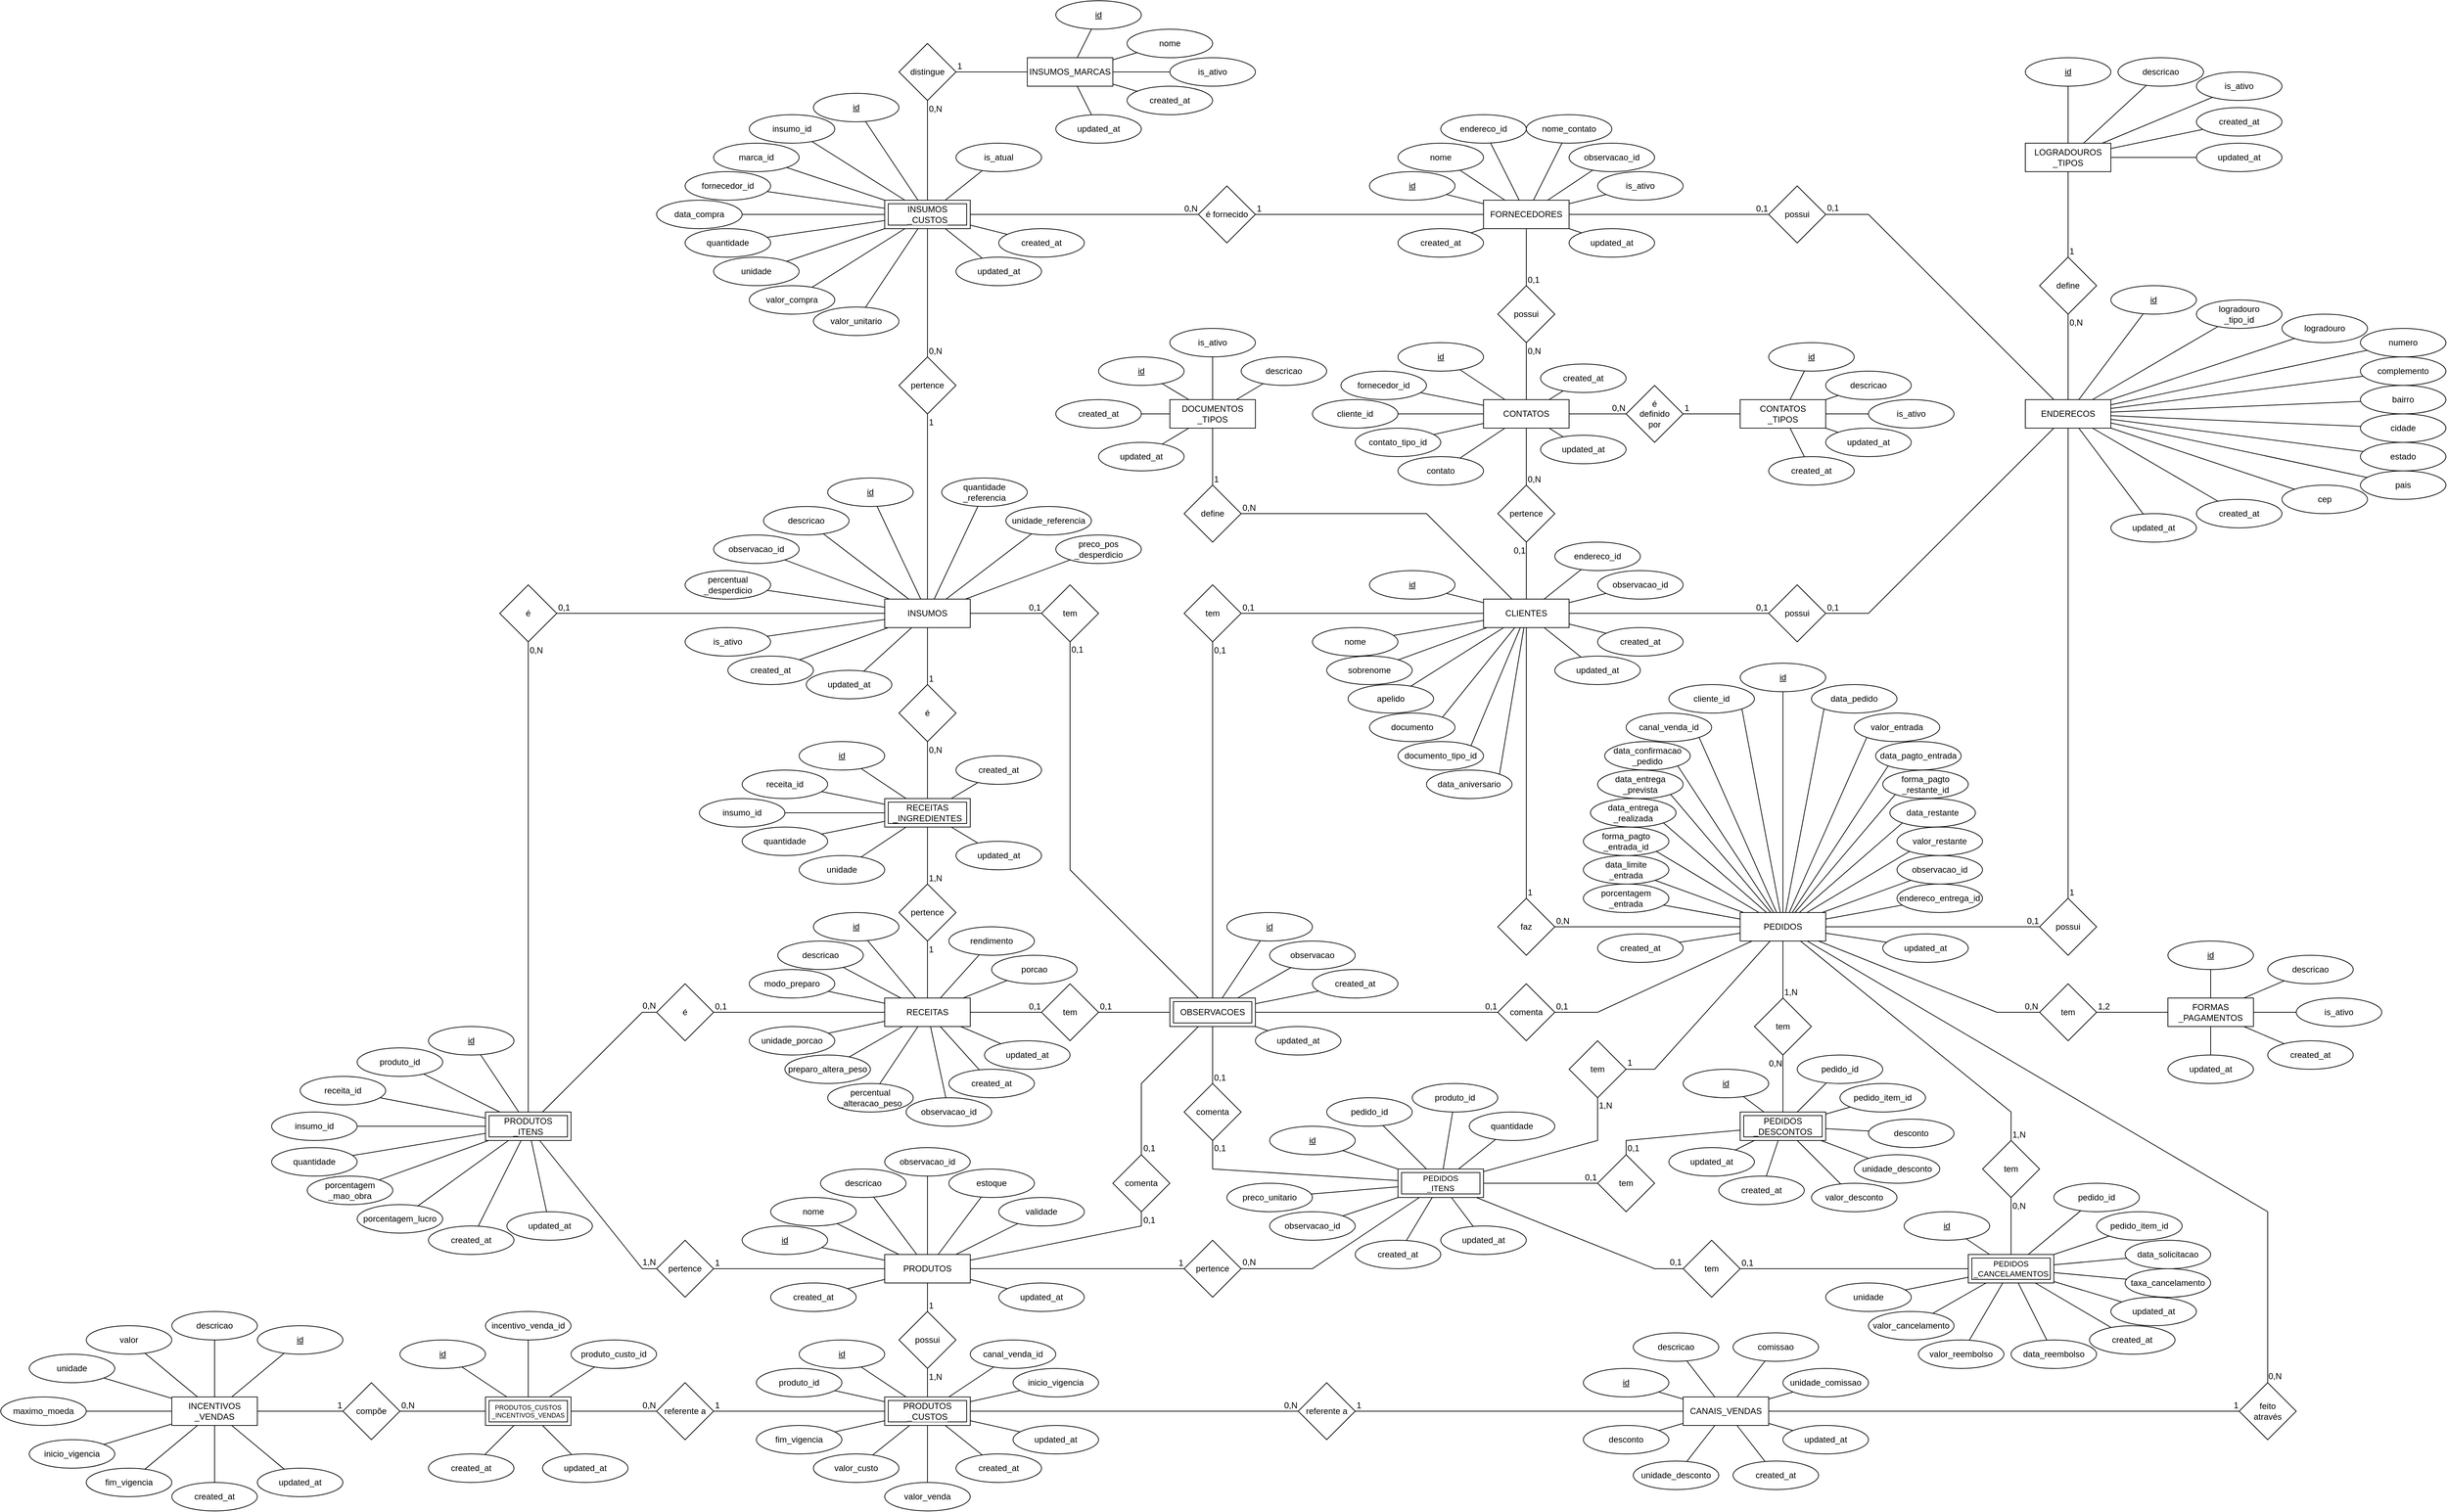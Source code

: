 <mxfile version="24.0.7" type="device">
  <diagram id="sbG7OPYgFs2Sf4Qvm_xF" name="MER">
    <mxGraphModel dx="5572" dy="3272" grid="1" gridSize="10" guides="1" tooltips="1" connect="1" arrows="1" fold="1" page="1" pageScale="1" pageWidth="4681" pageHeight="3300" math="0" shadow="0">
      <root>
        <mxCell id="0" />
        <mxCell id="1" parent="0" />
        <mxCell id="9IudQIqAJEpfU2XBPkD0-1" value="LOGRADOUROS&lt;br&gt;_TIPOS" style="whiteSpace=wrap;html=1;align=center;fontStyle=0;" parent="1" vertex="1">
          <mxGeometry x="3580" y="620" width="120" height="40" as="geometry" />
        </mxCell>
        <mxCell id="VEMDMIKKp1UpioymOfBT-7" style="rounded=0;orthogonalLoop=1;jettySize=auto;html=1;endArrow=none;endFill=0;fontStyle=0" parent="1" source="9IudQIqAJEpfU2XBPkD0-5" target="9IudQIqAJEpfU2XBPkD0-1" edge="1">
          <mxGeometry relative="1" as="geometry" />
        </mxCell>
        <mxCell id="9IudQIqAJEpfU2XBPkD0-5" value="id" style="ellipse;whiteSpace=wrap;html=1;align=center;fontStyle=4;" parent="1" vertex="1">
          <mxGeometry x="3580" y="500" width="120" height="40" as="geometry" />
        </mxCell>
        <mxCell id="VEMDMIKKp1UpioymOfBT-6" style="rounded=0;orthogonalLoop=1;jettySize=auto;html=1;endArrow=none;endFill=0;fontStyle=0" parent="1" source="9IudQIqAJEpfU2XBPkD0-6" target="9IudQIqAJEpfU2XBPkD0-1" edge="1">
          <mxGeometry relative="1" as="geometry" />
        </mxCell>
        <mxCell id="9IudQIqAJEpfU2XBPkD0-6" value="descricao" style="ellipse;whiteSpace=wrap;html=1;align=center;fontStyle=0" parent="1" vertex="1">
          <mxGeometry x="3710" y="500" width="120" height="40" as="geometry" />
        </mxCell>
        <mxCell id="VEMDMIKKp1UpioymOfBT-5" style="rounded=0;orthogonalLoop=1;jettySize=auto;html=1;endArrow=none;endFill=0;fontStyle=0" parent="1" source="9IudQIqAJEpfU2XBPkD0-7" target="9IudQIqAJEpfU2XBPkD0-1" edge="1">
          <mxGeometry relative="1" as="geometry" />
        </mxCell>
        <mxCell id="9IudQIqAJEpfU2XBPkD0-7" value="is_ativo" style="ellipse;whiteSpace=wrap;html=1;align=center;fontStyle=0" parent="1" vertex="1">
          <mxGeometry x="3820" y="520" width="120" height="40" as="geometry" />
        </mxCell>
        <mxCell id="VEMDMIKKp1UpioymOfBT-4" style="rounded=0;orthogonalLoop=1;jettySize=auto;html=1;endArrow=none;endFill=0;fontStyle=0" parent="1" source="DkTfdYs_vVIdC728TpZq-1" target="9IudQIqAJEpfU2XBPkD0-1" edge="1">
          <mxGeometry relative="1" as="geometry" />
        </mxCell>
        <mxCell id="DkTfdYs_vVIdC728TpZq-1" value="created_at" style="ellipse;whiteSpace=wrap;html=1;align=center;fontStyle=0" parent="1" vertex="1">
          <mxGeometry x="3820" y="570" width="120" height="40" as="geometry" />
        </mxCell>
        <mxCell id="VEMDMIKKp1UpioymOfBT-3" style="rounded=0;orthogonalLoop=1;jettySize=auto;html=1;endArrow=none;endFill=0;fontStyle=0" parent="1" source="DkTfdYs_vVIdC728TpZq-2" target="9IudQIqAJEpfU2XBPkD0-1" edge="1">
          <mxGeometry relative="1" as="geometry" />
        </mxCell>
        <mxCell id="DkTfdYs_vVIdC728TpZq-2" value="updated_at" style="ellipse;whiteSpace=wrap;html=1;align=center;fontStyle=0" parent="1" vertex="1">
          <mxGeometry x="3820" y="620" width="120" height="40" as="geometry" />
        </mxCell>
        <mxCell id="rFI7mZb8o92Lqa8_nTrV-1" value="ENDERECOS" style="whiteSpace=wrap;html=1;align=center;fontStyle=0;" parent="1" vertex="1">
          <mxGeometry x="3580" y="980" width="120" height="40" as="geometry" />
        </mxCell>
        <mxCell id="VEMDMIKKp1UpioymOfBT-20" style="rounded=0;orthogonalLoop=1;jettySize=auto;html=1;endArrow=none;endFill=0;fontStyle=0" parent="1" source="rFI7mZb8o92Lqa8_nTrV-14" target="rFI7mZb8o92Lqa8_nTrV-1" edge="1">
          <mxGeometry relative="1" as="geometry" />
        </mxCell>
        <mxCell id="VEMDMIKKp1UpioymOfBT-21" style="rounded=0;orthogonalLoop=1;jettySize=auto;html=1;endArrow=none;endFill=0;fontStyle=0" parent="1" source="rFI7mZb8o92Lqa8_nTrV-15" target="rFI7mZb8o92Lqa8_nTrV-1" edge="1">
          <mxGeometry relative="1" as="geometry" />
        </mxCell>
        <mxCell id="rFI7mZb8o92Lqa8_nTrV-15" value="logradouro&lt;br&gt;_tipo_id" style="ellipse;whiteSpace=wrap;html=1;align=center;fontStyle=0" parent="1" vertex="1">
          <mxGeometry x="3820" y="840" width="120" height="40" as="geometry" />
        </mxCell>
        <mxCell id="VEMDMIKKp1UpioymOfBT-22" style="rounded=0;orthogonalLoop=1;jettySize=auto;html=1;endArrow=none;endFill=0;fontStyle=0" parent="1" source="rFI7mZb8o92Lqa8_nTrV-16" target="rFI7mZb8o92Lqa8_nTrV-1" edge="1">
          <mxGeometry relative="1" as="geometry" />
        </mxCell>
        <mxCell id="rFI7mZb8o92Lqa8_nTrV-16" value="logradouro" style="ellipse;whiteSpace=wrap;html=1;align=center;fontStyle=0" parent="1" vertex="1">
          <mxGeometry x="3940" y="860" width="120" height="40" as="geometry" />
        </mxCell>
        <mxCell id="rFI7mZb8o92Lqa8_nTrV-17" value="numero" style="ellipse;whiteSpace=wrap;html=1;align=center;fontStyle=0" parent="1" vertex="1">
          <mxGeometry x="4050" y="880" width="120" height="40" as="geometry" />
        </mxCell>
        <mxCell id="VEMDMIKKp1UpioymOfBT-24" style="rounded=0;orthogonalLoop=1;jettySize=auto;html=1;endArrow=none;endFill=0;fontStyle=0" parent="1" source="rFI7mZb8o92Lqa8_nTrV-18" target="rFI7mZb8o92Lqa8_nTrV-1" edge="1">
          <mxGeometry relative="1" as="geometry" />
        </mxCell>
        <mxCell id="rFI7mZb8o92Lqa8_nTrV-18" value="complemento" style="ellipse;whiteSpace=wrap;html=1;align=center;fontStyle=0" parent="1" vertex="1">
          <mxGeometry x="4050" y="920" width="120" height="40" as="geometry" />
        </mxCell>
        <mxCell id="VEMDMIKKp1UpioymOfBT-25" style="rounded=0;orthogonalLoop=1;jettySize=auto;html=1;endArrow=none;endFill=0;fontStyle=0" parent="1" source="rFI7mZb8o92Lqa8_nTrV-19" target="rFI7mZb8o92Lqa8_nTrV-1" edge="1">
          <mxGeometry relative="1" as="geometry" />
        </mxCell>
        <mxCell id="rFI7mZb8o92Lqa8_nTrV-19" value="bairro" style="ellipse;whiteSpace=wrap;html=1;align=center;fontStyle=0" parent="1" vertex="1">
          <mxGeometry x="4050" y="960" width="120" height="40" as="geometry" />
        </mxCell>
        <mxCell id="VEMDMIKKp1UpioymOfBT-26" style="rounded=0;orthogonalLoop=1;jettySize=auto;html=1;endArrow=none;endFill=0;fontStyle=0" parent="1" source="rFI7mZb8o92Lqa8_nTrV-20" target="rFI7mZb8o92Lqa8_nTrV-1" edge="1">
          <mxGeometry relative="1" as="geometry" />
        </mxCell>
        <mxCell id="rFI7mZb8o92Lqa8_nTrV-20" value="cidade" style="ellipse;whiteSpace=wrap;html=1;align=center;fontStyle=0" parent="1" vertex="1">
          <mxGeometry x="4050" y="1000" width="120" height="40" as="geometry" />
        </mxCell>
        <mxCell id="VEMDMIKKp1UpioymOfBT-27" style="rounded=0;orthogonalLoop=1;jettySize=auto;html=1;endArrow=none;endFill=0;fontStyle=0" parent="1" source="rFI7mZb8o92Lqa8_nTrV-21" target="rFI7mZb8o92Lqa8_nTrV-1" edge="1">
          <mxGeometry relative="1" as="geometry" />
        </mxCell>
        <mxCell id="rFI7mZb8o92Lqa8_nTrV-21" value="estado" style="ellipse;whiteSpace=wrap;html=1;align=center;fontStyle=0" parent="1" vertex="1">
          <mxGeometry x="4050" y="1040" width="120" height="40" as="geometry" />
        </mxCell>
        <mxCell id="VEMDMIKKp1UpioymOfBT-28" style="rounded=0;orthogonalLoop=1;jettySize=auto;html=1;endArrow=none;endFill=0;fontStyle=0" parent="1" source="rFI7mZb8o92Lqa8_nTrV-22" target="rFI7mZb8o92Lqa8_nTrV-1" edge="1">
          <mxGeometry relative="1" as="geometry" />
        </mxCell>
        <mxCell id="rFI7mZb8o92Lqa8_nTrV-22" value="pais" style="ellipse;whiteSpace=wrap;html=1;align=center;fontStyle=0" parent="1" vertex="1">
          <mxGeometry x="4050" y="1080" width="120" height="40" as="geometry" />
        </mxCell>
        <mxCell id="VEMDMIKKp1UpioymOfBT-29" style="rounded=0;orthogonalLoop=1;jettySize=auto;html=1;endArrow=none;endFill=0;fontStyle=0" parent="1" source="rFI7mZb8o92Lqa8_nTrV-23" target="rFI7mZb8o92Lqa8_nTrV-1" edge="1">
          <mxGeometry relative="1" as="geometry" />
        </mxCell>
        <mxCell id="rFI7mZb8o92Lqa8_nTrV-23" value="cep" style="ellipse;whiteSpace=wrap;html=1;align=center;fontStyle=0" parent="1" vertex="1">
          <mxGeometry x="3940" y="1100" width="120" height="40" as="geometry" />
        </mxCell>
        <mxCell id="VEMDMIKKp1UpioymOfBT-30" style="rounded=0;orthogonalLoop=1;jettySize=auto;html=1;endArrow=none;endFill=0;fontStyle=0" parent="1" source="rFI7mZb8o92Lqa8_nTrV-25" target="rFI7mZb8o92Lqa8_nTrV-1" edge="1">
          <mxGeometry relative="1" as="geometry" />
        </mxCell>
        <mxCell id="rFI7mZb8o92Lqa8_nTrV-25" value="created_at" style="ellipse;whiteSpace=wrap;html=1;align=center;fontStyle=0" parent="1" vertex="1">
          <mxGeometry x="3820" y="1120" width="120" height="40" as="geometry" />
        </mxCell>
        <mxCell id="VEMDMIKKp1UpioymOfBT-31" style="rounded=0;orthogonalLoop=1;jettySize=auto;html=1;endArrow=none;endFill=0;fontStyle=0" parent="1" source="rFI7mZb8o92Lqa8_nTrV-26" target="rFI7mZb8o92Lqa8_nTrV-1" edge="1">
          <mxGeometry relative="1" as="geometry" />
        </mxCell>
        <mxCell id="rFI7mZb8o92Lqa8_nTrV-26" value="updated_at" style="ellipse;whiteSpace=wrap;html=1;align=center;fontStyle=0" parent="1" vertex="1">
          <mxGeometry x="3700" y="1140" width="120" height="40" as="geometry" />
        </mxCell>
        <mxCell id="VEMDMIKKp1UpioymOfBT-9" value="define" style="rhombus;whiteSpace=wrap;html=1;fontStyle=0;" parent="1" vertex="1">
          <mxGeometry x="3600" y="780" width="80" height="80" as="geometry" />
        </mxCell>
        <mxCell id="VEMDMIKKp1UpioymOfBT-18" value="" style="endArrow=none;html=1;rounded=0;fontStyle=0" parent="1" source="rFI7mZb8o92Lqa8_nTrV-1" target="VEMDMIKKp1UpioymOfBT-9" edge="1">
          <mxGeometry relative="1" as="geometry">
            <mxPoint x="3839" y="940" as="sourcePoint" />
            <mxPoint x="3999" y="940" as="targetPoint" />
          </mxGeometry>
        </mxCell>
        <mxCell id="VEMDMIKKp1UpioymOfBT-19" value="0,N" style="resizable=0;html=1;whiteSpace=wrap;align=left;verticalAlign=bottom;fontStyle=0" parent="VEMDMIKKp1UpioymOfBT-18" connectable="0" vertex="1">
          <mxGeometry relative="1" as="geometry">
            <mxPoint y="-40" as="offset" />
          </mxGeometry>
        </mxCell>
        <mxCell id="VEMDMIKKp1UpioymOfBT-32" value="" style="rounded=0;orthogonalLoop=1;jettySize=auto;html=1;endArrow=none;endFill=0;fontStyle=0" parent="1" source="rFI7mZb8o92Lqa8_nTrV-17" target="rFI7mZb8o92Lqa8_nTrV-1" edge="1">
          <mxGeometry relative="1" as="geometry">
            <mxPoint x="3219" y="900" as="sourcePoint" />
            <mxPoint x="3639" y="980" as="targetPoint" />
          </mxGeometry>
        </mxCell>
        <mxCell id="rFI7mZb8o92Lqa8_nTrV-14" value="id" style="ellipse;whiteSpace=wrap;html=1;align=center;fontStyle=4;" parent="1" vertex="1">
          <mxGeometry x="3700" y="820" width="120" height="40" as="geometry" />
        </mxCell>
        <mxCell id="BTrWOl9EBe2J8f0RwIve-1" value="FORNECEDORES" style="whiteSpace=wrap;html=1;align=center;fontStyle=0" parent="1" vertex="1">
          <mxGeometry x="2820" y="700" width="120" height="40" as="geometry" />
        </mxCell>
        <mxCell id="BTrWOl9EBe2J8f0RwIve-9" value="id" style="ellipse;whiteSpace=wrap;html=1;align=center;fontStyle=4;" parent="1" vertex="1">
          <mxGeometry x="2660" y="660" width="120" height="40" as="geometry" />
        </mxCell>
        <mxCell id="BTrWOl9EBe2J8f0RwIve-10" value="nome" style="ellipse;whiteSpace=wrap;html=1;align=center;fontStyle=0" parent="1" vertex="1">
          <mxGeometry x="2700" y="620" width="120" height="40" as="geometry" />
        </mxCell>
        <mxCell id="BTrWOl9EBe2J8f0RwIve-14" value="endereco_id" style="ellipse;whiteSpace=wrap;html=1;align=center;fontStyle=0" parent="1" vertex="1">
          <mxGeometry x="2760" y="580" width="120" height="40" as="geometry" />
        </mxCell>
        <mxCell id="BTrWOl9EBe2J8f0RwIve-15" value="nome_contato" style="ellipse;whiteSpace=wrap;html=1;align=center;fontStyle=0" parent="1" vertex="1">
          <mxGeometry x="2880" y="580" width="120" height="40" as="geometry" />
        </mxCell>
        <mxCell id="BTrWOl9EBe2J8f0RwIve-16" value="possui" style="rhombus;whiteSpace=wrap;html=1;fontStyle=0;" parent="1" vertex="1">
          <mxGeometry x="3220" y="680" width="80" height="80" as="geometry" />
        </mxCell>
        <mxCell id="iisspbow__ZV-naxqoQy-4" value="CLIENTES" style="whiteSpace=wrap;html=1;align=center;fontStyle=0" parent="1" vertex="1">
          <mxGeometry x="2820" y="1260" width="120" height="40" as="geometry" />
        </mxCell>
        <mxCell id="iisspbow__ZV-naxqoQy-12" value="id" style="ellipse;whiteSpace=wrap;html=1;align=center;fontStyle=4;" parent="1" vertex="1">
          <mxGeometry x="2660" y="1220" width="120" height="40" as="geometry" />
        </mxCell>
        <mxCell id="iisspbow__ZV-naxqoQy-13" value="nome" style="ellipse;whiteSpace=wrap;html=1;align=center;fontStyle=0" parent="1" vertex="1">
          <mxGeometry x="2580" y="1300" width="120" height="40" as="geometry" />
        </mxCell>
        <mxCell id="iisspbow__ZV-naxqoQy-14" value="apelido" style="ellipse;whiteSpace=wrap;html=1;align=center;fontStyle=0" parent="1" vertex="1">
          <mxGeometry x="2630" y="1380" width="120" height="40" as="geometry" />
        </mxCell>
        <mxCell id="iisspbow__ZV-naxqoQy-17" value="endereco_id" style="ellipse;whiteSpace=wrap;html=1;align=center;fontStyle=0" parent="1" vertex="1">
          <mxGeometry x="2920" y="1180" width="120" height="40" as="geometry" />
        </mxCell>
        <mxCell id="iisspbow__ZV-naxqoQy-18" value="sobrenome" style="ellipse;whiteSpace=wrap;html=1;align=center;fontStyle=0" parent="1" vertex="1">
          <mxGeometry x="2600" y="1340" width="120" height="40" as="geometry" />
        </mxCell>
        <mxCell id="iisspbow__ZV-naxqoQy-19" value="documento" style="ellipse;whiteSpace=wrap;html=1;align=center;fontStyle=0" parent="1" vertex="1">
          <mxGeometry x="2660" y="1420" width="120" height="40" as="geometry" />
        </mxCell>
        <mxCell id="iisspbow__ZV-naxqoQy-20" value="data_aniversario" style="ellipse;whiteSpace=wrap;html=1;align=center;fontStyle=0" parent="1" vertex="1">
          <mxGeometry x="2740" y="1500" width="120" height="40" as="geometry" />
        </mxCell>
        <mxCell id="iisspbow__ZV-naxqoQy-21" value="documento_tipo_id" style="ellipse;whiteSpace=wrap;html=1;align=center;fontStyle=0" parent="1" vertex="1">
          <mxGeometry x="2700" y="1460" width="120" height="40" as="geometry" />
        </mxCell>
        <mxCell id="iisspbow__ZV-naxqoQy-22" value="possui" style="rhombus;whiteSpace=wrap;html=1;fontStyle=0;" parent="1" vertex="1">
          <mxGeometry x="3220" y="1240" width="80" height="80" as="geometry" />
        </mxCell>
        <mxCell id="vIDg5760eY8iNyOHtb0H-4" value="PEDIDOS" style="whiteSpace=wrap;html=1;align=center;fontStyle=0" parent="1" vertex="1">
          <mxGeometry x="3180" y="1700" width="120" height="40" as="geometry" />
        </mxCell>
        <mxCell id="vIDg5760eY8iNyOHtb0H-20" value="id" style="ellipse;whiteSpace=wrap;html=1;align=center;fontStyle=4;" parent="1" vertex="1">
          <mxGeometry x="3180" y="1350" width="120" height="40" as="geometry" />
        </mxCell>
        <mxCell id="vIDg5760eY8iNyOHtb0H-24" value="cliente_id" style="ellipse;whiteSpace=wrap;html=1;align=center;fontStyle=0" parent="1" vertex="1">
          <mxGeometry x="3080" y="1380" width="120" height="40" as="geometry" />
        </mxCell>
        <mxCell id="vIDg5760eY8iNyOHtb0H-25" value="canal_venda_id" style="ellipse;whiteSpace=wrap;html=1;align=center;fontStyle=0" parent="1" vertex="1">
          <mxGeometry x="3020" y="1420" width="120" height="40" as="geometry" />
        </mxCell>
        <mxCell id="vIDg5760eY8iNyOHtb0H-26" value="data_pedido" style="ellipse;whiteSpace=wrap;html=1;align=center;fontStyle=0" parent="1" vertex="1">
          <mxGeometry x="3280" y="1380" width="120" height="40" as="geometry" />
        </mxCell>
        <mxCell id="vIDg5760eY8iNyOHtb0H-27" value="data_confirmacao&lt;br&gt;_pedido" style="ellipse;whiteSpace=wrap;html=1;align=center;fontStyle=0" parent="1" vertex="1">
          <mxGeometry x="2990" y="1460" width="120" height="40" as="geometry" />
        </mxCell>
        <mxCell id="vIDg5760eY8iNyOHtb0H-28" value="data_entrega&lt;br&gt;_prevista" style="ellipse;whiteSpace=wrap;html=1;align=center;fontStyle=0" parent="1" vertex="1">
          <mxGeometry x="2980" y="1500" width="120" height="40" as="geometry" />
        </mxCell>
        <mxCell id="vIDg5760eY8iNyOHtb0H-29" value="data_entrega&lt;br&gt;_realizada" style="ellipse;whiteSpace=wrap;html=1;align=center;fontStyle=0" parent="1" vertex="1">
          <mxGeometry x="2970" y="1540" width="120" height="40" as="geometry" />
        </mxCell>
        <mxCell id="vIDg5760eY8iNyOHtb0H-30" value="forma_pagto&lt;br&gt;_entrada_id" style="ellipse;whiteSpace=wrap;html=1;align=center;fontStyle=0" parent="1" vertex="1">
          <mxGeometry x="2960" y="1580" width="120" height="40" as="geometry" />
        </mxCell>
        <mxCell id="vIDg5760eY8iNyOHtb0H-31" value="data_limite&lt;br&gt;_entrada" style="ellipse;whiteSpace=wrap;html=1;align=center;fontStyle=0" parent="1" vertex="1">
          <mxGeometry x="2960" y="1620" width="120" height="40" as="geometry" />
        </mxCell>
        <mxCell id="vIDg5760eY8iNyOHtb0H-32" value="porcentagem&lt;br&gt;_entrada" style="ellipse;whiteSpace=wrap;html=1;align=center;fontStyle=0" parent="1" vertex="1">
          <mxGeometry x="2960" y="1660" width="120" height="40" as="geometry" />
        </mxCell>
        <mxCell id="vIDg5760eY8iNyOHtb0H-33" value="valor_entrada" style="ellipse;whiteSpace=wrap;html=1;align=center;fontStyle=0" parent="1" vertex="1">
          <mxGeometry x="3340" y="1420" width="120" height="40" as="geometry" />
        </mxCell>
        <mxCell id="vIDg5760eY8iNyOHtb0H-34" value="data_pagto_entrada" style="ellipse;whiteSpace=wrap;html=1;align=center;fontStyle=0" parent="1" vertex="1">
          <mxGeometry x="3370" y="1460" width="120" height="40" as="geometry" />
        </mxCell>
        <mxCell id="vIDg5760eY8iNyOHtb0H-35" value="forma_pagto&lt;br&gt;_restante_id" style="ellipse;whiteSpace=wrap;html=1;align=center;fontStyle=0" parent="1" vertex="1">
          <mxGeometry x="3380" y="1500" width="120" height="40" as="geometry" />
        </mxCell>
        <mxCell id="vIDg5760eY8iNyOHtb0H-36" value="data_restante" style="ellipse;whiteSpace=wrap;html=1;align=center;fontStyle=0" parent="1" vertex="1">
          <mxGeometry x="3390" y="1540" width="120" height="40" as="geometry" />
        </mxCell>
        <mxCell id="vIDg5760eY8iNyOHtb0H-37" value="valor_restante" style="ellipse;whiteSpace=wrap;html=1;align=center;fontStyle=0" parent="1" vertex="1">
          <mxGeometry x="3400" y="1580" width="120" height="40" as="geometry" />
        </mxCell>
        <mxCell id="vIDg5760eY8iNyOHtb0H-38" value="possui" style="rhombus;whiteSpace=wrap;html=1;fontStyle=0;" parent="1" vertex="1">
          <mxGeometry x="3600" y="1680" width="80" height="80" as="geometry" />
        </mxCell>
        <mxCell id="A98JCDi76y5h3lJlG76--4" value="CONTATOS&lt;br&gt;_TIPOS" style="whiteSpace=wrap;html=1;align=center;fontStyle=0" parent="1" vertex="1">
          <mxGeometry x="3180" y="980" width="120" height="40" as="geometry" />
        </mxCell>
        <mxCell id="A98JCDi76y5h3lJlG76--12" style="rounded=0;orthogonalLoop=1;jettySize=auto;html=1;endArrow=none;endFill=0;fontStyle=0" parent="1" source="A98JCDi76y5h3lJlG76--13" target="A98JCDi76y5h3lJlG76--4" edge="1">
          <mxGeometry relative="1" as="geometry">
            <mxPoint x="2302.67" y="1001.26" as="targetPoint" />
            <mxPoint x="3210.034" y="940.988" as="sourcePoint" />
          </mxGeometry>
        </mxCell>
        <mxCell id="A98JCDi76y5h3lJlG76--13" value="id" style="ellipse;whiteSpace=wrap;html=1;align=center;fontStyle=4;" parent="1" vertex="1">
          <mxGeometry x="3220" y="900" width="120" height="40" as="geometry" />
        </mxCell>
        <mxCell id="A98JCDi76y5h3lJlG76--14" style="rounded=0;orthogonalLoop=1;jettySize=auto;html=1;endArrow=none;endFill=0;fontStyle=0" parent="1" source="A98JCDi76y5h3lJlG76--15" target="A98JCDi76y5h3lJlG76--4" edge="1">
          <mxGeometry relative="1" as="geometry">
            <mxPoint x="2324.67" y="1001.26" as="targetPoint" />
            <mxPoint x="3309.24" y="940.004" as="sourcePoint" />
          </mxGeometry>
        </mxCell>
        <mxCell id="A98JCDi76y5h3lJlG76--15" value="descricao" style="ellipse;whiteSpace=wrap;html=1;align=center;fontStyle=0" parent="1" vertex="1">
          <mxGeometry x="3300" y="940" width="120" height="40" as="geometry" />
        </mxCell>
        <mxCell id="A98JCDi76y5h3lJlG76--16" style="rounded=0;orthogonalLoop=1;jettySize=auto;html=1;endArrow=none;endFill=0;fontStyle=0" parent="1" target="A98JCDi76y5h3lJlG76--4" edge="1">
          <mxGeometry relative="1" as="geometry">
            <mxPoint x="2350.67" y="1001.26" as="targetPoint" />
            <mxPoint x="3300.17" y="1001.26" as="sourcePoint" />
          </mxGeometry>
        </mxCell>
        <mxCell id="A98JCDi76y5h3lJlG76--17" value="is_ativo" style="ellipse;whiteSpace=wrap;html=1;align=center;fontStyle=0" parent="1" vertex="1">
          <mxGeometry x="3360" y="980" width="120" height="40" as="geometry" />
        </mxCell>
        <mxCell id="A98JCDi76y5h3lJlG76--18" style="rounded=0;orthogonalLoop=1;jettySize=auto;html=1;endArrow=none;endFill=0;fontStyle=0" parent="1" source="A98JCDi76y5h3lJlG76--19" target="A98JCDi76y5h3lJlG76--4" edge="1">
          <mxGeometry relative="1" as="geometry">
            <mxPoint x="2362.67" y="1009.26" as="targetPoint" />
            <mxPoint x="3210.034" y="1061.532" as="sourcePoint" />
          </mxGeometry>
        </mxCell>
        <mxCell id="A98JCDi76y5h3lJlG76--19" value="created_at" style="ellipse;whiteSpace=wrap;html=1;align=center;fontStyle=0" parent="1" vertex="1">
          <mxGeometry x="3220" y="1060" width="120" height="40" as="geometry" />
        </mxCell>
        <mxCell id="A98JCDi76y5h3lJlG76--20" style="rounded=0;orthogonalLoop=1;jettySize=auto;html=1;endArrow=none;endFill=0;fontStyle=0" parent="1" source="A98JCDi76y5h3lJlG76--21" target="A98JCDi76y5h3lJlG76--4" edge="1">
          <mxGeometry relative="1" as="geometry">
            <mxPoint x="2442.67" y="1020" as="targetPoint" />
          </mxGeometry>
        </mxCell>
        <mxCell id="A98JCDi76y5h3lJlG76--21" value="updated_at" style="ellipse;whiteSpace=wrap;html=1;align=center;fontStyle=0" parent="1" vertex="1">
          <mxGeometry x="3300" y="1020" width="120" height="40" as="geometry" />
        </mxCell>
        <mxCell id="A98JCDi76y5h3lJlG76--22" value="é&lt;div&gt;definido&lt;div&gt;por&lt;/div&gt;&lt;/div&gt;" style="rhombus;whiteSpace=wrap;html=1;fontStyle=0;" parent="1" vertex="1">
          <mxGeometry x="3020" y="960" width="80" height="80" as="geometry" />
        </mxCell>
        <mxCell id="A98JCDi76y5h3lJlG76--23" value="" style="endArrow=none;html=1;rounded=0;fontStyle=0" parent="1" source="A98JCDi76y5h3lJlG76--4" target="A98JCDi76y5h3lJlG76--22" edge="1">
          <mxGeometry relative="1" as="geometry">
            <mxPoint x="1690.17" y="1011.26" as="sourcePoint" />
            <mxPoint x="2050.17" y="1131.26" as="targetPoint" />
          </mxGeometry>
        </mxCell>
        <mxCell id="A98JCDi76y5h3lJlG76--24" value="1" style="resizable=0;html=1;whiteSpace=wrap;align=left;verticalAlign=bottom;fontStyle=0" parent="A98JCDi76y5h3lJlG76--23" connectable="0" vertex="1">
          <mxGeometry relative="1" as="geometry">
            <mxPoint x="-40" as="offset" />
          </mxGeometry>
        </mxCell>
        <mxCell id="A98JCDi76y5h3lJlG76--25" value="" style="endArrow=none;html=1;rounded=0;fontStyle=0" parent="1" source="pV30YRP6tp3_EV8tOekR-5" target="A98JCDi76y5h3lJlG76--22" edge="1">
          <mxGeometry relative="1" as="geometry">
            <mxPoint x="1729" y="1171.26" as="sourcePoint" />
            <mxPoint x="2089" y="1131.26" as="targetPoint" />
          </mxGeometry>
        </mxCell>
        <mxCell id="A98JCDi76y5h3lJlG76--26" value="0,N" style="resizable=0;html=1;whiteSpace=wrap;align=right;verticalAlign=bottom;fontStyle=0" parent="A98JCDi76y5h3lJlG76--25" connectable="0" vertex="1">
          <mxGeometry relative="1" as="geometry">
            <mxPoint x="40" as="offset" />
          </mxGeometry>
        </mxCell>
        <mxCell id="pV30YRP6tp3_EV8tOekR-5" value="CONTATOS" style="whiteSpace=wrap;html=1;align=center;fontStyle=0" parent="1" vertex="1">
          <mxGeometry x="2820" y="980" width="120" height="40" as="geometry" />
        </mxCell>
        <mxCell id="pV30YRP6tp3_EV8tOekR-10" style="rounded=0;orthogonalLoop=1;jettySize=auto;html=1;endArrow=none;endFill=0;fontStyle=0" parent="1" source="pV30YRP6tp3_EV8tOekR-11" target="pV30YRP6tp3_EV8tOekR-5" edge="1">
          <mxGeometry relative="1" as="geometry">
            <mxPoint x="2412.67" y="960" as="targetPoint" />
          </mxGeometry>
        </mxCell>
        <mxCell id="pV30YRP6tp3_EV8tOekR-11" value="id" style="ellipse;whiteSpace=wrap;html=1;align=center;fontStyle=4;" parent="1" vertex="1">
          <mxGeometry x="2700" y="900" width="120" height="40" as="geometry" />
        </mxCell>
        <mxCell id="pV30YRP6tp3_EV8tOekR-12" style="rounded=0;orthogonalLoop=1;jettySize=auto;html=1;endArrow=none;endFill=0;fontStyle=0" parent="1" source="pV30YRP6tp3_EV8tOekR-13" target="pV30YRP6tp3_EV8tOekR-5" edge="1">
          <mxGeometry relative="1" as="geometry">
            <mxPoint x="2434.67" y="960" as="targetPoint" />
          </mxGeometry>
        </mxCell>
        <mxCell id="pV30YRP6tp3_EV8tOekR-13" value="fornecedor_id" style="ellipse;whiteSpace=wrap;html=1;align=center;fontStyle=0" parent="1" vertex="1">
          <mxGeometry x="2620" y="940" width="120" height="40" as="geometry" />
        </mxCell>
        <mxCell id="pV30YRP6tp3_EV8tOekR-14" style="rounded=0;orthogonalLoop=1;jettySize=auto;html=1;endArrow=none;endFill=0;fontStyle=0" parent="1" source="pV30YRP6tp3_EV8tOekR-15" target="pV30YRP6tp3_EV8tOekR-5" edge="1">
          <mxGeometry relative="1" as="geometry">
            <mxPoint x="2460.67" y="960" as="targetPoint" />
          </mxGeometry>
        </mxCell>
        <mxCell id="pV30YRP6tp3_EV8tOekR-15" value="cliente_id" style="ellipse;whiteSpace=wrap;html=1;align=center;fontStyle=0" parent="1" vertex="1">
          <mxGeometry x="2580" y="980" width="120" height="40" as="geometry" />
        </mxCell>
        <mxCell id="pV30YRP6tp3_EV8tOekR-16" style="rounded=0;orthogonalLoop=1;jettySize=auto;html=1;endArrow=none;endFill=0;fontStyle=0" parent="1" source="pV30YRP6tp3_EV8tOekR-17" target="pV30YRP6tp3_EV8tOekR-5" edge="1">
          <mxGeometry relative="1" as="geometry">
            <mxPoint x="2530.17" y="850" as="targetPoint" />
          </mxGeometry>
        </mxCell>
        <mxCell id="pV30YRP6tp3_EV8tOekR-17" value="created_at" style="ellipse;whiteSpace=wrap;html=1;align=center;fontStyle=0" parent="1" vertex="1">
          <mxGeometry x="2900" y="930" width="120" height="40" as="geometry" />
        </mxCell>
        <mxCell id="pV30YRP6tp3_EV8tOekR-18" style="rounded=0;orthogonalLoop=1;jettySize=auto;html=1;endArrow=none;endFill=0;fontStyle=0" parent="1" source="pV30YRP6tp3_EV8tOekR-19" target="pV30YRP6tp3_EV8tOekR-5" edge="1">
          <mxGeometry relative="1" as="geometry">
            <mxPoint x="2500.17" y="930" as="targetPoint" />
          </mxGeometry>
        </mxCell>
        <mxCell id="pV30YRP6tp3_EV8tOekR-19" value="updated_at" style="ellipse;whiteSpace=wrap;html=1;align=center;fontStyle=0" parent="1" vertex="1">
          <mxGeometry x="2900" y="1030" width="120" height="40" as="geometry" />
        </mxCell>
        <mxCell id="pV30YRP6tp3_EV8tOekR-20" value="contato_tipo_id" style="ellipse;whiteSpace=wrap;html=1;align=center;fontStyle=0" parent="1" vertex="1">
          <mxGeometry x="2640" y="1020" width="120" height="40" as="geometry" />
        </mxCell>
        <mxCell id="pV30YRP6tp3_EV8tOekR-21" value="contato" style="ellipse;whiteSpace=wrap;html=1;align=center;fontStyle=0" parent="1" vertex="1">
          <mxGeometry x="2700" y="1060" width="120" height="40" as="geometry" />
        </mxCell>
        <mxCell id="pV30YRP6tp3_EV8tOekR-22" value="pertence" style="rhombus;whiteSpace=wrap;html=1;fontStyle=0;" parent="1" vertex="1">
          <mxGeometry x="2840" y="1100" width="80" height="80" as="geometry" />
        </mxCell>
        <mxCell id="pV30YRP6tp3_EV8tOekR-27" value="possui" style="rhombus;whiteSpace=wrap;html=1;fontStyle=0;" parent="1" vertex="1">
          <mxGeometry x="2840" y="820" width="80" height="80" as="geometry" />
        </mxCell>
        <mxCell id="EWFIAx4wKUbL3mi9LOKF-4" value="FORMAS&lt;br&gt;_PAGAMENTOS" style="whiteSpace=wrap;html=1;align=center;fontStyle=0" parent="1" vertex="1">
          <mxGeometry x="3780" y="1820" width="120" height="40" as="geometry" />
        </mxCell>
        <mxCell id="EWFIAx4wKUbL3mi9LOKF-7" value="tem" style="rhombus;whiteSpace=wrap;html=1;fontStyle=0;" parent="1" vertex="1">
          <mxGeometry x="3600" y="1800" width="80" height="80" as="geometry" />
        </mxCell>
        <mxCell id="EWFIAx4wKUbL3mi9LOKF-15" value="" style="endArrow=none;html=1;rounded=0;fontStyle=0" parent="1" source="EWFIAx4wKUbL3mi9LOKF-4" target="EWFIAx4wKUbL3mi9LOKF-7" edge="1">
          <mxGeometry relative="1" as="geometry">
            <mxPoint x="3459.59" y="1766" as="sourcePoint" />
            <mxPoint x="3571.59" y="1759" as="targetPoint" />
          </mxGeometry>
        </mxCell>
        <mxCell id="EWFIAx4wKUbL3mi9LOKF-16" value="1,2" style="resizable=0;html=1;whiteSpace=wrap;align=left;verticalAlign=bottom;fontStyle=0" parent="EWFIAx4wKUbL3mi9LOKF-15" connectable="0" vertex="1">
          <mxGeometry relative="1" as="geometry">
            <mxPoint x="-50" as="offset" />
          </mxGeometry>
        </mxCell>
        <mxCell id="EWFIAx4wKUbL3mi9LOKF-21" value="" style="endArrow=none;html=1;rounded=0;fontStyle=0" parent="1" source="9IudQIqAJEpfU2XBPkD0-1" target="VEMDMIKKp1UpioymOfBT-9" edge="1">
          <mxGeometry relative="1" as="geometry">
            <mxPoint x="2789" y="1246" as="sourcePoint" />
            <mxPoint x="2901" y="1239" as="targetPoint" />
          </mxGeometry>
        </mxCell>
        <mxCell id="EWFIAx4wKUbL3mi9LOKF-22" value="1" style="resizable=0;html=1;whiteSpace=wrap;align=left;verticalAlign=bottom;fontStyle=0" parent="EWFIAx4wKUbL3mi9LOKF-21" connectable="0" vertex="1">
          <mxGeometry relative="1" as="geometry">
            <mxPoint y="60" as="offset" />
          </mxGeometry>
        </mxCell>
        <mxCell id="EWFIAx4wKUbL3mi9LOKF-23" value="" style="endArrow=none;html=1;rounded=0;fontStyle=0" parent="1" source="rFI7mZb8o92Lqa8_nTrV-1" target="BTrWOl9EBe2J8f0RwIve-16" edge="1">
          <mxGeometry relative="1" as="geometry">
            <mxPoint x="3089" y="990" as="sourcePoint" />
            <mxPoint x="3089" y="1070" as="targetPoint" />
            <Array as="points">
              <mxPoint x="3360" y="720" />
            </Array>
          </mxGeometry>
        </mxCell>
        <mxCell id="EWFIAx4wKUbL3mi9LOKF-24" value="0,1" style="resizable=0;html=1;whiteSpace=wrap;align=left;verticalAlign=bottom;fontStyle=0" parent="EWFIAx4wKUbL3mi9LOKF-23" connectable="0" vertex="1">
          <mxGeometry relative="1" as="geometry">
            <mxPoint x="-169" y="-109" as="offset" />
          </mxGeometry>
        </mxCell>
        <mxCell id="EWFIAx4wKUbL3mi9LOKF-25" value="" style="endArrow=none;html=1;rounded=0;fontStyle=0" parent="1" source="BTrWOl9EBe2J8f0RwIve-1" target="BTrWOl9EBe2J8f0RwIve-16" edge="1">
          <mxGeometry relative="1" as="geometry">
            <mxPoint x="3089" y="1040" as="sourcePoint" />
            <mxPoint x="2929" y="800" as="targetPoint" />
          </mxGeometry>
        </mxCell>
        <mxCell id="EWFIAx4wKUbL3mi9LOKF-26" value="0,1" style="resizable=0;html=1;whiteSpace=wrap;align=right;verticalAlign=bottom;fontStyle=0" parent="EWFIAx4wKUbL3mi9LOKF-25" connectable="0" vertex="1">
          <mxGeometry relative="1" as="geometry">
            <mxPoint x="140" as="offset" />
          </mxGeometry>
        </mxCell>
        <mxCell id="EWFIAx4wKUbL3mi9LOKF-27" value="" style="endArrow=none;html=1;rounded=0;fontStyle=1" parent="1" source="iisspbow__ZV-naxqoQy-4" target="iisspbow__ZV-naxqoQy-22" edge="1">
          <mxGeometry relative="1" as="geometry">
            <mxPoint x="2774" y="1040" as="sourcePoint" />
            <mxPoint x="2881" y="1088" as="targetPoint" />
          </mxGeometry>
        </mxCell>
        <mxCell id="EWFIAx4wKUbL3mi9LOKF-28" value="0,1" style="resizable=0;html=1;whiteSpace=wrap;align=right;verticalAlign=bottom;fontStyle=0" parent="EWFIAx4wKUbL3mi9LOKF-27" connectable="0" vertex="1">
          <mxGeometry relative="1" as="geometry">
            <mxPoint x="140" as="offset" />
          </mxGeometry>
        </mxCell>
        <mxCell id="EWFIAx4wKUbL3mi9LOKF-29" value="" style="endArrow=none;html=1;rounded=0;fontStyle=0" parent="1" source="vIDg5760eY8iNyOHtb0H-4" target="vIDg5760eY8iNyOHtb0H-38" edge="1">
          <mxGeometry relative="1" as="geometry">
            <mxPoint x="2790.17" y="1251.35" as="sourcePoint" />
            <mxPoint x="2877.17" y="1271.35" as="targetPoint" />
          </mxGeometry>
        </mxCell>
        <mxCell id="EWFIAx4wKUbL3mi9LOKF-30" value="0,1" style="resizable=0;html=1;whiteSpace=wrap;align=right;verticalAlign=bottom;fontStyle=0" parent="EWFIAx4wKUbL3mi9LOKF-29" connectable="0" vertex="1">
          <mxGeometry relative="1" as="geometry">
            <mxPoint x="150" as="offset" />
          </mxGeometry>
        </mxCell>
        <mxCell id="EWFIAx4wKUbL3mi9LOKF-31" value="" style="endArrow=none;html=1;rounded=0;fontStyle=0" parent="1" source="rFI7mZb8o92Lqa8_nTrV-1" target="iisspbow__ZV-naxqoQy-22" edge="1">
          <mxGeometry relative="1" as="geometry">
            <mxPoint x="3065" y="1230" as="sourcePoint" />
            <mxPoint x="2931" y="1118" as="targetPoint" />
            <Array as="points">
              <mxPoint x="3360" y="1280" />
            </Array>
          </mxGeometry>
        </mxCell>
        <mxCell id="EWFIAx4wKUbL3mi9LOKF-32" value="0,1" style="resizable=0;html=1;whiteSpace=wrap;align=left;verticalAlign=bottom;fontStyle=0" parent="EWFIAx4wKUbL3mi9LOKF-31" connectable="0" vertex="1">
          <mxGeometry relative="1" as="geometry">
            <mxPoint x="-169" y="109" as="offset" />
          </mxGeometry>
        </mxCell>
        <mxCell id="EWFIAx4wKUbL3mi9LOKF-33" value="" style="endArrow=none;html=1;rounded=0;fontStyle=1" parent="1" source="rFI7mZb8o92Lqa8_nTrV-1" target="vIDg5760eY8iNyOHtb0H-38" edge="1">
          <mxGeometry relative="1" as="geometry">
            <mxPoint x="1709" y="1100" as="sourcePoint" />
            <mxPoint x="1789" y="1100" as="targetPoint" />
          </mxGeometry>
        </mxCell>
        <mxCell id="EWFIAx4wKUbL3mi9LOKF-34" value="1" style="resizable=0;html=1;whiteSpace=wrap;align=left;verticalAlign=bottom;fontStyle=0" parent="EWFIAx4wKUbL3mi9LOKF-33" connectable="0" vertex="1">
          <mxGeometry relative="1" as="geometry">
            <mxPoint y="330" as="offset" />
          </mxGeometry>
        </mxCell>
        <mxCell id="EWFIAx4wKUbL3mi9LOKF-35" value="" style="endArrow=none;html=1;rounded=0;fontStyle=1" parent="1" source="BTrWOl9EBe2J8f0RwIve-1" target="pV30YRP6tp3_EV8tOekR-27" edge="1">
          <mxGeometry relative="1" as="geometry">
            <mxPoint x="1949" y="1100" as="sourcePoint" />
            <mxPoint x="1869" y="1100" as="targetPoint" />
          </mxGeometry>
        </mxCell>
        <mxCell id="EWFIAx4wKUbL3mi9LOKF-36" value="0,1" style="resizable=0;html=1;whiteSpace=wrap;align=left;verticalAlign=bottom;fontStyle=0" parent="EWFIAx4wKUbL3mi9LOKF-35" connectable="0" vertex="1">
          <mxGeometry relative="1" as="geometry">
            <mxPoint y="40" as="offset" />
          </mxGeometry>
        </mxCell>
        <mxCell id="EWFIAx4wKUbL3mi9LOKF-37" value="" style="endArrow=none;html=1;rounded=0;fontStyle=0" parent="1" source="iisspbow__ZV-naxqoQy-4" target="pV30YRP6tp3_EV8tOekR-22" edge="1">
          <mxGeometry relative="1" as="geometry">
            <mxPoint x="2669" y="1024" as="sourcePoint" />
            <mxPoint x="2346" y="1047" as="targetPoint" />
          </mxGeometry>
        </mxCell>
        <mxCell id="EWFIAx4wKUbL3mi9LOKF-38" value="0,1" style="resizable=0;html=1;whiteSpace=wrap;align=right;verticalAlign=bottom;fontStyle=0" parent="EWFIAx4wKUbL3mi9LOKF-37" connectable="0" vertex="1">
          <mxGeometry relative="1" as="geometry">
            <mxPoint y="-20" as="offset" />
          </mxGeometry>
        </mxCell>
        <mxCell id="EWFIAx4wKUbL3mi9LOKF-39" value="" style="endArrow=none;html=1;rounded=0;fontStyle=0" parent="1" source="pV30YRP6tp3_EV8tOekR-5" target="pV30YRP6tp3_EV8tOekR-22" edge="1">
          <mxGeometry relative="1" as="geometry">
            <mxPoint x="2830.17" y="1196" as="sourcePoint" />
            <mxPoint x="2507.17" y="1173" as="targetPoint" />
            <Array as="points" />
          </mxGeometry>
        </mxCell>
        <mxCell id="EWFIAx4wKUbL3mi9LOKF-40" value="0,N" style="resizable=0;html=1;whiteSpace=wrap;align=left;verticalAlign=bottom;fontStyle=0" parent="EWFIAx4wKUbL3mi9LOKF-39" connectable="0" vertex="1">
          <mxGeometry relative="1" as="geometry">
            <mxPoint y="40" as="offset" />
          </mxGeometry>
        </mxCell>
        <mxCell id="EWFIAx4wKUbL3mi9LOKF-41" value="" style="endArrow=none;html=1;rounded=0;fontStyle=0" parent="1" source="pV30YRP6tp3_EV8tOekR-5" target="pV30YRP6tp3_EV8tOekR-27" edge="1">
          <mxGeometry relative="1" as="geometry">
            <mxPoint x="2830.17" y="1024" as="sourcePoint" />
            <mxPoint x="2507.17" y="1047" as="targetPoint" />
            <Array as="points" />
          </mxGeometry>
        </mxCell>
        <mxCell id="EWFIAx4wKUbL3mi9LOKF-42" value="0,N" style="resizable=0;html=1;whiteSpace=wrap;align=left;verticalAlign=bottom;fontStyle=0" parent="EWFIAx4wKUbL3mi9LOKF-41" connectable="0" vertex="1">
          <mxGeometry relative="1" as="geometry">
            <mxPoint y="-20" as="offset" />
          </mxGeometry>
        </mxCell>
        <mxCell id="EWFIAx4wKUbL3mi9LOKF-43" value="" style="endArrow=none;html=1;rounded=0;fontStyle=0" parent="1" source="vIDg5760eY8iNyOHtb0H-4" target="EWFIAx4wKUbL3mi9LOKF-7" edge="1">
          <mxGeometry relative="1" as="geometry">
            <mxPoint x="2790.17" y="1484.35" as="sourcePoint" />
            <mxPoint x="2902.17" y="1477.35" as="targetPoint" />
            <Array as="points">
              <mxPoint x="3540" y="1840" />
            </Array>
          </mxGeometry>
        </mxCell>
        <mxCell id="EWFIAx4wKUbL3mi9LOKF-44" value="0,N" style="resizable=0;html=1;whiteSpace=wrap;align=right;verticalAlign=bottom;fontStyle=0" parent="EWFIAx4wKUbL3mi9LOKF-43" connectable="0" vertex="1">
          <mxGeometry relative="1" as="geometry">
            <mxPoint x="157" y="39" as="offset" />
          </mxGeometry>
        </mxCell>
        <mxCell id="EWFIAx4wKUbL3mi9LOKF-46" style="rounded=0;orthogonalLoop=1;jettySize=auto;html=1;endArrow=none;endFill=0;fontStyle=0" parent="1" source="EWFIAx4wKUbL3mi9LOKF-47" target="EWFIAx4wKUbL3mi9LOKF-4" edge="1">
          <mxGeometry relative="1" as="geometry">
            <mxPoint x="4129.59" y="1590" as="targetPoint" />
          </mxGeometry>
        </mxCell>
        <mxCell id="EWFIAx4wKUbL3mi9LOKF-47" value="id" style="ellipse;whiteSpace=wrap;html=1;align=center;fontStyle=4;" parent="1" vertex="1">
          <mxGeometry x="3780" y="1740" width="120" height="40" as="geometry" />
        </mxCell>
        <mxCell id="EWFIAx4wKUbL3mi9LOKF-48" style="rounded=0;orthogonalLoop=1;jettySize=auto;html=1;endArrow=none;endFill=0;fontStyle=0" parent="1" source="EWFIAx4wKUbL3mi9LOKF-49" target="EWFIAx4wKUbL3mi9LOKF-4" edge="1">
          <mxGeometry relative="1" as="geometry">
            <mxPoint x="4082.59" y="1590" as="targetPoint" />
          </mxGeometry>
        </mxCell>
        <mxCell id="EWFIAx4wKUbL3mi9LOKF-49" value="descricao" style="ellipse;whiteSpace=wrap;html=1;align=center;fontStyle=0" parent="1" vertex="1">
          <mxGeometry x="3920" y="1760" width="120" height="40" as="geometry" />
        </mxCell>
        <mxCell id="EWFIAx4wKUbL3mi9LOKF-50" style="rounded=0;orthogonalLoop=1;jettySize=auto;html=1;endArrow=none;endFill=0;fontStyle=0" parent="1" source="EWFIAx4wKUbL3mi9LOKF-51" target="EWFIAx4wKUbL3mi9LOKF-4" edge="1">
          <mxGeometry relative="1" as="geometry">
            <mxPoint x="4069.59" y="1610" as="targetPoint" />
          </mxGeometry>
        </mxCell>
        <mxCell id="EWFIAx4wKUbL3mi9LOKF-51" value="is_ativo" style="ellipse;whiteSpace=wrap;html=1;align=center;fontStyle=0" parent="1" vertex="1">
          <mxGeometry x="3960" y="1820" width="120" height="40" as="geometry" />
        </mxCell>
        <mxCell id="EWFIAx4wKUbL3mi9LOKF-52" style="rounded=0;orthogonalLoop=1;jettySize=auto;html=1;endArrow=none;endFill=0;fontStyle=0" parent="1" source="EWFIAx4wKUbL3mi9LOKF-53" target="EWFIAx4wKUbL3mi9LOKF-4" edge="1">
          <mxGeometry relative="1" as="geometry">
            <mxPoint x="4081.42" y="1591.65" as="targetPoint" />
          </mxGeometry>
        </mxCell>
        <mxCell id="EWFIAx4wKUbL3mi9LOKF-53" value="created_at" style="ellipse;whiteSpace=wrap;html=1;align=center;fontStyle=0" parent="1" vertex="1">
          <mxGeometry x="3920" y="1880" width="120" height="40" as="geometry" />
        </mxCell>
        <mxCell id="EWFIAx4wKUbL3mi9LOKF-54" style="rounded=0;orthogonalLoop=1;jettySize=auto;html=1;endArrow=none;endFill=0;fontStyle=0" parent="1" source="EWFIAx4wKUbL3mi9LOKF-55" target="EWFIAx4wKUbL3mi9LOKF-4" edge="1">
          <mxGeometry relative="1" as="geometry">
            <mxPoint x="4128.42" y="1591.65" as="targetPoint" />
          </mxGeometry>
        </mxCell>
        <mxCell id="EWFIAx4wKUbL3mi9LOKF-55" value="updated_at" style="ellipse;whiteSpace=wrap;html=1;align=center;fontStyle=0" parent="1" vertex="1">
          <mxGeometry x="3780" y="1900" width="120" height="40" as="geometry" />
        </mxCell>
        <mxCell id="aw7CGJvKxaCTkH-dMg0h-2" value="faz" style="rhombus;whiteSpace=wrap;html=1;fontStyle=0;" parent="1" vertex="1">
          <mxGeometry x="2840" y="1680" width="80" height="80" as="geometry" />
        </mxCell>
        <mxCell id="aw7CGJvKxaCTkH-dMg0h-3" value="" style="endArrow=none;html=1;rounded=0;fontStyle=0" parent="1" source="vIDg5760eY8iNyOHtb0H-4" target="aw7CGJvKxaCTkH-dMg0h-2" edge="1">
          <mxGeometry relative="1" as="geometry">
            <mxPoint x="2720.17" y="1488.35" as="sourcePoint" />
            <mxPoint x="2902.17" y="1227.35" as="targetPoint" />
          </mxGeometry>
        </mxCell>
        <mxCell id="aw7CGJvKxaCTkH-dMg0h-4" value="0,N" style="resizable=0;html=1;whiteSpace=wrap;align=left;verticalAlign=bottom;fontStyle=0" parent="aw7CGJvKxaCTkH-dMg0h-3" connectable="0" vertex="1">
          <mxGeometry relative="1" as="geometry">
            <mxPoint x="-130" as="offset" />
          </mxGeometry>
        </mxCell>
        <mxCell id="aw7CGJvKxaCTkH-dMg0h-5" value="" style="endArrow=none;html=1;rounded=0;fontStyle=0" parent="1" source="iisspbow__ZV-naxqoQy-4" target="aw7CGJvKxaCTkH-dMg0h-2" edge="1">
          <mxGeometry relative="1" as="geometry">
            <mxPoint x="2719" y="1210" as="sourcePoint" />
            <mxPoint x="2901" y="1189" as="targetPoint" />
          </mxGeometry>
        </mxCell>
        <mxCell id="aw7CGJvKxaCTkH-dMg0h-6" value="1" style="resizable=0;html=1;whiteSpace=wrap;align=left;verticalAlign=bottom;fontStyle=0" parent="aw7CGJvKxaCTkH-dMg0h-5" connectable="0" vertex="1">
          <mxGeometry relative="1" as="geometry">
            <mxPoint y="190" as="offset" />
          </mxGeometry>
        </mxCell>
        <mxCell id="HHNV1gkkmk4qhJcAydrv-9" value="tem" style="rhombus;whiteSpace=wrap;html=1;fontStyle=0;" parent="1" vertex="1">
          <mxGeometry x="3200" y="1820" width="80" height="80" as="geometry" />
        </mxCell>
        <mxCell id="HHNV1gkkmk4qhJcAydrv-10" value="" style="endArrow=none;html=1;rounded=0;fontStyle=0" parent="1" source="sIUZN9qXD9a2u-s6B2W--29" target="HHNV1gkkmk4qhJcAydrv-9" edge="1">
          <mxGeometry relative="1" as="geometry">
            <mxPoint x="2907" y="1960" as="sourcePoint" />
            <mxPoint x="3021" y="1699" as="targetPoint" />
          </mxGeometry>
        </mxCell>
        <mxCell id="HHNV1gkkmk4qhJcAydrv-11" value="0,N" style="resizable=0;html=1;whiteSpace=wrap;align=right;verticalAlign=bottom;fontStyle=0" parent="HHNV1gkkmk4qhJcAydrv-10" connectable="0" vertex="1">
          <mxGeometry relative="1" as="geometry">
            <mxPoint y="-20" as="offset" />
          </mxGeometry>
        </mxCell>
        <mxCell id="HHNV1gkkmk4qhJcAydrv-12" value="" style="endArrow=none;html=1;rounded=0;fontStyle=0" parent="1" source="vIDg5760eY8iNyOHtb0H-4" target="HHNV1gkkmk4qhJcAydrv-9" edge="1">
          <mxGeometry relative="1" as="geometry">
            <mxPoint x="2839" y="1440" as="sourcePoint" />
            <mxPoint x="3021" y="1419" as="targetPoint" />
          </mxGeometry>
        </mxCell>
        <mxCell id="HHNV1gkkmk4qhJcAydrv-13" value="1,N" style="resizable=0;html=1;whiteSpace=wrap;align=left;verticalAlign=bottom;fontStyle=0" parent="HHNV1gkkmk4qhJcAydrv-12" connectable="0" vertex="1">
          <mxGeometry relative="1" as="geometry">
            <mxPoint y="40" as="offset" />
          </mxGeometry>
        </mxCell>
        <mxCell id="HHNV1gkkmk4qhJcAydrv-14" value="id" style="ellipse;whiteSpace=wrap;html=1;align=center;fontStyle=4;" parent="1" vertex="1">
          <mxGeometry x="3100" y="1920" width="120" height="40" as="geometry" />
        </mxCell>
        <mxCell id="HHNV1gkkmk4qhJcAydrv-17" value="pedido_id" style="ellipse;whiteSpace=wrap;html=1;align=center;fontStyle=0" parent="1" vertex="1">
          <mxGeometry x="3260" y="1900" width="120" height="40" as="geometry" />
        </mxCell>
        <mxCell id="sIUZN9qXD9a2u-s6B2W--12" value="id" style="ellipse;whiteSpace=wrap;html=1;align=center;fontStyle=4;" parent="1" vertex="1">
          <mxGeometry x="3410" y="2120" width="120" height="40" as="geometry" />
        </mxCell>
        <mxCell id="sIUZN9qXD9a2u-s6B2W--15" value="pedido_id" style="ellipse;whiteSpace=wrap;html=1;align=center;fontStyle=0" parent="1" vertex="1">
          <mxGeometry x="3620" y="2080" width="120" height="40" as="geometry" />
        </mxCell>
        <mxCell id="sIUZN9qXD9a2u-s6B2W--20" value="tem" style="rhombus;whiteSpace=wrap;html=1;fontStyle=0;" parent="1" vertex="1">
          <mxGeometry x="3520" y="2020" width="80" height="80" as="geometry" />
        </mxCell>
        <mxCell id="sIUZN9qXD9a2u-s6B2W--21" value="" style="endArrow=none;html=1;rounded=0;fontStyle=0" parent="1" source="sIUZN9qXD9a2u-s6B2W--28" target="sIUZN9qXD9a2u-s6B2W--20" edge="1">
          <mxGeometry relative="1" as="geometry">
            <mxPoint x="2965.4" y="1870" as="sourcePoint" />
            <mxPoint x="3073" y="1609" as="targetPoint" />
          </mxGeometry>
        </mxCell>
        <mxCell id="sIUZN9qXD9a2u-s6B2W--22" value="0,N" style="resizable=0;html=1;whiteSpace=wrap;align=left;verticalAlign=bottom;fontStyle=0" parent="sIUZN9qXD9a2u-s6B2W--21" connectable="0" vertex="1">
          <mxGeometry relative="1" as="geometry">
            <mxPoint y="-20" as="offset" />
          </mxGeometry>
        </mxCell>
        <mxCell id="sIUZN9qXD9a2u-s6B2W--23" value="" style="endArrow=none;html=1;rounded=0;fontStyle=0" parent="1" source="vIDg5760eY8iNyOHtb0H-4" target="sIUZN9qXD9a2u-s6B2W--20" edge="1">
          <mxGeometry relative="1" as="geometry">
            <mxPoint x="2784" y="1370" as="sourcePoint" />
            <mxPoint x="3073" y="1329" as="targetPoint" />
            <Array as="points">
              <mxPoint x="3560" y="1980" />
            </Array>
          </mxGeometry>
        </mxCell>
        <mxCell id="sIUZN9qXD9a2u-s6B2W--24" value="1,N" style="resizable=0;html=1;whiteSpace=wrap;align=left;verticalAlign=bottom;fontStyle=0" parent="sIUZN9qXD9a2u-s6B2W--23" connectable="0" vertex="1">
          <mxGeometry relative="1" as="geometry">
            <mxPoint x="132" y="148" as="offset" />
          </mxGeometry>
        </mxCell>
        <mxCell id="sIUZN9qXD9a2u-s6B2W--28" value="&lt;span style=&quot;font-size: 11px;&quot;&gt;PEDIDOS&lt;/span&gt;&lt;br style=&quot;font-size: 11px;&quot;&gt;&lt;span style=&quot;font-size: 11px;&quot;&gt;_CANCELAMENTOS&lt;/span&gt;" style="shape=ext;margin=3;double=1;whiteSpace=wrap;html=1;align=center;fontSize=11;fontStyle=0" parent="1" vertex="1">
          <mxGeometry x="3500" y="2180" width="120" height="40" as="geometry" />
        </mxCell>
        <mxCell id="sIUZN9qXD9a2u-s6B2W--29" value="&lt;span style=&quot;font-size: 12px;&quot;&gt;PEDIDOS&lt;/span&gt;&lt;br style=&quot;font-size: 12px;&quot;&gt;&lt;span style=&quot;font-size: 12px;&quot;&gt;_DESCONTOS&lt;/span&gt;" style="shape=ext;margin=3;double=1;whiteSpace=wrap;html=1;align=center;fontSize=12;fontStyle=0" parent="1" vertex="1">
          <mxGeometry x="3180" y="1980" width="120" height="40" as="geometry" />
        </mxCell>
        <mxCell id="aqUbtPtVfVybN4GEVyCh-9" value="id" style="ellipse;whiteSpace=wrap;html=1;align=center;fontStyle=4;" parent="1" vertex="1">
          <mxGeometry x="2460" y="1700" width="120" height="40" as="geometry" />
        </mxCell>
        <mxCell id="aqUbtPtVfVybN4GEVyCh-15" value="observacao" style="ellipse;whiteSpace=wrap;html=1;align=center;fontStyle=0" parent="1" vertex="1">
          <mxGeometry x="2520" y="1740" width="120" height="40" as="geometry" />
        </mxCell>
        <mxCell id="aqUbtPtVfVybN4GEVyCh-21" value="created_at" style="ellipse;whiteSpace=wrap;html=1;align=center;fontStyle=0" parent="1" vertex="1">
          <mxGeometry x="2580" y="1780" width="120" height="40" as="geometry" />
        </mxCell>
        <mxCell id="aqUbtPtVfVybN4GEVyCh-22" value="updated_at" style="ellipse;whiteSpace=wrap;html=1;align=center;fontStyle=0" parent="1" vertex="1">
          <mxGeometry x="2500" y="1860" width="120" height="40" as="geometry" />
        </mxCell>
        <mxCell id="aqUbtPtVfVybN4GEVyCh-26" value="tem" style="rhombus;whiteSpace=wrap;html=1;fontStyle=0;" parent="1" vertex="1">
          <mxGeometry x="2400" y="1240" width="80" height="80" as="geometry" />
        </mxCell>
        <mxCell id="aqUbtPtVfVybN4GEVyCh-27" value="" style="endArrow=none;html=1;rounded=0;fontStyle=0" parent="1" source="iisspbow__ZV-naxqoQy-4" target="aqUbtPtVfVybN4GEVyCh-26" edge="1">
          <mxGeometry relative="1" as="geometry">
            <mxPoint x="2589" y="1435" as="sourcePoint" />
            <mxPoint x="2771" y="1204" as="targetPoint" />
          </mxGeometry>
        </mxCell>
        <mxCell id="aqUbtPtVfVybN4GEVyCh-28" value="0,1" style="resizable=0;html=1;whiteSpace=wrap;align=left;verticalAlign=bottom;fontStyle=0" parent="aqUbtPtVfVybN4GEVyCh-27" connectable="0" vertex="1">
          <mxGeometry relative="1" as="geometry">
            <mxPoint x="-170" as="offset" />
          </mxGeometry>
        </mxCell>
        <mxCell id="aqUbtPtVfVybN4GEVyCh-29" value="" style="endArrow=none;html=1;rounded=0;fontStyle=0" parent="1" source="Xo4PF0o1DN03bmfP2WUf-27" target="aqUbtPtVfVybN4GEVyCh-26" edge="1">
          <mxGeometry relative="1" as="geometry">
            <mxPoint x="1679" y="1365.052" as="sourcePoint" />
            <mxPoint x="2771" y="1204" as="targetPoint" />
          </mxGeometry>
        </mxCell>
        <mxCell id="aqUbtPtVfVybN4GEVyCh-30" value="0,1" style="resizable=0;html=1;whiteSpace=wrap;align=left;verticalAlign=bottom;fontStyle=0" parent="aqUbtPtVfVybN4GEVyCh-29" connectable="0" vertex="1">
          <mxGeometry relative="1" as="geometry">
            <mxPoint y="-230" as="offset" />
          </mxGeometry>
        </mxCell>
        <mxCell id="aqUbtPtVfVybN4GEVyCh-31" value="comenta" style="rhombus;whiteSpace=wrap;html=1;fontStyle=0;" parent="1" vertex="1">
          <mxGeometry x="2840" y="1800" width="80" height="80" as="geometry" />
        </mxCell>
        <mxCell id="aqUbtPtVfVybN4GEVyCh-32" value="" style="endArrow=none;html=1;rounded=0;fontStyle=0" parent="1" source="vIDg5760eY8iNyOHtb0H-4" target="aqUbtPtVfVybN4GEVyCh-31" edge="1">
          <mxGeometry relative="1" as="geometry">
            <mxPoint x="2669" y="1320" as="sourcePoint" />
            <mxPoint x="2747" y="1314" as="targetPoint" />
            <Array as="points">
              <mxPoint x="2980" y="1840" />
            </Array>
          </mxGeometry>
        </mxCell>
        <mxCell id="aqUbtPtVfVybN4GEVyCh-33" value="0,1" style="resizable=0;html=1;whiteSpace=wrap;align=left;verticalAlign=bottom;fontStyle=0" parent="aqUbtPtVfVybN4GEVyCh-32" connectable="0" vertex="1">
          <mxGeometry relative="1" as="geometry">
            <mxPoint x="-141" y="38" as="offset" />
          </mxGeometry>
        </mxCell>
        <mxCell id="aqUbtPtVfVybN4GEVyCh-34" value="" style="endArrow=none;html=1;rounded=0;fontStyle=0" parent="1" source="Xo4PF0o1DN03bmfP2WUf-27" target="aqUbtPtVfVybN4GEVyCh-31" edge="1">
          <mxGeometry relative="1" as="geometry">
            <mxPoint x="1679" y="1371.903" as="sourcePoint" />
            <mxPoint x="2747" y="1314" as="targetPoint" />
          </mxGeometry>
        </mxCell>
        <mxCell id="aqUbtPtVfVybN4GEVyCh-35" value="0,1" style="resizable=0;html=1;whiteSpace=wrap;align=right;verticalAlign=bottom;fontStyle=0" parent="aqUbtPtVfVybN4GEVyCh-34" connectable="0" vertex="1">
          <mxGeometry relative="1" as="geometry">
            <mxPoint x="170" as="offset" />
          </mxGeometry>
        </mxCell>
        <mxCell id="2MHT3CQtw7dybOIKJKNX-4" value="DOCUMENTOS&lt;br&gt;_TIPOS" style="whiteSpace=wrap;html=1;align=center;fontStyle=0" parent="1" vertex="1">
          <mxGeometry x="2380" y="980" width="120" height="40" as="geometry" />
        </mxCell>
        <mxCell id="2MHT3CQtw7dybOIKJKNX-7" style="rounded=0;orthogonalLoop=1;jettySize=auto;html=1;endArrow=none;endFill=0;fontStyle=0" parent="1" source="2MHT3CQtw7dybOIKJKNX-8" target="2MHT3CQtw7dybOIKJKNX-4" edge="1">
          <mxGeometry relative="1" as="geometry">
            <mxPoint x="1745" y="1090" as="targetPoint" />
          </mxGeometry>
        </mxCell>
        <mxCell id="2MHT3CQtw7dybOIKJKNX-8" value="id" style="ellipse;whiteSpace=wrap;html=1;align=center;fontStyle=4;" parent="1" vertex="1">
          <mxGeometry x="2280" y="920" width="120" height="40" as="geometry" />
        </mxCell>
        <mxCell id="2MHT3CQtw7dybOIKJKNX-9" style="rounded=0;orthogonalLoop=1;jettySize=auto;html=1;endArrow=none;endFill=0;fontStyle=0" parent="1" source="2MHT3CQtw7dybOIKJKNX-10" target="2MHT3CQtw7dybOIKJKNX-4" edge="1">
          <mxGeometry relative="1" as="geometry">
            <mxPoint x="1767" y="1090" as="targetPoint" />
          </mxGeometry>
        </mxCell>
        <mxCell id="2MHT3CQtw7dybOIKJKNX-10" value="descricao" style="ellipse;whiteSpace=wrap;html=1;align=center;fontStyle=0" parent="1" vertex="1">
          <mxGeometry x="2480" y="920" width="120" height="40" as="geometry" />
        </mxCell>
        <mxCell id="2MHT3CQtw7dybOIKJKNX-11" style="rounded=0;orthogonalLoop=1;jettySize=auto;html=1;endArrow=none;endFill=0;fontStyle=0" parent="1" source="2MHT3CQtw7dybOIKJKNX-12" target="2MHT3CQtw7dybOIKJKNX-4" edge="1">
          <mxGeometry relative="1" as="geometry">
            <mxPoint x="1793" y="1090" as="targetPoint" />
          </mxGeometry>
        </mxCell>
        <mxCell id="2MHT3CQtw7dybOIKJKNX-12" value="is_ativo" style="ellipse;whiteSpace=wrap;html=1;align=center;fontStyle=0" parent="1" vertex="1">
          <mxGeometry x="2380" y="880" width="120" height="40" as="geometry" />
        </mxCell>
        <mxCell id="2MHT3CQtw7dybOIKJKNX-13" style="rounded=0;orthogonalLoop=1;jettySize=auto;html=1;endArrow=none;endFill=0;fontStyle=0" parent="1" source="2MHT3CQtw7dybOIKJKNX-14" target="2MHT3CQtw7dybOIKJKNX-4" edge="1">
          <mxGeometry relative="1" as="geometry">
            <mxPoint x="1805" y="1098" as="targetPoint" />
          </mxGeometry>
        </mxCell>
        <mxCell id="2MHT3CQtw7dybOIKJKNX-14" value="created_at" style="ellipse;whiteSpace=wrap;html=1;align=center;fontStyle=0" parent="1" vertex="1">
          <mxGeometry x="2220" y="980" width="120" height="40" as="geometry" />
        </mxCell>
        <mxCell id="2MHT3CQtw7dybOIKJKNX-15" style="rounded=0;orthogonalLoop=1;jettySize=auto;html=1;endArrow=none;endFill=0;fontStyle=0" parent="1" source="2MHT3CQtw7dybOIKJKNX-16" target="2MHT3CQtw7dybOIKJKNX-4" edge="1">
          <mxGeometry relative="1" as="geometry">
            <mxPoint x="1805" y="1110" as="targetPoint" />
          </mxGeometry>
        </mxCell>
        <mxCell id="2MHT3CQtw7dybOIKJKNX-16" value="updated_at" style="ellipse;whiteSpace=wrap;html=1;align=center;fontStyle=0" parent="1" vertex="1">
          <mxGeometry x="2280" y="1040" width="120" height="40" as="geometry" />
        </mxCell>
        <mxCell id="2MHT3CQtw7dybOIKJKNX-17" value="define" style="rhombus;whiteSpace=wrap;html=1;fontStyle=0;" parent="1" vertex="1">
          <mxGeometry x="2400" y="1100" width="80" height="80" as="geometry" />
        </mxCell>
        <mxCell id="2MHT3CQtw7dybOIKJKNX-18" value="" style="endArrow=none;html=1;rounded=0;fontStyle=0" parent="1" source="2MHT3CQtw7dybOIKJKNX-4" target="2MHT3CQtw7dybOIKJKNX-17" edge="1">
          <mxGeometry relative="1" as="geometry">
            <mxPoint x="2769" y="1113" as="sourcePoint" />
            <mxPoint x="2871" y="998" as="targetPoint" />
          </mxGeometry>
        </mxCell>
        <mxCell id="2MHT3CQtw7dybOIKJKNX-19" value="1" style="resizable=0;html=1;whiteSpace=wrap;align=left;verticalAlign=bottom;fontStyle=0" parent="2MHT3CQtw7dybOIKJKNX-18" connectable="0" vertex="1">
          <mxGeometry relative="1" as="geometry">
            <mxPoint y="40" as="offset" />
          </mxGeometry>
        </mxCell>
        <mxCell id="2MHT3CQtw7dybOIKJKNX-20" value="" style="endArrow=none;html=1;rounded=0;fontStyle=0" parent="1" source="iisspbow__ZV-naxqoQy-4" target="2MHT3CQtw7dybOIKJKNX-17" edge="1">
          <mxGeometry relative="1" as="geometry">
            <mxPoint x="2759" y="1137" as="sourcePoint" />
            <mxPoint x="2671" y="1018" as="targetPoint" />
            <Array as="points">
              <mxPoint x="2740" y="1140" />
            </Array>
          </mxGeometry>
        </mxCell>
        <mxCell id="2MHT3CQtw7dybOIKJKNX-21" value="0,N" style="resizable=0;html=1;whiteSpace=wrap;align=left;verticalAlign=bottom;fontStyle=0" parent="2MHT3CQtw7dybOIKJKNX-20" connectable="0" vertex="1">
          <mxGeometry relative="1" as="geometry">
            <mxPoint x="-215" as="offset" />
          </mxGeometry>
        </mxCell>
        <mxCell id="6Xe7f09cOHrvruS42q3a-1" value="pedido_item_id" style="ellipse;whiteSpace=wrap;html=1;align=center;fontStyle=0" parent="1" vertex="1">
          <mxGeometry x="3680" y="2120" width="120" height="40" as="geometry" />
        </mxCell>
        <mxCell id="6Xe7f09cOHrvruS42q3a-3" value="pedido_item_id" style="ellipse;whiteSpace=wrap;html=1;align=center;fontStyle=0" parent="1" vertex="1">
          <mxGeometry x="3320" y="1940" width="120" height="40" as="geometry" />
        </mxCell>
        <mxCell id="YUeYEbv2CqGAauT2oXgQ-9" value="id" style="ellipse;whiteSpace=wrap;html=1;align=center;fontStyle=4;" parent="1" vertex="1">
          <mxGeometry x="2520" y="2000" width="120" height="40" as="geometry" />
        </mxCell>
        <mxCell id="YUeYEbv2CqGAauT2oXgQ-10" value="pedido_id" style="ellipse;whiteSpace=wrap;html=1;align=center;fontStyle=0" parent="1" vertex="1">
          <mxGeometry x="2600" y="1960" width="120" height="40" as="geometry" />
        </mxCell>
        <mxCell id="YUeYEbv2CqGAauT2oXgQ-11" value="produto_id" style="ellipse;whiteSpace=wrap;html=1;align=center;fontStyle=0" parent="1" vertex="1">
          <mxGeometry x="2720" y="1940" width="120" height="40" as="geometry" />
        </mxCell>
        <mxCell id="YUeYEbv2CqGAauT2oXgQ-12" value="quantidade" style="ellipse;whiteSpace=wrap;html=1;align=center;fontStyle=0" parent="1" vertex="1">
          <mxGeometry x="2800" y="1980" width="120" height="40" as="geometry" />
        </mxCell>
        <mxCell id="YUeYEbv2CqGAauT2oXgQ-13" value="preco_unitario" style="ellipse;whiteSpace=wrap;html=1;align=center;fontStyle=0" parent="1" vertex="1">
          <mxGeometry x="2460" y="2080" width="120" height="40" as="geometry" />
        </mxCell>
        <mxCell id="YUeYEbv2CqGAauT2oXgQ-16" value="&lt;span style=&quot;font-size: 11px;&quot;&gt;PEDIDOS&lt;/span&gt;&lt;br style=&quot;font-size: 11px;&quot;&gt;&lt;span style=&quot;font-size: 11px;&quot;&gt;_ITENS&lt;/span&gt;" style="shape=ext;margin=3;double=1;whiteSpace=wrap;html=1;align=center;fontSize=11;fontStyle=0" parent="1" vertex="1">
          <mxGeometry x="2700" y="2060" width="120" height="40" as="geometry" />
        </mxCell>
        <mxCell id="MKeh6nxcd8woYDhTu2Z--1" value="tem" style="rhombus;whiteSpace=wrap;html=1;fontStyle=0;" parent="1" vertex="1">
          <mxGeometry x="2940" y="1880" width="80" height="80" as="geometry" />
        </mxCell>
        <mxCell id="MKeh6nxcd8woYDhTu2Z--2" value="" style="endArrow=none;html=1;rounded=0;fontStyle=0" parent="1" source="YUeYEbv2CqGAauT2oXgQ-16" target="MKeh6nxcd8woYDhTu2Z--1" edge="1">
          <mxGeometry relative="1" as="geometry">
            <mxPoint x="3030" y="1559" as="sourcePoint" />
            <mxPoint x="3044" y="1299" as="targetPoint" />
            <Array as="points">
              <mxPoint x="2980" y="2020" />
            </Array>
          </mxGeometry>
        </mxCell>
        <mxCell id="MKeh6nxcd8woYDhTu2Z--3" value="1,N" style="resizable=0;html=1;whiteSpace=wrap;align=left;verticalAlign=bottom;fontStyle=0" parent="MKeh6nxcd8woYDhTu2Z--2" connectable="0" vertex="1">
          <mxGeometry relative="1" as="geometry">
            <mxPoint x="51" y="-54" as="offset" />
          </mxGeometry>
        </mxCell>
        <mxCell id="MKeh6nxcd8woYDhTu2Z--4" value="" style="endArrow=none;html=1;rounded=0;fontStyle=0" parent="1" source="vIDg5760eY8iNyOHtb0H-4" target="MKeh6nxcd8woYDhTu2Z--1" edge="1">
          <mxGeometry relative="1" as="geometry">
            <mxPoint x="2700.17" y="1188.35" as="sourcePoint" />
            <mxPoint x="2657.824" y="1630.004" as="targetPoint" />
            <Array as="points">
              <mxPoint x="3060" y="1920" />
            </Array>
          </mxGeometry>
        </mxCell>
        <mxCell id="MKeh6nxcd8woYDhTu2Z--5" value="1" style="resizable=0;html=1;whiteSpace=wrap;align=left;verticalAlign=bottom;fontStyle=0" parent="MKeh6nxcd8woYDhTu2Z--4" connectable="0" vertex="1">
          <mxGeometry relative="1" as="geometry">
            <mxPoint x="-108" y="75" as="offset" />
          </mxGeometry>
        </mxCell>
        <mxCell id="MKeh6nxcd8woYDhTu2Z--6" value="comenta" style="rhombus;whiteSpace=wrap;html=1;fontStyle=0;" parent="1" vertex="1">
          <mxGeometry x="2400" y="1940" width="80" height="80" as="geometry" />
        </mxCell>
        <mxCell id="MKeh6nxcd8woYDhTu2Z--7" value="" style="endArrow=none;html=1;rounded=0;fontStyle=0" parent="1" source="YUeYEbv2CqGAauT2oXgQ-16" target="MKeh6nxcd8woYDhTu2Z--6" edge="1">
          <mxGeometry relative="1" as="geometry">
            <mxPoint x="2589" y="1714" as="sourcePoint" />
            <mxPoint x="2677" y="1604" as="targetPoint" />
            <Array as="points">
              <mxPoint x="2440" y="2060" />
            </Array>
          </mxGeometry>
        </mxCell>
        <mxCell id="MKeh6nxcd8woYDhTu2Z--8" value="0,1" style="resizable=0;html=1;whiteSpace=wrap;align=left;verticalAlign=bottom;fontStyle=0" parent="MKeh6nxcd8woYDhTu2Z--7" connectable="0" vertex="1">
          <mxGeometry relative="1" as="geometry">
            <mxPoint x="-110" y="-27" as="offset" />
          </mxGeometry>
        </mxCell>
        <mxCell id="MKeh6nxcd8woYDhTu2Z--9" value="" style="endArrow=none;html=1;rounded=0;fontStyle=0" parent="1" source="Xo4PF0o1DN03bmfP2WUf-27" target="MKeh6nxcd8woYDhTu2Z--6" edge="1">
          <mxGeometry relative="1" as="geometry">
            <mxPoint x="1618.706" y="1390" as="sourcePoint" />
            <mxPoint x="2677" y="1604" as="targetPoint" />
          </mxGeometry>
        </mxCell>
        <mxCell id="MKeh6nxcd8woYDhTu2Z--10" value="0,1" style="resizable=0;html=1;whiteSpace=wrap;align=left;verticalAlign=bottom;fontStyle=0" parent="MKeh6nxcd8woYDhTu2Z--9" connectable="0" vertex="1">
          <mxGeometry relative="1" as="geometry">
            <mxPoint y="40" as="offset" />
          </mxGeometry>
        </mxCell>
        <mxCell id="ePOn8NbJMYtOIlxcKAzn-1" value="PRODUTOS" style="whiteSpace=wrap;html=1;align=center;fontStyle=0" parent="1" vertex="1">
          <mxGeometry x="1980" y="2180" width="120" height="40" as="geometry" />
        </mxCell>
        <mxCell id="ePOn8NbJMYtOIlxcKAzn-20" value="id" style="ellipse;whiteSpace=wrap;html=1;align=center;fontStyle=4;" parent="1" vertex="1">
          <mxGeometry x="1780" y="2140" width="120" height="40" as="geometry" />
        </mxCell>
        <mxCell id="ePOn8NbJMYtOIlxcKAzn-21" value="nome" style="ellipse;whiteSpace=wrap;html=1;align=center;fontStyle=0" parent="1" vertex="1">
          <mxGeometry x="1820" y="2100" width="120" height="40" as="geometry" />
        </mxCell>
        <mxCell id="ePOn8NbJMYtOIlxcKAzn-22" value="descricao" style="ellipse;whiteSpace=wrap;html=1;align=center;fontStyle=0" parent="1" vertex="1">
          <mxGeometry x="1890" y="2060" width="120" height="40" as="geometry" />
        </mxCell>
        <mxCell id="ePOn8NbJMYtOIlxcKAzn-27" value="id" style="ellipse;whiteSpace=wrap;html=1;align=center;fontStyle=4;" parent="1" vertex="1">
          <mxGeometry x="1100" y="2280" width="120" height="40" as="geometry" />
        </mxCell>
        <mxCell id="ePOn8NbJMYtOIlxcKAzn-29" value="descricao" style="ellipse;whiteSpace=wrap;html=1;align=center;fontStyle=0" parent="1" vertex="1">
          <mxGeometry x="980" y="2260" width="120" height="40" as="geometry" />
        </mxCell>
        <mxCell id="ePOn8NbJMYtOIlxcKAzn-30" value="valor" style="ellipse;whiteSpace=wrap;html=1;align=center;fontStyle=0" parent="1" vertex="1">
          <mxGeometry x="860" y="2280" width="120" height="40" as="geometry" />
        </mxCell>
        <mxCell id="ePOn8NbJMYtOIlxcKAzn-32" value="unidade" style="ellipse;whiteSpace=wrap;html=1;align=center;fontStyle=0" parent="1" vertex="1">
          <mxGeometry x="780" y="2320" width="120" height="40" as="geometry" />
        </mxCell>
        <mxCell id="ePOn8NbJMYtOIlxcKAzn-33" value="maximo_moeda" style="ellipse;whiteSpace=wrap;html=1;align=center;fontStyle=0" parent="1" vertex="1">
          <mxGeometry x="740" y="2380" width="120" height="40" as="geometry" />
        </mxCell>
        <mxCell id="ePOn8NbJMYtOIlxcKAzn-34" value="inicio_vigencia" style="ellipse;whiteSpace=wrap;html=1;align=center;fontStyle=0" parent="1" vertex="1">
          <mxGeometry x="780" y="2440" width="120" height="40" as="geometry" />
        </mxCell>
        <mxCell id="ePOn8NbJMYtOIlxcKAzn-35" value="fim_vigencia" style="ellipse;whiteSpace=wrap;html=1;align=center;fontStyle=0" parent="1" vertex="1">
          <mxGeometry x="860" y="2480" width="120" height="40" as="geometry" />
        </mxCell>
        <mxCell id="ePOn8NbJMYtOIlxcKAzn-36" value="created_at" style="ellipse;whiteSpace=wrap;html=1;align=center;fontStyle=0" parent="1" vertex="1">
          <mxGeometry x="980" y="2500" width="120" height="40" as="geometry" />
        </mxCell>
        <mxCell id="ePOn8NbJMYtOIlxcKAzn-37" value="updated_at" style="ellipse;whiteSpace=wrap;html=1;align=center;fontStyle=0" parent="1" vertex="1">
          <mxGeometry x="1100" y="2480" width="120" height="40" as="geometry" />
        </mxCell>
        <mxCell id="UPDW77Je5XKMZrpBYK2F-1" value="observacao_id" style="ellipse;whiteSpace=wrap;html=1;align=center;fontStyle=0" parent="1" vertex="1">
          <mxGeometry x="2940" y="620" width="120" height="40" as="geometry" />
        </mxCell>
        <mxCell id="UPDW77Je5XKMZrpBYK2F-2" value="is_ativo" style="ellipse;whiteSpace=wrap;html=1;align=center;fontStyle=0" parent="1" vertex="1">
          <mxGeometry x="2980" y="660" width="120" height="40" as="geometry" />
        </mxCell>
        <mxCell id="UPDW77Je5XKMZrpBYK2F-3" value="created_at" style="ellipse;whiteSpace=wrap;html=1;align=center;fontStyle=0" parent="1" vertex="1">
          <mxGeometry x="2700" y="740" width="120" height="40" as="geometry" />
        </mxCell>
        <mxCell id="UPDW77Je5XKMZrpBYK2F-4" value="updated_at" style="ellipse;whiteSpace=wrap;html=1;align=center;fontStyle=0" parent="1" vertex="1">
          <mxGeometry x="2940" y="740" width="120" height="40" as="geometry" />
        </mxCell>
        <mxCell id="yILESPcQUvrKidb-GD55-19" value="observacao_id" style="ellipse;whiteSpace=wrap;html=1;align=center;fontStyle=0" parent="1" vertex="1">
          <mxGeometry x="2980" y="1220" width="120" height="40" as="geometry" />
        </mxCell>
        <mxCell id="yILESPcQUvrKidb-GD55-20" value="created_at" style="ellipse;whiteSpace=wrap;html=1;align=center;fontStyle=0" parent="1" vertex="1">
          <mxGeometry x="2980" y="1300" width="120" height="40" as="geometry" />
        </mxCell>
        <mxCell id="yILESPcQUvrKidb-GD55-21" value="updated_at" style="ellipse;whiteSpace=wrap;html=1;align=center;fontStyle=0" parent="1" vertex="1">
          <mxGeometry x="2920" y="1340" width="120" height="40" as="geometry" />
        </mxCell>
        <mxCell id="UDIg1XtXyP1cVrP6nNoS-24" value="observacao_id" style="ellipse;whiteSpace=wrap;html=1;align=center;fontStyle=0" parent="1" vertex="1">
          <mxGeometry x="3400" y="1620" width="120" height="40" as="geometry" />
        </mxCell>
        <mxCell id="UDIg1XtXyP1cVrP6nNoS-28" value="created_at" style="ellipse;whiteSpace=wrap;html=1;align=center;fontStyle=0" parent="1" vertex="1">
          <mxGeometry x="2980" y="1730" width="120" height="40" as="geometry" />
        </mxCell>
        <mxCell id="UDIg1XtXyP1cVrP6nNoS-29" value="updated_at" style="ellipse;whiteSpace=wrap;html=1;align=center;fontStyle=0" parent="1" vertex="1">
          <mxGeometry x="3380" y="1730" width="120" height="40" as="geometry" />
        </mxCell>
        <mxCell id="6i-0ywLSgwiNkdQaciRd-10" value="validade" style="ellipse;whiteSpace=wrap;html=1;align=center;fontStyle=0" parent="1" vertex="1">
          <mxGeometry x="2140" y="2100" width="120" height="40" as="geometry" />
        </mxCell>
        <mxCell id="6i-0ywLSgwiNkdQaciRd-11" value="observacao_id" style="ellipse;whiteSpace=wrap;html=1;align=center;fontStyle=0" parent="1" vertex="1">
          <mxGeometry x="1980" y="2030" width="120" height="40" as="geometry" />
        </mxCell>
        <mxCell id="6i-0ywLSgwiNkdQaciRd-12" value="estoque" style="ellipse;whiteSpace=wrap;html=1;align=center;fontStyle=0" parent="1" vertex="1">
          <mxGeometry x="2070" y="2060" width="120" height="40" as="geometry" />
        </mxCell>
        <mxCell id="6i-0ywLSgwiNkdQaciRd-13" value="created_at" style="ellipse;whiteSpace=wrap;html=1;align=center;fontStyle=0" parent="1" vertex="1">
          <mxGeometry x="1820" y="2220" width="120" height="40" as="geometry" />
        </mxCell>
        <mxCell id="6i-0ywLSgwiNkdQaciRd-14" value="updated_at" style="ellipse;whiteSpace=wrap;html=1;align=center;fontStyle=0" parent="1" vertex="1">
          <mxGeometry x="2140" y="2220" width="120" height="40" as="geometry" />
        </mxCell>
        <mxCell id="dRcAbHwgeri39AtXpMc3-10" value="observacao_id" style="ellipse;whiteSpace=wrap;html=1;align=center;fontStyle=0" parent="1" vertex="1">
          <mxGeometry x="2520" y="2120" width="120" height="40" as="geometry" />
        </mxCell>
        <mxCell id="dRcAbHwgeri39AtXpMc3-11" value="created_at" style="ellipse;whiteSpace=wrap;html=1;align=center;fontStyle=0" parent="1" vertex="1">
          <mxGeometry x="2640" y="2160" width="120" height="40" as="geometry" />
        </mxCell>
        <mxCell id="dRcAbHwgeri39AtXpMc3-12" value="updated_at" style="ellipse;whiteSpace=wrap;html=1;align=center;fontStyle=0" parent="1" vertex="1">
          <mxGeometry x="2760" y="2140" width="120" height="40" as="geometry" />
        </mxCell>
        <mxCell id="983OZlEdG74BwE0ff_6T-13" value="data_solicitacao" style="ellipse;whiteSpace=wrap;html=1;align=center;fontStyle=0" parent="1" vertex="1">
          <mxGeometry x="3720" y="2160" width="120" height="40" as="geometry" />
        </mxCell>
        <mxCell id="983OZlEdG74BwE0ff_6T-14" value="taxa_cancelamento" style="ellipse;whiteSpace=wrap;html=1;align=center;fontStyle=0" parent="1" vertex="1">
          <mxGeometry x="3720" y="2200" width="120" height="40" as="geometry" />
        </mxCell>
        <mxCell id="983OZlEdG74BwE0ff_6T-15" value="unidade" style="ellipse;whiteSpace=wrap;html=1;align=center;fontStyle=0" parent="1" vertex="1">
          <mxGeometry x="3300" y="2220" width="120" height="40" as="geometry" />
        </mxCell>
        <mxCell id="983OZlEdG74BwE0ff_6T-16" value="valor_cancelamento" style="ellipse;whiteSpace=wrap;html=1;align=center;fontStyle=0" parent="1" vertex="1">
          <mxGeometry x="3360" y="2260" width="120" height="40" as="geometry" />
        </mxCell>
        <mxCell id="983OZlEdG74BwE0ff_6T-17" value="valor_reembolso" style="ellipse;whiteSpace=wrap;html=1;align=center;fontStyle=0" parent="1" vertex="1">
          <mxGeometry x="3430" y="2300" width="120" height="40" as="geometry" />
        </mxCell>
        <mxCell id="983OZlEdG74BwE0ff_6T-18" value="data_reembolso" style="ellipse;whiteSpace=wrap;html=1;align=center;fontStyle=0" parent="1" vertex="1">
          <mxGeometry x="3560" y="2300" width="120" height="40" as="geometry" />
        </mxCell>
        <mxCell id="983OZlEdG74BwE0ff_6T-19" value="created_at" style="ellipse;whiteSpace=wrap;html=1;align=center;fontStyle=0" parent="1" vertex="1">
          <mxGeometry x="3670" y="2280" width="120" height="40" as="geometry" />
        </mxCell>
        <mxCell id="983OZlEdG74BwE0ff_6T-20" value="updated_at" style="ellipse;whiteSpace=wrap;html=1;align=center;fontStyle=0" parent="1" vertex="1">
          <mxGeometry x="3700" y="2240" width="120" height="40" as="geometry" />
        </mxCell>
        <mxCell id="Me9jEtlNmqN5Rr5AGDd4-10" value="desconto" style="ellipse;whiteSpace=wrap;html=1;align=center;fontStyle=0" parent="1" vertex="1">
          <mxGeometry x="3360" y="1990" width="120" height="40" as="geometry" />
        </mxCell>
        <mxCell id="Me9jEtlNmqN5Rr5AGDd4-11" value="unidade_desconto" style="ellipse;whiteSpace=wrap;html=1;align=center;fontStyle=0" parent="1" vertex="1">
          <mxGeometry x="3340" y="2040" width="120" height="40" as="geometry" />
        </mxCell>
        <mxCell id="Me9jEtlNmqN5Rr5AGDd4-12" value="valor_desconto" style="ellipse;whiteSpace=wrap;html=1;align=center;fontStyle=0" parent="1" vertex="1">
          <mxGeometry x="3280" y="2080" width="120" height="40" as="geometry" />
        </mxCell>
        <mxCell id="Me9jEtlNmqN5Rr5AGDd4-13" value="created_at" style="ellipse;whiteSpace=wrap;html=1;align=center;fontStyle=0" parent="1" vertex="1">
          <mxGeometry x="3150" y="2070" width="120" height="40" as="geometry" />
        </mxCell>
        <mxCell id="Me9jEtlNmqN5Rr5AGDd4-14" value="updated_at" style="ellipse;whiteSpace=wrap;html=1;align=center;fontStyle=0" parent="1" vertex="1">
          <mxGeometry x="3080" y="2030" width="120" height="40" as="geometry" />
        </mxCell>
        <mxCell id="djAmM_R_IjuYD5X_qk3P-6" value="pertence" style="rhombus;whiteSpace=wrap;html=1;fontStyle=0;" parent="1" vertex="1">
          <mxGeometry x="1660" y="2160" width="80" height="80" as="geometry" />
        </mxCell>
        <mxCell id="djAmM_R_IjuYD5X_qk3P-7" value="" style="endArrow=none;html=1;rounded=0;fontStyle=0" parent="1" source="ePOn8NbJMYtOIlxcKAzn-1" target="djAmM_R_IjuYD5X_qk3P-6" edge="1">
          <mxGeometry relative="1" as="geometry">
            <mxPoint x="2164" y="1740" as="sourcePoint" />
            <mxPoint x="2099" y="1654" as="targetPoint" />
          </mxGeometry>
        </mxCell>
        <mxCell id="djAmM_R_IjuYD5X_qk3P-8" value="1" style="resizable=0;html=1;whiteSpace=wrap;align=left;verticalAlign=bottom;fontStyle=0" parent="djAmM_R_IjuYD5X_qk3P-7" connectable="0" vertex="1">
          <mxGeometry relative="1" as="geometry">
            <mxPoint x="-120" as="offset" />
          </mxGeometry>
        </mxCell>
        <mxCell id="djAmM_R_IjuYD5X_qk3P-9" value="" style="endArrow=none;html=1;rounded=0;fontStyle=0" parent="1" source="djAmM_R_IjuYD5X_qk3P-11" target="djAmM_R_IjuYD5X_qk3P-6" edge="1">
          <mxGeometry relative="1" as="geometry">
            <mxPoint x="1646" y="2070" as="sourcePoint" />
            <mxPoint x="1639" y="2200" as="targetPoint" />
            <Array as="points">
              <mxPoint x="1640" y="2200" />
            </Array>
          </mxGeometry>
        </mxCell>
        <mxCell id="djAmM_R_IjuYD5X_qk3P-10" value="1,N" style="resizable=0;html=1;whiteSpace=wrap;align=right;verticalAlign=bottom;fontStyle=0" parent="djAmM_R_IjuYD5X_qk3P-9" connectable="0" vertex="1">
          <mxGeometry relative="1" as="geometry">
            <mxPoint x="86" y="82" as="offset" />
          </mxGeometry>
        </mxCell>
        <mxCell id="djAmM_R_IjuYD5X_qk3P-11" value="PRODUTOS&lt;br&gt;_ITENS" style="shape=ext;margin=3;double=1;whiteSpace=wrap;html=1;align=center;fontStyle=0" parent="1" vertex="1">
          <mxGeometry x="1420" y="1980" width="120" height="40" as="geometry" />
        </mxCell>
        <mxCell id="Xo4PF0o1DN03bmfP2WUf-1" value="INSUMOS" style="whiteSpace=wrap;html=1;align=center;fontStyle=0" parent="1" vertex="1">
          <mxGeometry x="1980" y="1260" width="120" height="40" as="geometry" />
        </mxCell>
        <mxCell id="Xo4PF0o1DN03bmfP2WUf-12" value="id" style="ellipse;whiteSpace=wrap;html=1;align=center;fontStyle=4;" parent="1" vertex="1">
          <mxGeometry x="1900" y="1090" width="120" height="40" as="geometry" />
        </mxCell>
        <mxCell id="Xo4PF0o1DN03bmfP2WUf-13" value="observacao_id" style="ellipse;whiteSpace=wrap;html=1;align=center;fontStyle=0" parent="1" vertex="1">
          <mxGeometry x="1740" y="1170" width="120" height="40" as="geometry" />
        </mxCell>
        <mxCell id="Xo4PF0o1DN03bmfP2WUf-14" value="descricao" style="ellipse;whiteSpace=wrap;html=1;align=center;fontStyle=0" parent="1" vertex="1">
          <mxGeometry x="1810" y="1130" width="120" height="40" as="geometry" />
        </mxCell>
        <mxCell id="Xo4PF0o1DN03bmfP2WUf-15" value="percentual&lt;br&gt;_desperdicio" style="ellipse;whiteSpace=wrap;html=1;align=center;fontStyle=0" parent="1" vertex="1">
          <mxGeometry x="1700" y="1220" width="120" height="40" as="geometry" />
        </mxCell>
        <mxCell id="Xo4PF0o1DN03bmfP2WUf-16" value="unidade_referencia" style="ellipse;whiteSpace=wrap;html=1;align=center;fontStyle=0" parent="1" vertex="1">
          <mxGeometry x="2150" y="1130" width="120" height="40" as="geometry" />
        </mxCell>
        <mxCell id="Xo4PF0o1DN03bmfP2WUf-17" value="quantidade&lt;br&gt;_referencia" style="ellipse;whiteSpace=wrap;html=1;align=center;fontStyle=0" parent="1" vertex="1">
          <mxGeometry x="2060" y="1090" width="120" height="40" as="geometry" />
        </mxCell>
        <mxCell id="Xo4PF0o1DN03bmfP2WUf-18" value="preco_pos&lt;br&gt;_desperdicio" style="ellipse;whiteSpace=wrap;html=1;align=center;fontStyle=0" parent="1" vertex="1">
          <mxGeometry x="2220" y="1170" width="120" height="40" as="geometry" />
        </mxCell>
        <mxCell id="Xo4PF0o1DN03bmfP2WUf-19" value="is_ativo" style="ellipse;whiteSpace=wrap;html=1;align=center;fontStyle=0" parent="1" vertex="1">
          <mxGeometry x="1700" y="1300" width="120" height="40" as="geometry" />
        </mxCell>
        <mxCell id="Xo4PF0o1DN03bmfP2WUf-20" value="created_at" style="ellipse;whiteSpace=wrap;html=1;align=center;fontStyle=0" parent="1" vertex="1">
          <mxGeometry x="1760" y="1340" width="120" height="40" as="geometry" />
        </mxCell>
        <mxCell id="Xo4PF0o1DN03bmfP2WUf-21" value="updated_at" style="ellipse;whiteSpace=wrap;html=1;align=center;fontStyle=0" parent="1" vertex="1">
          <mxGeometry x="1870" y="1360" width="120" height="40" as="geometry" />
        </mxCell>
        <mxCell id="Xo4PF0o1DN03bmfP2WUf-22" value="tem" style="rhombus;whiteSpace=wrap;html=1;fontStyle=0;" parent="1" vertex="1">
          <mxGeometry x="2200" y="1240" width="80" height="80" as="geometry" />
        </mxCell>
        <mxCell id="Xo4PF0o1DN03bmfP2WUf-23" value="" style="endArrow=none;html=1;rounded=0;fontStyle=0" parent="1" source="Xo4PF0o1DN03bmfP2WUf-1" target="Xo4PF0o1DN03bmfP2WUf-22" edge="1">
          <mxGeometry relative="1" as="geometry">
            <mxPoint x="2045" y="1220" as="sourcePoint" />
            <mxPoint x="2126" y="1204" as="targetPoint" />
          </mxGeometry>
        </mxCell>
        <mxCell id="Xo4PF0o1DN03bmfP2WUf-24" value="0,1" style="resizable=0;html=1;whiteSpace=wrap;align=right;verticalAlign=bottom;fontStyle=0" parent="Xo4PF0o1DN03bmfP2WUf-23" connectable="0" vertex="1">
          <mxGeometry relative="1" as="geometry">
            <mxPoint x="50" as="offset" />
          </mxGeometry>
        </mxCell>
        <mxCell id="Xo4PF0o1DN03bmfP2WUf-25" value="" style="endArrow=none;html=1;rounded=0;fontStyle=0" parent="1" source="Xo4PF0o1DN03bmfP2WUf-27" target="Xo4PF0o1DN03bmfP2WUf-22" edge="1">
          <mxGeometry relative="1" as="geometry">
            <mxPoint x="1679" y="1355.231" as="sourcePoint" />
            <mxPoint x="2126" y="1204" as="targetPoint" />
            <Array as="points">
              <mxPoint x="2240" y="1640" />
            </Array>
          </mxGeometry>
        </mxCell>
        <mxCell id="Xo4PF0o1DN03bmfP2WUf-26" value="0,1" style="resizable=0;html=1;whiteSpace=wrap;align=left;verticalAlign=bottom;fontStyle=0" parent="Xo4PF0o1DN03bmfP2WUf-25" connectable="0" vertex="1">
          <mxGeometry relative="1" as="geometry">
            <mxPoint y="-268" as="offset" />
          </mxGeometry>
        </mxCell>
        <mxCell id="Xo4PF0o1DN03bmfP2WUf-27" value="OBSERVACOES" style="shape=ext;margin=3;double=1;whiteSpace=wrap;html=1;align=center;" parent="1" vertex="1">
          <mxGeometry x="2380" y="1820" width="120" height="40" as="geometry" />
        </mxCell>
        <mxCell id="Xo4PF0o1DN03bmfP2WUf-28" value="é" style="rhombus;whiteSpace=wrap;html=1;fontStyle=0;" parent="1" vertex="1">
          <mxGeometry x="1440" y="1240" width="80" height="80" as="geometry" />
        </mxCell>
        <mxCell id="Xo4PF0o1DN03bmfP2WUf-29" value="" style="endArrow=none;html=1;rounded=0;fontStyle=0" parent="1" source="Xo4PF0o1DN03bmfP2WUf-1" target="Xo4PF0o1DN03bmfP2WUf-28" edge="1">
          <mxGeometry relative="1" as="geometry">
            <mxPoint x="2199" y="1350" as="sourcePoint" />
            <mxPoint x="1986" y="1333" as="targetPoint" />
          </mxGeometry>
        </mxCell>
        <mxCell id="Xo4PF0o1DN03bmfP2WUf-30" value="0,1" style="resizable=0;html=1;whiteSpace=wrap;align=left;verticalAlign=bottom;fontStyle=0" parent="Xo4PF0o1DN03bmfP2WUf-29" connectable="0" vertex="1">
          <mxGeometry relative="1" as="geometry">
            <mxPoint x="-230" as="offset" />
          </mxGeometry>
        </mxCell>
        <mxCell id="Xo4PF0o1DN03bmfP2WUf-31" value="" style="endArrow=none;html=1;rounded=0;fontStyle=0" parent="1" source="djAmM_R_IjuYD5X_qk3P-11" target="Xo4PF0o1DN03bmfP2WUf-28" edge="1">
          <mxGeometry relative="1" as="geometry">
            <mxPoint x="1529" y="1476" as="sourcePoint" />
            <mxPoint x="1986" y="1333" as="targetPoint" />
          </mxGeometry>
        </mxCell>
        <mxCell id="Xo4PF0o1DN03bmfP2WUf-32" value="0,N" style="resizable=0;html=1;whiteSpace=wrap;align=left;verticalAlign=bottom;fontStyle=0" parent="Xo4PF0o1DN03bmfP2WUf-31" connectable="0" vertex="1">
          <mxGeometry relative="1" as="geometry">
            <mxPoint y="-310" as="offset" />
          </mxGeometry>
        </mxCell>
        <mxCell id="Xo4PF0o1DN03bmfP2WUf-33" value="pertence" style="rhombus;whiteSpace=wrap;html=1;fontStyle=0;" parent="1" vertex="1">
          <mxGeometry x="2400" y="2160" width="80" height="80" as="geometry" />
        </mxCell>
        <mxCell id="Xo4PF0o1DN03bmfP2WUf-34" value="" style="endArrow=none;html=1;rounded=0;fontStyle=0" parent="1" source="ePOn8NbJMYtOIlxcKAzn-1" target="Xo4PF0o1DN03bmfP2WUf-33" edge="1">
          <mxGeometry relative="1" as="geometry">
            <mxPoint x="2481" y="1550" as="sourcePoint" />
            <mxPoint x="2452" y="1544" as="targetPoint" />
          </mxGeometry>
        </mxCell>
        <mxCell id="Xo4PF0o1DN03bmfP2WUf-35" value="1" style="resizable=0;html=1;whiteSpace=wrap;align=right;verticalAlign=bottom;fontStyle=0" parent="Xo4PF0o1DN03bmfP2WUf-34" connectable="0" vertex="1">
          <mxGeometry relative="1" as="geometry">
            <mxPoint x="150" as="offset" />
          </mxGeometry>
        </mxCell>
        <mxCell id="Xo4PF0o1DN03bmfP2WUf-36" value="" style="endArrow=none;html=1;rounded=0;fontStyle=0" parent="1" source="YUeYEbv2CqGAauT2oXgQ-16" target="Xo4PF0o1DN03bmfP2WUf-33" edge="1">
          <mxGeometry relative="1" as="geometry">
            <mxPoint x="2124" y="1637" as="sourcePoint" />
            <mxPoint x="2452" y="1544" as="targetPoint" />
            <Array as="points">
              <mxPoint x="2580" y="2200" />
            </Array>
          </mxGeometry>
        </mxCell>
        <mxCell id="Xo4PF0o1DN03bmfP2WUf-37" value="0,N" style="resizable=0;html=1;whiteSpace=wrap;align=left;verticalAlign=bottom;fontStyle=0" parent="Xo4PF0o1DN03bmfP2WUf-36" connectable="0" vertex="1">
          <mxGeometry relative="1" as="geometry">
            <mxPoint x="-134" y="22" as="offset" />
          </mxGeometry>
        </mxCell>
        <mxCell id="C6wjwJDkD6a59AscApty-1" value="RECEITAS" style="whiteSpace=wrap;html=1;align=center;fontStyle=0" parent="1" vertex="1">
          <mxGeometry x="1980" y="1820" width="120" height="40" as="geometry" />
        </mxCell>
        <mxCell id="C6wjwJDkD6a59AscApty-13" value="id" style="ellipse;whiteSpace=wrap;html=1;align=center;fontStyle=4;" parent="1" vertex="1">
          <mxGeometry x="1880" y="1700" width="120" height="40" as="geometry" />
        </mxCell>
        <mxCell id="C6wjwJDkD6a59AscApty-14" value="descricao" style="ellipse;whiteSpace=wrap;html=1;align=center;fontStyle=0" parent="1" vertex="1">
          <mxGeometry x="1830" y="1740" width="120" height="40" as="geometry" />
        </mxCell>
        <mxCell id="C6wjwJDkD6a59AscApty-15" value="modo_preparo" style="ellipse;whiteSpace=wrap;html=1;align=center;fontStyle=0" parent="1" vertex="1">
          <mxGeometry x="1790" y="1780" width="120" height="40" as="geometry" />
        </mxCell>
        <mxCell id="C6wjwJDkD6a59AscApty-16" value="rendimento" style="ellipse;whiteSpace=wrap;html=1;align=center;fontStyle=0" parent="1" vertex="1">
          <mxGeometry x="2070" y="1720" width="120" height="40" as="geometry" />
        </mxCell>
        <mxCell id="C6wjwJDkD6a59AscApty-17" value="porcao" style="ellipse;whiteSpace=wrap;html=1;align=center;fontStyle=0" parent="1" vertex="1">
          <mxGeometry x="2130" y="1760" width="120" height="40" as="geometry" />
        </mxCell>
        <mxCell id="C6wjwJDkD6a59AscApty-18" value="unidade_porcao" style="ellipse;whiteSpace=wrap;html=1;align=center;fontStyle=0" parent="1" vertex="1">
          <mxGeometry x="1790" y="1860" width="120" height="40" as="geometry" />
        </mxCell>
        <mxCell id="C6wjwJDkD6a59AscApty-19" value="preparo_altera_peso" style="ellipse;whiteSpace=wrap;html=1;align=center;fontStyle=0" parent="1" vertex="1">
          <mxGeometry x="1840" y="1900" width="120" height="40" as="geometry" />
        </mxCell>
        <mxCell id="C6wjwJDkD6a59AscApty-20" value="percentual&lt;br&gt;_alteracao_peso" style="ellipse;whiteSpace=wrap;html=1;align=center;fontStyle=0" parent="1" vertex="1">
          <mxGeometry x="1900" y="1940" width="120" height="40" as="geometry" />
        </mxCell>
        <mxCell id="EH7Gd-VIiD1ee739Idl7-1" value="observacao_id" style="ellipse;whiteSpace=wrap;html=1;align=center;fontStyle=0" parent="1" vertex="1">
          <mxGeometry x="2010" y="1960" width="120" height="40" as="geometry" />
        </mxCell>
        <mxCell id="EH7Gd-VIiD1ee739Idl7-3" value="created_at" style="ellipse;whiteSpace=wrap;html=1;align=center;fontStyle=0" parent="1" vertex="1">
          <mxGeometry x="2070" y="1920" width="120" height="40" as="geometry" />
        </mxCell>
        <mxCell id="EH7Gd-VIiD1ee739Idl7-4" value="updated_at" style="ellipse;whiteSpace=wrap;html=1;align=center;fontStyle=0" parent="1" vertex="1">
          <mxGeometry x="2120" y="1880" width="120" height="40" as="geometry" />
        </mxCell>
        <mxCell id="EH7Gd-VIiD1ee739Idl7-5" value="tem" style="rhombus;whiteSpace=wrap;html=1;fontStyle=0;" parent="1" vertex="1">
          <mxGeometry x="2200" y="1800" width="80" height="80" as="geometry" />
        </mxCell>
        <mxCell id="EH7Gd-VIiD1ee739Idl7-6" value="" style="endArrow=none;html=1;rounded=0;fontStyle=0" parent="1" source="C6wjwJDkD6a59AscApty-1" target="EH7Gd-VIiD1ee739Idl7-5" edge="1">
          <mxGeometry relative="1" as="geometry">
            <mxPoint x="2220" y="1690" as="sourcePoint" />
            <mxPoint x="2518" y="1584" as="targetPoint" />
          </mxGeometry>
        </mxCell>
        <mxCell id="EH7Gd-VIiD1ee739Idl7-7" value="0,1" style="resizable=0;html=1;whiteSpace=wrap;align=right;verticalAlign=bottom;fontStyle=0" parent="EH7Gd-VIiD1ee739Idl7-6" connectable="0" vertex="1">
          <mxGeometry relative="1" as="geometry">
            <mxPoint x="50" as="offset" />
          </mxGeometry>
        </mxCell>
        <mxCell id="EH7Gd-VIiD1ee739Idl7-8" value="" style="endArrow=none;html=1;rounded=0;fontStyle=0" parent="1" source="Xo4PF0o1DN03bmfP2WUf-27" target="EH7Gd-VIiD1ee739Idl7-5" edge="1">
          <mxGeometry relative="1" as="geometry">
            <mxPoint x="1605.238" y="1290" as="sourcePoint" />
            <mxPoint x="2518" y="1584" as="targetPoint" />
          </mxGeometry>
        </mxCell>
        <mxCell id="EH7Gd-VIiD1ee739Idl7-9" value="0,1" style="resizable=0;html=1;whiteSpace=wrap;align=left;verticalAlign=bottom;fontStyle=0" parent="EH7Gd-VIiD1ee739Idl7-8" connectable="0" vertex="1">
          <mxGeometry relative="1" as="geometry">
            <mxPoint x="-50" as="offset" />
          </mxGeometry>
        </mxCell>
        <mxCell id="-byysRisvNuAog_CO7RN-15" value="id" style="ellipse;whiteSpace=wrap;html=1;align=center;fontStyle=4;" parent="1" vertex="1">
          <mxGeometry x="1860" y="1460" width="120" height="40" as="geometry" />
        </mxCell>
        <mxCell id="-byysRisvNuAog_CO7RN-16" value="receita_id" style="ellipse;whiteSpace=wrap;html=1;align=center;fontStyle=0" parent="1" vertex="1">
          <mxGeometry x="1780" y="1500" width="120" height="40" as="geometry" />
        </mxCell>
        <mxCell id="-byysRisvNuAog_CO7RN-17" value="insumo_id" style="ellipse;whiteSpace=wrap;html=1;align=center;fontStyle=0" parent="1" vertex="1">
          <mxGeometry x="1720" y="1540" width="120" height="40" as="geometry" />
        </mxCell>
        <mxCell id="-byysRisvNuAog_CO7RN-18" value="quantidade" style="ellipse;whiteSpace=wrap;html=1;align=center;fontStyle=0" parent="1" vertex="1">
          <mxGeometry x="1780" y="1580" width="120" height="40" as="geometry" />
        </mxCell>
        <mxCell id="-byysRisvNuAog_CO7RN-19" value="unidade" style="ellipse;whiteSpace=wrap;html=1;align=center;fontStyle=0" parent="1" vertex="1">
          <mxGeometry x="1860" y="1620" width="120" height="40" as="geometry" />
        </mxCell>
        <mxCell id="-byysRisvNuAog_CO7RN-20" value="created_at" style="ellipse;whiteSpace=wrap;html=1;align=center;fontStyle=0" parent="1" vertex="1">
          <mxGeometry x="2080" y="1480" width="120" height="40" as="geometry" />
        </mxCell>
        <mxCell id="-byysRisvNuAog_CO7RN-21" value="updated_at" style="ellipse;whiteSpace=wrap;html=1;align=center;fontStyle=0" parent="1" vertex="1">
          <mxGeometry x="2080" y="1600" width="120" height="40" as="geometry" />
        </mxCell>
        <mxCell id="5gJo6ki_8fWU9R_piHi1-1" value="RECEITAS&lt;br style=&quot;&quot;&gt;_INGREDIENTES" style="shape=ext;margin=3;double=1;whiteSpace=wrap;html=1;align=center;" parent="1" vertex="1">
          <mxGeometry x="1980" y="1540" width="120" height="40" as="geometry" />
        </mxCell>
        <mxCell id="5gJo6ki_8fWU9R_piHi1-2" value="pertence" style="rhombus;whiteSpace=wrap;html=1;fontStyle=0;" parent="1" vertex="1">
          <mxGeometry x="2000" y="1660" width="80" height="80" as="geometry" />
        </mxCell>
        <mxCell id="5gJo6ki_8fWU9R_piHi1-3" value="" style="endArrow=none;html=1;rounded=0;fontStyle=0" parent="1" source="5gJo6ki_8fWU9R_piHi1-1" target="5gJo6ki_8fWU9R_piHi1-2" edge="1">
          <mxGeometry relative="1" as="geometry">
            <mxPoint x="1036" y="1828" as="sourcePoint" />
            <mxPoint x="1179" y="1804" as="targetPoint" />
          </mxGeometry>
        </mxCell>
        <mxCell id="5gJo6ki_8fWU9R_piHi1-4" value="1,N" style="resizable=0;html=1;whiteSpace=wrap;align=left;verticalAlign=bottom;fontStyle=0" parent="5gJo6ki_8fWU9R_piHi1-3" connectable="0" vertex="1">
          <mxGeometry relative="1" as="geometry">
            <mxPoint y="40" as="offset" />
          </mxGeometry>
        </mxCell>
        <mxCell id="5gJo6ki_8fWU9R_piHi1-5" value="" style="endArrow=none;html=1;rounded=0;fontStyle=0" parent="1" source="C6wjwJDkD6a59AscApty-1" target="5gJo6ki_8fWU9R_piHi1-2" edge="1">
          <mxGeometry relative="1" as="geometry">
            <mxPoint x="1162" y="1950" as="sourcePoint" />
            <mxPoint x="1179" y="1804" as="targetPoint" />
          </mxGeometry>
        </mxCell>
        <mxCell id="5gJo6ki_8fWU9R_piHi1-6" value="1" style="resizable=0;html=1;whiteSpace=wrap;align=left;verticalAlign=bottom;fontStyle=0" parent="5gJo6ki_8fWU9R_piHi1-5" connectable="0" vertex="1">
          <mxGeometry relative="1" as="geometry">
            <mxPoint y="-20" as="offset" />
          </mxGeometry>
        </mxCell>
        <mxCell id="5gJo6ki_8fWU9R_piHi1-7" value="é" style="rhombus;whiteSpace=wrap;html=1;fontStyle=0;" parent="1" vertex="1">
          <mxGeometry x="2000" y="1380" width="80" height="80" as="geometry" />
        </mxCell>
        <mxCell id="5gJo6ki_8fWU9R_piHi1-8" value="" style="endArrow=none;html=1;rounded=0;fontStyle=0" parent="1" source="Xo4PF0o1DN03bmfP2WUf-1" target="5gJo6ki_8fWU9R_piHi1-7" edge="1">
          <mxGeometry relative="1" as="geometry">
            <mxPoint x="1366.5" y="1202" as="sourcePoint" />
            <mxPoint x="1488.5" y="1144" as="targetPoint" />
          </mxGeometry>
        </mxCell>
        <mxCell id="5gJo6ki_8fWU9R_piHi1-9" value="1" style="resizable=0;html=1;whiteSpace=wrap;align=left;verticalAlign=bottom;fontStyle=0" parent="5gJo6ki_8fWU9R_piHi1-8" connectable="0" vertex="1">
          <mxGeometry relative="1" as="geometry">
            <mxPoint y="40" as="offset" />
          </mxGeometry>
        </mxCell>
        <mxCell id="5gJo6ki_8fWU9R_piHi1-10" value="" style="endArrow=none;html=1;rounded=0;fontStyle=0" parent="1" source="5gJo6ki_8fWU9R_piHi1-1" target="5gJo6ki_8fWU9R_piHi1-7" edge="1">
          <mxGeometry relative="1" as="geometry">
            <mxPoint x="1013.5" y="1280" as="sourcePoint" />
            <mxPoint x="1488.5" y="1144" as="targetPoint" />
          </mxGeometry>
        </mxCell>
        <mxCell id="5gJo6ki_8fWU9R_piHi1-11" value="0,N" style="resizable=0;html=1;whiteSpace=wrap;align=left;verticalAlign=bottom;fontStyle=0" parent="5gJo6ki_8fWU9R_piHi1-10" connectable="0" vertex="1">
          <mxGeometry relative="1" as="geometry">
            <mxPoint y="-20" as="offset" />
          </mxGeometry>
        </mxCell>
        <mxCell id="c7QE2j5c0NpGsfrKDvnw-1" value="é" style="rhombus;whiteSpace=wrap;html=1;fontStyle=0;" parent="1" vertex="1">
          <mxGeometry x="1660" y="1800" width="80" height="80" as="geometry" />
        </mxCell>
        <mxCell id="c7QE2j5c0NpGsfrKDvnw-2" value="" style="endArrow=none;html=1;rounded=0;fontStyle=0" parent="1" source="C6wjwJDkD6a59AscApty-1" target="c7QE2j5c0NpGsfrKDvnw-1" edge="1">
          <mxGeometry relative="1" as="geometry">
            <mxPoint x="1486" y="1780" as="sourcePoint" />
            <mxPoint x="2625" y="1524" as="targetPoint" />
          </mxGeometry>
        </mxCell>
        <mxCell id="c7QE2j5c0NpGsfrKDvnw-3" value="0,1" style="resizable=0;html=1;whiteSpace=wrap;align=left;verticalAlign=bottom;fontStyle=0" parent="c7QE2j5c0NpGsfrKDvnw-2" connectable="0" vertex="1">
          <mxGeometry relative="1" as="geometry">
            <mxPoint x="-120" as="offset" />
          </mxGeometry>
        </mxCell>
        <mxCell id="c7QE2j5c0NpGsfrKDvnw-4" value="" style="endArrow=none;html=1;rounded=0;fontStyle=0" parent="1" source="djAmM_R_IjuYD5X_qk3P-11" target="c7QE2j5c0NpGsfrKDvnw-1" edge="1">
          <mxGeometry relative="1" as="geometry">
            <mxPoint x="1706" y="1320" as="sourcePoint" />
            <mxPoint x="2625" y="1524" as="targetPoint" />
            <Array as="points">
              <mxPoint x="1640" y="1840" />
            </Array>
          </mxGeometry>
        </mxCell>
        <mxCell id="c7QE2j5c0NpGsfrKDvnw-5" value="0,N" style="resizable=0;html=1;whiteSpace=wrap;align=right;verticalAlign=bottom;fontStyle=0" parent="c7QE2j5c0NpGsfrKDvnw-4" connectable="0" vertex="1">
          <mxGeometry relative="1" as="geometry">
            <mxPoint x="83" y="-63" as="offset" />
          </mxGeometry>
        </mxCell>
        <mxCell id="c7QE2j5c0NpGsfrKDvnw-6" value="comenta" style="rhombus;whiteSpace=wrap;html=1;fontStyle=0;" parent="1" vertex="1">
          <mxGeometry x="2300" y="2040" width="80" height="80" as="geometry" />
        </mxCell>
        <mxCell id="c7QE2j5c0NpGsfrKDvnw-7" value="" style="endArrow=none;html=1;rounded=0;fontStyle=0" parent="1" source="ePOn8NbJMYtOIlxcKAzn-1" target="c7QE2j5c0NpGsfrKDvnw-6" edge="1">
          <mxGeometry relative="1" as="geometry">
            <mxPoint x="2034" y="1484" as="sourcePoint" />
            <mxPoint x="2122" y="1374" as="targetPoint" />
            <Array as="points">
              <mxPoint x="2340" y="2140" />
            </Array>
          </mxGeometry>
        </mxCell>
        <mxCell id="c7QE2j5c0NpGsfrKDvnw-8" value="0,1" style="resizable=0;html=1;whiteSpace=wrap;align=left;verticalAlign=bottom;fontStyle=0" parent="c7QE2j5c0NpGsfrKDvnw-7" connectable="0" vertex="1">
          <mxGeometry relative="1" as="geometry">
            <mxPoint x="111" y="-22" as="offset" />
          </mxGeometry>
        </mxCell>
        <mxCell id="c7QE2j5c0NpGsfrKDvnw-9" value="" style="endArrow=none;html=1;rounded=0;fontStyle=0" parent="1" source="Xo4PF0o1DN03bmfP2WUf-27" target="c7QE2j5c0NpGsfrKDvnw-6" edge="1">
          <mxGeometry relative="1" as="geometry">
            <mxPoint x="1044" y="1423" as="sourcePoint" />
            <mxPoint x="2122" y="1374" as="targetPoint" />
            <Array as="points">
              <mxPoint x="2340" y="1940" />
            </Array>
          </mxGeometry>
        </mxCell>
        <mxCell id="c7QE2j5c0NpGsfrKDvnw-10" value="0,1" style="resizable=0;html=1;whiteSpace=wrap;align=left;verticalAlign=bottom;fontStyle=0" parent="c7QE2j5c0NpGsfrKDvnw-9" connectable="0" vertex="1">
          <mxGeometry relative="1" as="geometry">
            <mxPoint x="-4" y="104" as="offset" />
          </mxGeometry>
        </mxCell>
        <mxCell id="vOpsxTGyJVFi42af4hTC-14" value="id" style="ellipse;whiteSpace=wrap;html=1;align=center;fontStyle=4;" parent="1" vertex="1">
          <mxGeometry x="1880" y="550" width="120" height="40" as="geometry" />
        </mxCell>
        <mxCell id="vOpsxTGyJVFi42af4hTC-15" value="insumo_id" style="ellipse;whiteSpace=wrap;html=1;align=center;fontStyle=0" parent="1" vertex="1">
          <mxGeometry x="1790" y="580" width="120" height="40" as="geometry" />
        </mxCell>
        <mxCell id="vOpsxTGyJVFi42af4hTC-16" value="marca_id" style="ellipse;whiteSpace=wrap;html=1;align=center;fontStyle=0" parent="1" vertex="1">
          <mxGeometry x="1740" y="620" width="120" height="40" as="geometry" />
        </mxCell>
        <mxCell id="vOpsxTGyJVFi42af4hTC-17" value="fornecedor_id" style="ellipse;whiteSpace=wrap;html=1;align=center;fontStyle=0" parent="1" vertex="1">
          <mxGeometry x="1700" y="660" width="120" height="40" as="geometry" />
        </mxCell>
        <mxCell id="vOpsxTGyJVFi42af4hTC-18" value="data_compra" style="ellipse;whiteSpace=wrap;html=1;align=center;fontStyle=0" parent="1" vertex="1">
          <mxGeometry x="1660" y="700" width="120" height="40" as="geometry" />
        </mxCell>
        <mxCell id="vOpsxTGyJVFi42af4hTC-19" value="quantidade" style="ellipse;whiteSpace=wrap;html=1;align=center;fontStyle=0" parent="1" vertex="1">
          <mxGeometry x="1700" y="740" width="120" height="40" as="geometry" />
        </mxCell>
        <mxCell id="vOpsxTGyJVFi42af4hTC-20" value="unidade" style="ellipse;whiteSpace=wrap;html=1;align=center;fontStyle=0" parent="1" vertex="1">
          <mxGeometry x="1740" y="780" width="120" height="40" as="geometry" />
        </mxCell>
        <mxCell id="vOpsxTGyJVFi42af4hTC-21" value="valor_compra" style="ellipse;whiteSpace=wrap;html=1;align=center;fontStyle=0" parent="1" vertex="1">
          <mxGeometry x="1790" y="820" width="120" height="40" as="geometry" />
        </mxCell>
        <mxCell id="K_fD4D3dbGV2IMgRGvwp-2" value="valor_unitario" style="ellipse;whiteSpace=wrap;html=1;align=center;fontStyle=0" parent="1" vertex="1">
          <mxGeometry x="1880" y="850" width="120" height="40" as="geometry" />
        </mxCell>
        <mxCell id="K_fD4D3dbGV2IMgRGvwp-3" value="is_atual" style="ellipse;whiteSpace=wrap;html=1;align=center;fontStyle=0" parent="1" vertex="1">
          <mxGeometry x="2080" y="620" width="120" height="40" as="geometry" />
        </mxCell>
        <mxCell id="K_fD4D3dbGV2IMgRGvwp-4" value="created_at" style="ellipse;whiteSpace=wrap;html=1;align=center;fontStyle=0" parent="1" vertex="1">
          <mxGeometry x="2140" y="740" width="120" height="40" as="geometry" />
        </mxCell>
        <mxCell id="K_fD4D3dbGV2IMgRGvwp-5" value="updated_at" style="ellipse;whiteSpace=wrap;html=1;align=center;fontStyle=0" parent="1" vertex="1">
          <mxGeometry x="2080" y="780" width="120" height="40" as="geometry" />
        </mxCell>
        <mxCell id="K_fD4D3dbGV2IMgRGvwp-6" value="pertence" style="rhombus;whiteSpace=wrap;html=1;fontStyle=0;" parent="1" vertex="1">
          <mxGeometry x="2000" y="920" width="80" height="80" as="geometry" />
        </mxCell>
        <mxCell id="K_fD4D3dbGV2IMgRGvwp-7" value="" style="endArrow=none;html=1;rounded=0;fontStyle=0" parent="1" source="Xo4PF0o1DN03bmfP2WUf-1" target="K_fD4D3dbGV2IMgRGvwp-6" edge="1">
          <mxGeometry relative="1" as="geometry">
            <mxPoint x="1770" y="660" as="sourcePoint" />
            <mxPoint x="2461" y="954" as="targetPoint" />
          </mxGeometry>
        </mxCell>
        <mxCell id="K_fD4D3dbGV2IMgRGvwp-8" value="1" style="resizable=0;html=1;whiteSpace=wrap;align=left;verticalAlign=bottom;fontStyle=0" parent="K_fD4D3dbGV2IMgRGvwp-7" connectable="0" vertex="1">
          <mxGeometry relative="1" as="geometry">
            <mxPoint y="-110" as="offset" />
          </mxGeometry>
        </mxCell>
        <mxCell id="K_fD4D3dbGV2IMgRGvwp-9" value="" style="endArrow=none;html=1;rounded=0;fontStyle=0" parent="1" source="K_fD4D3dbGV2IMgRGvwp-11" target="K_fD4D3dbGV2IMgRGvwp-6" edge="1">
          <mxGeometry relative="1" as="geometry">
            <mxPoint x="1934" y="1090" as="sourcePoint" />
            <mxPoint x="2461" y="954" as="targetPoint" />
          </mxGeometry>
        </mxCell>
        <mxCell id="K_fD4D3dbGV2IMgRGvwp-10" value="0,N" style="resizable=0;html=1;whiteSpace=wrap;align=left;verticalAlign=bottom;fontStyle=0" parent="K_fD4D3dbGV2IMgRGvwp-9" connectable="0" vertex="1">
          <mxGeometry relative="1" as="geometry">
            <mxPoint y="90" as="offset" />
          </mxGeometry>
        </mxCell>
        <mxCell id="K_fD4D3dbGV2IMgRGvwp-11" value="&lt;span style=&quot;color: rgb(0, 0, 0); font-family: Helvetica; font-size: 12px; font-style: normal; font-variant-ligatures: normal; font-variant-caps: normal; font-weight: 400; letter-spacing: normal; orphans: 2; text-align: center; text-indent: 0px; text-transform: none; widows: 2; word-spacing: 0px; -webkit-text-stroke-width: 0px; white-space: normal; background-color: rgb(251, 251, 251); text-decoration-thickness: initial; text-decoration-style: initial; text-decoration-color: initial; display: inline !important; float: none;&quot;&gt;INSUMOS&lt;br&gt;_CUSTOS&lt;/span&gt;" style="shape=ext;margin=3;double=1;whiteSpace=wrap;html=1;align=center;" parent="1" vertex="1">
          <mxGeometry x="1980" y="700" width="120" height="40" as="geometry" />
        </mxCell>
        <mxCell id="K_fD4D3dbGV2IMgRGvwp-12" value="é fornecido" style="rhombus;whiteSpace=wrap;html=1;fontStyle=0;" parent="1" vertex="1">
          <mxGeometry x="2420" y="680" width="80" height="80" as="geometry" />
        </mxCell>
        <mxCell id="K_fD4D3dbGV2IMgRGvwp-13" value="" style="endArrow=none;html=1;rounded=0;fontStyle=0" parent="1" source="BTrWOl9EBe2J8f0RwIve-1" target="K_fD4D3dbGV2IMgRGvwp-12" edge="1">
          <mxGeometry relative="1" as="geometry">
            <mxPoint x="2220" y="739" as="sourcePoint" />
            <mxPoint x="3193" y="799" as="targetPoint" />
          </mxGeometry>
        </mxCell>
        <mxCell id="K_fD4D3dbGV2IMgRGvwp-14" value="1" style="resizable=0;html=1;whiteSpace=wrap;align=left;verticalAlign=bottom;fontStyle=0" parent="K_fD4D3dbGV2IMgRGvwp-13" connectable="0" vertex="1">
          <mxGeometry relative="1" as="geometry">
            <mxPoint x="-160" as="offset" />
          </mxGeometry>
        </mxCell>
        <mxCell id="K_fD4D3dbGV2IMgRGvwp-15" value="" style="endArrow=none;html=1;rounded=0;fontStyle=0" parent="1" source="K_fD4D3dbGV2IMgRGvwp-11" target="K_fD4D3dbGV2IMgRGvwp-12" edge="1">
          <mxGeometry relative="1" as="geometry">
            <mxPoint x="2629" y="685" as="sourcePoint" />
            <mxPoint x="3193" y="799" as="targetPoint" />
          </mxGeometry>
        </mxCell>
        <mxCell id="K_fD4D3dbGV2IMgRGvwp-16" value="0,N" style="resizable=0;html=1;whiteSpace=wrap;align=right;verticalAlign=bottom;fontStyle=0" parent="K_fD4D3dbGV2IMgRGvwp-15" connectable="0" vertex="1">
          <mxGeometry relative="1" as="geometry">
            <mxPoint x="160" as="offset" />
          </mxGeometry>
        </mxCell>
        <mxCell id="0aYWXgEhUDygzeJDZ3x3-1" value="INSUMOS_MARCAS" style="whiteSpace=wrap;html=1;align=center;fontStyle=0" parent="1" vertex="1">
          <mxGeometry x="2180" y="500" width="120" height="40" as="geometry" />
        </mxCell>
        <mxCell id="0aYWXgEhUDygzeJDZ3x3-7" value="id" style="ellipse;whiteSpace=wrap;html=1;align=center;fontStyle=4;" parent="1" vertex="1">
          <mxGeometry x="2220" y="420" width="120" height="40" as="geometry" />
        </mxCell>
        <mxCell id="0aYWXgEhUDygzeJDZ3x3-8" value="is_ativo" style="ellipse;whiteSpace=wrap;html=1;align=center;fontStyle=0" parent="1" vertex="1">
          <mxGeometry x="2380" y="500" width="120" height="40" as="geometry" />
        </mxCell>
        <mxCell id="0aYWXgEhUDygzeJDZ3x3-11" value="nome" style="ellipse;whiteSpace=wrap;html=1;align=center;fontStyle=0" parent="1" vertex="1">
          <mxGeometry x="2320" y="460" width="120" height="40" as="geometry" />
        </mxCell>
        <mxCell id="0aYWXgEhUDygzeJDZ3x3-12" value="created_at" style="ellipse;whiteSpace=wrap;html=1;align=center;fontStyle=0" parent="1" vertex="1">
          <mxGeometry x="2320" y="540" width="120" height="40" as="geometry" />
        </mxCell>
        <mxCell id="0aYWXgEhUDygzeJDZ3x3-13" value="updated_at" style="ellipse;whiteSpace=wrap;html=1;align=center;fontStyle=0" parent="1" vertex="1">
          <mxGeometry x="2220" y="580" width="120" height="40" as="geometry" />
        </mxCell>
        <mxCell id="0aYWXgEhUDygzeJDZ3x3-14" value="distingue" style="rhombus;whiteSpace=wrap;html=1;fontStyle=0;" parent="1" vertex="1">
          <mxGeometry x="2000" y="480" width="80" height="80" as="geometry" />
        </mxCell>
        <mxCell id="0aYWXgEhUDygzeJDZ3x3-15" value="" style="endArrow=none;html=1;rounded=0;fontStyle=0" parent="1" source="0aYWXgEhUDygzeJDZ3x3-1" target="0aYWXgEhUDygzeJDZ3x3-14" edge="1">
          <mxGeometry relative="1" as="geometry">
            <mxPoint x="2831.5" y="795" as="sourcePoint" />
            <mxPoint x="2965.5" y="762" as="targetPoint" />
          </mxGeometry>
        </mxCell>
        <mxCell id="0aYWXgEhUDygzeJDZ3x3-16" value="1" style="resizable=0;html=1;whiteSpace=wrap;align=left;verticalAlign=bottom;fontStyle=0" parent="0aYWXgEhUDygzeJDZ3x3-15" connectable="0" vertex="1">
          <mxGeometry relative="1" as="geometry">
            <mxPoint x="-50" as="offset" />
          </mxGeometry>
        </mxCell>
        <mxCell id="0aYWXgEhUDygzeJDZ3x3-17" value="" style="endArrow=none;html=1;rounded=0;fontStyle=0" parent="1" source="K_fD4D3dbGV2IMgRGvwp-11" target="0aYWXgEhUDygzeJDZ3x3-14" edge="1">
          <mxGeometry relative="1" as="geometry">
            <mxPoint x="1931.5" y="752" as="sourcePoint" />
            <mxPoint x="2965.5" y="762" as="targetPoint" />
          </mxGeometry>
        </mxCell>
        <mxCell id="0aYWXgEhUDygzeJDZ3x3-18" value="0,N" style="resizable=0;html=1;whiteSpace=wrap;align=left;verticalAlign=bottom;fontStyle=0" parent="0aYWXgEhUDygzeJDZ3x3-17" connectable="0" vertex="1">
          <mxGeometry relative="1" as="geometry">
            <mxPoint y="-50" as="offset" />
          </mxGeometry>
        </mxCell>
        <mxCell id="fu3StLxIP2sLzoUMmWjf-1" value="CANAIS_VENDAS" style="whiteSpace=wrap;html=1;align=center;fontStyle=0" parent="1" vertex="1">
          <mxGeometry x="3100" y="2380" width="120" height="40" as="geometry" />
        </mxCell>
        <mxCell id="fu3StLxIP2sLzoUMmWjf-10" value="id" style="ellipse;whiteSpace=wrap;html=1;align=center;fontStyle=4;" parent="1" vertex="1">
          <mxGeometry x="2960" y="2340" width="120" height="40" as="geometry" />
        </mxCell>
        <mxCell id="fu3StLxIP2sLzoUMmWjf-11" value="descricao" style="ellipse;whiteSpace=wrap;html=1;align=center;fontStyle=0" parent="1" vertex="1">
          <mxGeometry x="3030" y="2290" width="120" height="40" as="geometry" />
        </mxCell>
        <mxCell id="fu3StLxIP2sLzoUMmWjf-12" value="comissao" style="ellipse;whiteSpace=wrap;html=1;align=center;fontStyle=0" parent="1" vertex="1">
          <mxGeometry x="3170" y="2290" width="120" height="40" as="geometry" />
        </mxCell>
        <mxCell id="fu3StLxIP2sLzoUMmWjf-13" value="unidade_comissao" style="ellipse;whiteSpace=wrap;html=1;align=center;fontStyle=0" parent="1" vertex="1">
          <mxGeometry x="3240" y="2340" width="120" height="40" as="geometry" />
        </mxCell>
        <mxCell id="fu3StLxIP2sLzoUMmWjf-14" value="desconto" style="ellipse;whiteSpace=wrap;html=1;align=center;fontStyle=0" parent="1" vertex="1">
          <mxGeometry x="2960" y="2420" width="120" height="40" as="geometry" />
        </mxCell>
        <mxCell id="fu3StLxIP2sLzoUMmWjf-15" value="unidade_desconto" style="ellipse;whiteSpace=wrap;html=1;align=center;fontStyle=0" parent="1" vertex="1">
          <mxGeometry x="3030" y="2470" width="120" height="40" as="geometry" />
        </mxCell>
        <mxCell id="fu3StLxIP2sLzoUMmWjf-17" value="created_at" style="ellipse;whiteSpace=wrap;html=1;align=center;fontStyle=0" parent="1" vertex="1">
          <mxGeometry x="3170" y="2470" width="120" height="40" as="geometry" />
        </mxCell>
        <mxCell id="fu3StLxIP2sLzoUMmWjf-18" value="updated_at" style="ellipse;whiteSpace=wrap;html=1;align=center;fontStyle=0" parent="1" vertex="1">
          <mxGeometry x="3240" y="2420" width="120" height="40" as="geometry" />
        </mxCell>
        <mxCell id="fu3StLxIP2sLzoUMmWjf-19" value="feito&lt;br&gt;através" style="rhombus;whiteSpace=wrap;html=1;fontStyle=0;" parent="1" vertex="1">
          <mxGeometry x="3880" y="2360" width="80" height="80" as="geometry" />
        </mxCell>
        <mxCell id="fu3StLxIP2sLzoUMmWjf-20" value="" style="endArrow=none;html=1;rounded=0;fontStyle=0" parent="1" source="fu3StLxIP2sLzoUMmWjf-1" target="fu3StLxIP2sLzoUMmWjf-19" edge="1">
          <mxGeometry relative="1" as="geometry">
            <mxPoint x="3382.5" y="2179" as="sourcePoint" />
            <mxPoint x="3396.5" y="1919" as="targetPoint" />
          </mxGeometry>
        </mxCell>
        <mxCell id="fu3StLxIP2sLzoUMmWjf-21" value="1" style="resizable=0;html=1;whiteSpace=wrap;align=right;verticalAlign=bottom;fontStyle=0" parent="fu3StLxIP2sLzoUMmWjf-20" connectable="0" vertex="1">
          <mxGeometry relative="1" as="geometry">
            <mxPoint x="330" as="offset" />
          </mxGeometry>
        </mxCell>
        <mxCell id="fu3StLxIP2sLzoUMmWjf-22" value="" style="endArrow=none;html=1;rounded=0;fontStyle=0" parent="1" source="vIDg5760eY8iNyOHtb0H-4" target="fu3StLxIP2sLzoUMmWjf-19" edge="1">
          <mxGeometry relative="1" as="geometry">
            <mxPoint x="2798" y="1280" as="sourcePoint" />
            <mxPoint x="3143" y="1149" as="targetPoint" />
            <Array as="points">
              <mxPoint x="3920" y="2120" />
            </Array>
          </mxGeometry>
        </mxCell>
        <mxCell id="fu3StLxIP2sLzoUMmWjf-23" value="0,N" style="resizable=0;html=1;whiteSpace=wrap;align=left;verticalAlign=bottom;fontStyle=0" parent="fu3StLxIP2sLzoUMmWjf-22" connectable="0" vertex="1">
          <mxGeometry relative="1" as="geometry">
            <mxPoint x="219" y="369" as="offset" />
          </mxGeometry>
        </mxCell>
        <mxCell id="2upszMTKtby42Da7Srme-11" value="id" style="ellipse;whiteSpace=wrap;html=1;align=center;fontStyle=4;" parent="1" vertex="1">
          <mxGeometry x="1860" y="2300" width="120" height="40" as="geometry" />
        </mxCell>
        <mxCell id="2upszMTKtby42Da7Srme-12" value="produto_id" style="ellipse;whiteSpace=wrap;html=1;align=center;fontStyle=0" parent="1" vertex="1">
          <mxGeometry x="1800" y="2340" width="120" height="40" as="geometry" />
        </mxCell>
        <mxCell id="2upszMTKtby42Da7Srme-13" value="canal_venda_id" style="ellipse;whiteSpace=wrap;html=1;align=center;fontStyle=0" parent="1" vertex="1">
          <mxGeometry x="2100" y="2300" width="120" height="40" as="geometry" />
        </mxCell>
        <mxCell id="2upszMTKtby42Da7Srme-14" value="inicio_vigencia" style="ellipse;whiteSpace=wrap;html=1;align=center;fontStyle=0" parent="1" vertex="1">
          <mxGeometry x="2160" y="2340" width="120" height="40" as="geometry" />
        </mxCell>
        <mxCell id="2upszMTKtby42Da7Srme-15" value="fim_vigencia" style="ellipse;whiteSpace=wrap;html=1;align=center;fontStyle=0" parent="1" vertex="1">
          <mxGeometry x="1800" y="2420" width="120" height="40" as="geometry" />
        </mxCell>
        <mxCell id="2upszMTKtby42Da7Srme-16" value="valor_custo" style="ellipse;whiteSpace=wrap;html=1;align=center;fontStyle=0" parent="1" vertex="1">
          <mxGeometry x="1880" y="2460" width="120" height="40" as="geometry" />
        </mxCell>
        <mxCell id="GLeLqd2do0UNgXKRQMSy-1" value="valor_venda" style="ellipse;whiteSpace=wrap;html=1;align=center;fontStyle=0" parent="1" vertex="1">
          <mxGeometry x="1980" y="2500" width="120" height="40" as="geometry" />
        </mxCell>
        <mxCell id="GLeLqd2do0UNgXKRQMSy-2" value="created_at" style="ellipse;whiteSpace=wrap;html=1;align=center;fontStyle=0" parent="1" vertex="1">
          <mxGeometry x="2080" y="2460" width="120" height="40" as="geometry" />
        </mxCell>
        <mxCell id="GLeLqd2do0UNgXKRQMSy-3" value="updated_at" style="ellipse;whiteSpace=wrap;html=1;align=center;fontStyle=0" parent="1" vertex="1">
          <mxGeometry x="2160" y="2420" width="120" height="40" as="geometry" />
        </mxCell>
        <mxCell id="GLeLqd2do0UNgXKRQMSy-4" value="possui" style="rhombus;whiteSpace=wrap;html=1;fontStyle=0;" parent="1" vertex="1">
          <mxGeometry x="2000" y="2260" width="80" height="80" as="geometry" />
        </mxCell>
        <mxCell id="GLeLqd2do0UNgXKRQMSy-5" value="" style="endArrow=none;html=1;rounded=0;fontStyle=0" parent="1" source="ePOn8NbJMYtOIlxcKAzn-1" target="GLeLqd2do0UNgXKRQMSy-4" edge="1">
          <mxGeometry relative="1" as="geometry">
            <mxPoint x="1863" y="1772" as="sourcePoint" />
            <mxPoint x="2358" y="1694" as="targetPoint" />
          </mxGeometry>
        </mxCell>
        <mxCell id="GLeLqd2do0UNgXKRQMSy-6" value="1" style="resizable=0;html=1;whiteSpace=wrap;align=left;verticalAlign=bottom;fontStyle=0" parent="GLeLqd2do0UNgXKRQMSy-5" connectable="0" vertex="1">
          <mxGeometry relative="1" as="geometry">
            <mxPoint y="20" as="offset" />
          </mxGeometry>
        </mxCell>
        <mxCell id="GLeLqd2do0UNgXKRQMSy-7" value="" style="endArrow=none;html=1;rounded=0;fontStyle=0" parent="1" source="GLeLqd2do0UNgXKRQMSy-9" target="GLeLqd2do0UNgXKRQMSy-4" edge="1">
          <mxGeometry relative="1" as="geometry">
            <mxPoint x="2155.4" y="1890" as="sourcePoint" />
            <mxPoint x="2358" y="1694" as="targetPoint" />
          </mxGeometry>
        </mxCell>
        <mxCell id="GLeLqd2do0UNgXKRQMSy-8" value="1,N" style="resizable=0;html=1;whiteSpace=wrap;align=left;verticalAlign=bottom;fontStyle=0" parent="GLeLqd2do0UNgXKRQMSy-7" connectable="0" vertex="1">
          <mxGeometry relative="1" as="geometry">
            <mxPoint as="offset" />
          </mxGeometry>
        </mxCell>
        <mxCell id="GLeLqd2do0UNgXKRQMSy-9" value="&lt;span style=&quot;color: rgb(0, 0, 0); font-family: Helvetica; font-size: 12px; font-style: normal; font-variant-ligatures: normal; font-variant-caps: normal; font-weight: 400; letter-spacing: normal; orphans: 2; text-align: center; text-indent: 0px; text-transform: none; widows: 2; word-spacing: 0px; -webkit-text-stroke-width: 0px; white-space: normal; background-color: rgb(251, 251, 251); text-decoration-thickness: initial; text-decoration-style: initial; text-decoration-color: initial; display: inline !important; float: none;&quot;&gt;PRODUTOS&lt;/span&gt;&lt;br style=&quot;color: rgb(0, 0, 0); font-family: Helvetica; font-size: 12px; font-style: normal; font-variant-ligatures: normal; font-variant-caps: normal; font-weight: 400; letter-spacing: normal; orphans: 2; text-align: center; text-indent: 0px; text-transform: none; widows: 2; word-spacing: 0px; -webkit-text-stroke-width: 0px; white-space: normal; background-color: rgb(251, 251, 251); text-decoration-thickness: initial; text-decoration-style: initial; text-decoration-color: initial;&quot;&gt;&lt;span style=&quot;color: rgb(0, 0, 0); font-family: Helvetica; font-size: 12px; font-style: normal; font-variant-ligatures: normal; font-variant-caps: normal; font-weight: 400; letter-spacing: normal; orphans: 2; text-align: center; text-indent: 0px; text-transform: none; widows: 2; word-spacing: 0px; -webkit-text-stroke-width: 0px; white-space: normal; background-color: rgb(251, 251, 251); text-decoration-thickness: initial; text-decoration-style: initial; text-decoration-color: initial; display: inline !important; float: none;&quot;&gt;_CUSTOS&lt;/span&gt;" style="shape=ext;margin=3;double=1;whiteSpace=wrap;html=1;align=center;" parent="1" vertex="1">
          <mxGeometry x="1980" y="2380" width="120" height="40" as="geometry" />
        </mxCell>
        <mxCell id="GLeLqd2do0UNgXKRQMSy-10" value="referente a" style="rhombus;whiteSpace=wrap;html=1;fontStyle=0;" parent="1" vertex="1">
          <mxGeometry x="2560" y="2360" width="80" height="80" as="geometry" />
        </mxCell>
        <mxCell id="GLeLqd2do0UNgXKRQMSy-11" value="" style="endArrow=none;html=1;rounded=0;fontStyle=0" parent="1" source="GLeLqd2do0UNgXKRQMSy-9" target="GLeLqd2do0UNgXKRQMSy-10" edge="1">
          <mxGeometry relative="1" as="geometry">
            <mxPoint x="2226" y="1730" as="sourcePoint" />
            <mxPoint x="2666" y="1764" as="targetPoint" />
          </mxGeometry>
        </mxCell>
        <mxCell id="GLeLqd2do0UNgXKRQMSy-12" value="0,N" style="resizable=0;html=1;whiteSpace=wrap;align=right;verticalAlign=bottom;fontStyle=0" parent="GLeLqd2do0UNgXKRQMSy-11" connectable="0" vertex="1">
          <mxGeometry relative="1" as="geometry">
            <mxPoint x="230" as="offset" />
          </mxGeometry>
        </mxCell>
        <mxCell id="GLeLqd2do0UNgXKRQMSy-13" value="" style="endArrow=none;html=1;rounded=0;fontStyle=0" parent="1" source="fu3StLxIP2sLzoUMmWjf-1" target="GLeLqd2do0UNgXKRQMSy-10" edge="1">
          <mxGeometry relative="1" as="geometry">
            <mxPoint x="2732.5" y="2450" as="sourcePoint" />
            <mxPoint x="2919.5" y="2254" as="targetPoint" />
          </mxGeometry>
        </mxCell>
        <mxCell id="GLeLqd2do0UNgXKRQMSy-14" value="1" style="resizable=0;html=1;whiteSpace=wrap;align=left;verticalAlign=bottom;fontStyle=0" parent="GLeLqd2do0UNgXKRQMSy-13" connectable="0" vertex="1">
          <mxGeometry relative="1" as="geometry">
            <mxPoint x="-230" as="offset" />
          </mxGeometry>
        </mxCell>
        <mxCell id="I1Kq1RRbeBptDlLBW57T-7" value="id" style="ellipse;whiteSpace=wrap;html=1;align=center;fontStyle=4;" parent="1" vertex="1">
          <mxGeometry x="1300" y="2300" width="120" height="40" as="geometry" />
        </mxCell>
        <mxCell id="I1Kq1RRbeBptDlLBW57T-8" value="produto_custo_id" style="ellipse;whiteSpace=wrap;html=1;align=center;fontStyle=0" parent="1" vertex="1">
          <mxGeometry x="1540" y="2300" width="120" height="40" as="geometry" />
        </mxCell>
        <mxCell id="I1Kq1RRbeBptDlLBW57T-9" value="incentivo_venda_id" style="ellipse;whiteSpace=wrap;html=1;align=center;fontStyle=0" parent="1" vertex="1">
          <mxGeometry x="1420" y="2260" width="120" height="40" as="geometry" />
        </mxCell>
        <mxCell id="I1Kq1RRbeBptDlLBW57T-10" value="created_at" style="ellipse;whiteSpace=wrap;html=1;align=center;fontStyle=0" parent="1" vertex="1">
          <mxGeometry x="1340" y="2460" width="120" height="40" as="geometry" />
        </mxCell>
        <mxCell id="I1Kq1RRbeBptDlLBW57T-11" value="updated_at" style="ellipse;whiteSpace=wrap;html=1;align=center;fontStyle=0" parent="1" vertex="1">
          <mxGeometry x="1500" y="2460" width="120" height="40" as="geometry" />
        </mxCell>
        <mxCell id="I1Kq1RRbeBptDlLBW57T-12" value="&lt;span style=&quot;font-size: 9px;&quot;&gt;PRODUTOS_CUSTOS&lt;/span&gt;&lt;br style=&quot;font-size: 9px;&quot;&gt;&lt;span style=&quot;font-size: 9px;&quot;&gt;_INCENTIVOS_VENDAS&lt;/span&gt;" style="shape=ext;margin=3;double=1;whiteSpace=wrap;html=1;align=center;fontSize=9;" parent="1" vertex="1">
          <mxGeometry x="1420" y="2380" width="120" height="40" as="geometry" />
        </mxCell>
        <mxCell id="V0xHdP8DBrA6m0X4ZMgB-1" value="INCENTIVOS&lt;br&gt;_VENDAS" style="whiteSpace=wrap;html=1;align=center;fontStyle=0" parent="1" vertex="1">
          <mxGeometry x="980" y="2380" width="120" height="40" as="geometry" />
        </mxCell>
        <mxCell id="V0xHdP8DBrA6m0X4ZMgB-11" value="id" style="ellipse;whiteSpace=wrap;html=1;align=center;fontStyle=4;" parent="1" vertex="1">
          <mxGeometry x="1340" y="1860" width="120" height="40" as="geometry" />
        </mxCell>
        <mxCell id="V0xHdP8DBrA6m0X4ZMgB-12" value="produto_id" style="ellipse;whiteSpace=wrap;html=1;align=center;fontStyle=0" parent="1" vertex="1">
          <mxGeometry x="1240" y="1890" width="120" height="40" as="geometry" />
        </mxCell>
        <mxCell id="V0xHdP8DBrA6m0X4ZMgB-13" value="receita_id" style="ellipse;whiteSpace=wrap;html=1;align=center;fontStyle=0" parent="1" vertex="1">
          <mxGeometry x="1160" y="1930" width="120" height="40" as="geometry" />
        </mxCell>
        <mxCell id="V0xHdP8DBrA6m0X4ZMgB-14" value="insumo_id" style="ellipse;whiteSpace=wrap;html=1;align=center;fontStyle=0" parent="1" vertex="1">
          <mxGeometry x="1120" y="1980" width="120" height="40" as="geometry" />
        </mxCell>
        <mxCell id="V0xHdP8DBrA6m0X4ZMgB-15" value="porcentagem_lucro" style="ellipse;whiteSpace=wrap;html=1;align=center;fontStyle=0" parent="1" vertex="1">
          <mxGeometry x="1240" y="2110" width="120" height="40" as="geometry" />
        </mxCell>
        <mxCell id="V0xHdP8DBrA6m0X4ZMgB-16" value="porcentagem&lt;br&gt;_mao_obra" style="ellipse;whiteSpace=wrap;html=1;align=center;fontStyle=0" parent="1" vertex="1">
          <mxGeometry x="1170" y="2070" width="120" height="40" as="geometry" />
        </mxCell>
        <mxCell id="Dlqf1ySqeO2CN7yVqgwX-1" value="quantidade" style="ellipse;whiteSpace=wrap;html=1;align=center;fontStyle=0" parent="1" vertex="1">
          <mxGeometry x="1120" y="2030" width="120" height="40" as="geometry" />
        </mxCell>
        <mxCell id="Dlqf1ySqeO2CN7yVqgwX-3" value="created_at" style="ellipse;whiteSpace=wrap;html=1;align=center;fontStyle=0" parent="1" vertex="1">
          <mxGeometry x="1340" y="2140" width="120" height="40" as="geometry" />
        </mxCell>
        <mxCell id="Dlqf1ySqeO2CN7yVqgwX-4" value="updated_at" style="ellipse;whiteSpace=wrap;html=1;align=center;fontStyle=0" parent="1" vertex="1">
          <mxGeometry x="1450" y="2120" width="120" height="40" as="geometry" />
        </mxCell>
        <mxCell id="Dlqf1ySqeO2CN7yVqgwX-5" value="compõe" style="rhombus;whiteSpace=wrap;html=1;fontStyle=0;" parent="1" vertex="1">
          <mxGeometry x="1220" y="2360" width="80" height="80" as="geometry" />
        </mxCell>
        <mxCell id="Dlqf1ySqeO2CN7yVqgwX-6" value="" style="endArrow=none;html=1;rounded=0;fontStyle=0" parent="1" source="I1Kq1RRbeBptDlLBW57T-12" target="Dlqf1ySqeO2CN7yVqgwX-5" edge="1">
          <mxGeometry relative="1" as="geometry">
            <mxPoint x="2339" y="2400" as="sourcePoint" />
            <mxPoint x="2746" y="2264" as="targetPoint" />
          </mxGeometry>
        </mxCell>
        <mxCell id="Dlqf1ySqeO2CN7yVqgwX-7" value="0,N" style="resizable=0;html=1;whiteSpace=wrap;align=left;verticalAlign=bottom;fontStyle=0" parent="Dlqf1ySqeO2CN7yVqgwX-6" connectable="0" vertex="1">
          <mxGeometry relative="1" as="geometry">
            <mxPoint x="-60" as="offset" />
          </mxGeometry>
        </mxCell>
        <mxCell id="Dlqf1ySqeO2CN7yVqgwX-8" value="" style="endArrow=none;html=1;rounded=0;fontStyle=0" parent="1" source="V0xHdP8DBrA6m0X4ZMgB-1" target="Dlqf1ySqeO2CN7yVqgwX-5" edge="1">
          <mxGeometry relative="1" as="geometry">
            <mxPoint x="2609" y="2394" as="sourcePoint" />
            <mxPoint x="2746" y="2264" as="targetPoint" />
          </mxGeometry>
        </mxCell>
        <mxCell id="Dlqf1ySqeO2CN7yVqgwX-9" value="1" style="resizable=0;html=1;whiteSpace=wrap;align=right;verticalAlign=bottom;fontStyle=0" parent="Dlqf1ySqeO2CN7yVqgwX-8" connectable="0" vertex="1">
          <mxGeometry relative="1" as="geometry">
            <mxPoint x="60" as="offset" />
          </mxGeometry>
        </mxCell>
        <mxCell id="Dlqf1ySqeO2CN7yVqgwX-10" value="referente a" style="rhombus;whiteSpace=wrap;html=1;fontStyle=0;" parent="1" vertex="1">
          <mxGeometry x="1660" y="2360" width="80" height="80" as="geometry" />
        </mxCell>
        <mxCell id="Dlqf1ySqeO2CN7yVqgwX-11" value="" style="endArrow=none;html=1;rounded=0;fontStyle=0" parent="1" source="GLeLqd2do0UNgXKRQMSy-9" target="Dlqf1ySqeO2CN7yVqgwX-10" edge="1">
          <mxGeometry relative="1" as="geometry">
            <mxPoint x="2178.75" y="2040" as="sourcePoint" />
            <mxPoint x="2585.75" y="1904" as="targetPoint" />
          </mxGeometry>
        </mxCell>
        <mxCell id="Dlqf1ySqeO2CN7yVqgwX-12" value="1" style="resizable=0;html=1;whiteSpace=wrap;align=left;verticalAlign=bottom;fontStyle=0" parent="Dlqf1ySqeO2CN7yVqgwX-11" connectable="0" vertex="1">
          <mxGeometry relative="1" as="geometry">
            <mxPoint x="-120" as="offset" />
          </mxGeometry>
        </mxCell>
        <mxCell id="Dlqf1ySqeO2CN7yVqgwX-13" value="" style="endArrow=none;html=1;rounded=0;fontStyle=0" parent="1" source="I1Kq1RRbeBptDlLBW57T-12" target="Dlqf1ySqeO2CN7yVqgwX-10" edge="1">
          <mxGeometry relative="1" as="geometry">
            <mxPoint x="2448.75" y="2034" as="sourcePoint" />
            <mxPoint x="2585.75" y="1904" as="targetPoint" />
          </mxGeometry>
        </mxCell>
        <mxCell id="Dlqf1ySqeO2CN7yVqgwX-14" value="0,N" style="resizable=0;html=1;whiteSpace=wrap;align=right;verticalAlign=bottom;fontStyle=0" parent="Dlqf1ySqeO2CN7yVqgwX-13" connectable="0" vertex="1">
          <mxGeometry relative="1" as="geometry">
            <mxPoint x="60" as="offset" />
          </mxGeometry>
        </mxCell>
        <mxCell id="Dlqf1ySqeO2CN7yVqgwX-16" value="" style="endArrow=none;html=1;rounded=0;" parent="1" source="A98JCDi76y5h3lJlG76--17" target="A98JCDi76y5h3lJlG76--4" edge="1">
          <mxGeometry relative="1" as="geometry">
            <mxPoint x="2530.17" y="1010" as="sourcePoint" />
            <mxPoint x="2690.17" y="1010" as="targetPoint" />
          </mxGeometry>
        </mxCell>
        <mxCell id="Dlqf1ySqeO2CN7yVqgwX-17" style="rounded=0;orthogonalLoop=1;jettySize=auto;html=1;endArrow=none;endFill=0;fontStyle=0" parent="1" source="pV30YRP6tp3_EV8tOekR-20" target="pV30YRP6tp3_EV8tOekR-5" edge="1">
          <mxGeometry relative="1" as="geometry">
            <mxPoint x="3097.17" y="991" as="targetPoint" />
            <mxPoint x="3124.17" y="910" as="sourcePoint" />
          </mxGeometry>
        </mxCell>
        <mxCell id="Dlqf1ySqeO2CN7yVqgwX-18" style="rounded=0;orthogonalLoop=1;jettySize=auto;html=1;endArrow=none;endFill=0;fontStyle=0" parent="1" source="pV30YRP6tp3_EV8tOekR-21" target="pV30YRP6tp3_EV8tOekR-5" edge="1">
          <mxGeometry relative="1" as="geometry">
            <mxPoint x="3107.17" y="1001" as="targetPoint" />
            <mxPoint x="3134.17" y="920" as="sourcePoint" />
          </mxGeometry>
        </mxCell>
        <mxCell id="Dlqf1ySqeO2CN7yVqgwX-19" value="" style="endArrow=none;html=1;rounded=0;" parent="1" source="BTrWOl9EBe2J8f0RwIve-9" target="BTrWOl9EBe2J8f0RwIve-1" edge="1">
          <mxGeometry relative="1" as="geometry">
            <mxPoint x="2879" y="650" as="sourcePoint" />
            <mxPoint x="3039" y="650" as="targetPoint" />
          </mxGeometry>
        </mxCell>
        <mxCell id="Dlqf1ySqeO2CN7yVqgwX-20" value="" style="endArrow=none;html=1;rounded=0;" parent="1" source="BTrWOl9EBe2J8f0RwIve-10" target="BTrWOl9EBe2J8f0RwIve-1" edge="1">
          <mxGeometry relative="1" as="geometry">
            <mxPoint x="2740" y="700" as="sourcePoint" />
            <mxPoint x="2829" y="718" as="targetPoint" />
          </mxGeometry>
        </mxCell>
        <mxCell id="Dlqf1ySqeO2CN7yVqgwX-21" value="" style="endArrow=none;html=1;rounded=0;" parent="1" source="BTrWOl9EBe2J8f0RwIve-14" target="BTrWOl9EBe2J8f0RwIve-1" edge="1">
          <mxGeometry relative="1" as="geometry">
            <mxPoint x="2750" y="710" as="sourcePoint" />
            <mxPoint x="2839" y="728" as="targetPoint" />
          </mxGeometry>
        </mxCell>
        <mxCell id="Dlqf1ySqeO2CN7yVqgwX-22" value="" style="endArrow=none;html=1;rounded=0;" parent="1" source="BTrWOl9EBe2J8f0RwIve-15" target="BTrWOl9EBe2J8f0RwIve-1" edge="1">
          <mxGeometry relative="1" as="geometry">
            <mxPoint x="2760" y="720" as="sourcePoint" />
            <mxPoint x="2849" y="738" as="targetPoint" />
          </mxGeometry>
        </mxCell>
        <mxCell id="Dlqf1ySqeO2CN7yVqgwX-23" value="" style="endArrow=none;html=1;rounded=0;" parent="1" source="UPDW77Je5XKMZrpBYK2F-1" target="BTrWOl9EBe2J8f0RwIve-1" edge="1">
          <mxGeometry relative="1" as="geometry">
            <mxPoint x="2770" y="730" as="sourcePoint" />
            <mxPoint x="2859" y="748" as="targetPoint" />
          </mxGeometry>
        </mxCell>
        <mxCell id="Dlqf1ySqeO2CN7yVqgwX-24" value="" style="endArrow=none;html=1;rounded=0;" parent="1" source="UPDW77Je5XKMZrpBYK2F-2" target="BTrWOl9EBe2J8f0RwIve-1" edge="1">
          <mxGeometry relative="1" as="geometry">
            <mxPoint x="2780" y="740" as="sourcePoint" />
            <mxPoint x="2889" y="730" as="targetPoint" />
          </mxGeometry>
        </mxCell>
        <mxCell id="Dlqf1ySqeO2CN7yVqgwX-25" value="" style="endArrow=none;html=1;rounded=0;" parent="1" source="UPDW77Je5XKMZrpBYK2F-3" target="BTrWOl9EBe2J8f0RwIve-1" edge="1">
          <mxGeometry relative="1" as="geometry">
            <mxPoint x="2790" y="750" as="sourcePoint" />
            <mxPoint x="2879" y="768" as="targetPoint" />
          </mxGeometry>
        </mxCell>
        <mxCell id="Dlqf1ySqeO2CN7yVqgwX-26" value="" style="endArrow=none;html=1;rounded=0;" parent="1" source="BTrWOl9EBe2J8f0RwIve-1" target="UPDW77Je5XKMZrpBYK2F-4" edge="1">
          <mxGeometry relative="1" as="geometry">
            <mxPoint x="2800" y="760" as="sourcePoint" />
            <mxPoint x="2889" y="778" as="targetPoint" />
          </mxGeometry>
        </mxCell>
        <mxCell id="Dlqf1ySqeO2CN7yVqgwX-27" value="" style="endArrow=none;html=1;rounded=0;" parent="1" source="vIDg5760eY8iNyOHtb0H-4" target="vIDg5760eY8iNyOHtb0H-31" edge="1">
          <mxGeometry relative="1" as="geometry">
            <mxPoint x="3249" y="1650" as="sourcePoint" />
            <mxPoint x="3409" y="1650" as="targetPoint" />
          </mxGeometry>
        </mxCell>
        <mxCell id="Dlqf1ySqeO2CN7yVqgwX-28" value="" style="endArrow=none;html=1;rounded=0;entryX=1;entryY=1;entryDx=0;entryDy=0;" parent="1" source="vIDg5760eY8iNyOHtb0H-4" target="vIDg5760eY8iNyOHtb0H-30" edge="1">
          <mxGeometry relative="1" as="geometry">
            <mxPoint x="3204" y="1710" as="sourcePoint" />
            <mxPoint x="3105" y="1666" as="targetPoint" />
          </mxGeometry>
        </mxCell>
        <mxCell id="Dlqf1ySqeO2CN7yVqgwX-29" value="" style="endArrow=none;html=1;rounded=0;entryX=1;entryY=1;entryDx=0;entryDy=0;" parent="1" source="vIDg5760eY8iNyOHtb0H-4" target="vIDg5760eY8iNyOHtb0H-29" edge="1">
          <mxGeometry relative="1" as="geometry">
            <mxPoint x="3219" y="1710" as="sourcePoint" />
            <mxPoint x="3096" y="1628" as="targetPoint" />
          </mxGeometry>
        </mxCell>
        <mxCell id="Dlqf1ySqeO2CN7yVqgwX-30" value="" style="endArrow=none;html=1;rounded=0;entryX=1;entryY=1;entryDx=0;entryDy=0;" parent="1" source="vIDg5760eY8iNyOHtb0H-4" target="vIDg5760eY8iNyOHtb0H-28" edge="1">
          <mxGeometry relative="1" as="geometry">
            <mxPoint x="3229" y="1720" as="sourcePoint" />
            <mxPoint x="3106" y="1638" as="targetPoint" />
          </mxGeometry>
        </mxCell>
        <mxCell id="Dlqf1ySqeO2CN7yVqgwX-31" value="" style="endArrow=none;html=1;rounded=0;entryX=1;entryY=1;entryDx=0;entryDy=0;" parent="1" source="vIDg5760eY8iNyOHtb0H-4" target="vIDg5760eY8iNyOHtb0H-27" edge="1">
          <mxGeometry relative="1" as="geometry">
            <mxPoint x="3239" y="1730" as="sourcePoint" />
            <mxPoint x="3116" y="1648" as="targetPoint" />
          </mxGeometry>
        </mxCell>
        <mxCell id="Dlqf1ySqeO2CN7yVqgwX-32" value="" style="endArrow=none;html=1;rounded=0;" parent="1" source="vIDg5760eY8iNyOHtb0H-4" target="vIDg5760eY8iNyOHtb0H-20" edge="1">
          <mxGeometry relative="1" as="geometry">
            <mxPoint x="3249" y="1740" as="sourcePoint" />
            <mxPoint x="3126" y="1658" as="targetPoint" />
          </mxGeometry>
        </mxCell>
        <mxCell id="Dlqf1ySqeO2CN7yVqgwX-33" value="" style="endArrow=none;html=1;rounded=0;" parent="1" source="vIDg5760eY8iNyOHtb0H-4" target="vIDg5760eY8iNyOHtb0H-32" edge="1">
          <mxGeometry relative="1" as="geometry">
            <mxPoint x="3259" y="1750" as="sourcePoint" />
            <mxPoint x="3136" y="1668" as="targetPoint" />
          </mxGeometry>
        </mxCell>
        <mxCell id="Dlqf1ySqeO2CN7yVqgwX-34" value="" style="endArrow=none;html=1;rounded=0;entryX=1;entryY=1;entryDx=0;entryDy=0;" parent="1" source="vIDg5760eY8iNyOHtb0H-4" target="vIDg5760eY8iNyOHtb0H-24" edge="1">
          <mxGeometry relative="1" as="geometry">
            <mxPoint x="3269" y="1680" as="sourcePoint" />
            <mxPoint x="3146" y="1598" as="targetPoint" />
          </mxGeometry>
        </mxCell>
        <mxCell id="Dlqf1ySqeO2CN7yVqgwX-35" value="" style="endArrow=none;html=1;rounded=0;entryX=1;entryY=1;entryDx=0;entryDy=0;" parent="1" source="vIDg5760eY8iNyOHtb0H-4" target="vIDg5760eY8iNyOHtb0H-25" edge="1">
          <mxGeometry relative="1" as="geometry">
            <mxPoint x="3279" y="1690" as="sourcePoint" />
            <mxPoint x="3156" y="1608" as="targetPoint" />
          </mxGeometry>
        </mxCell>
        <mxCell id="Dlqf1ySqeO2CN7yVqgwX-36" value="" style="endArrow=none;html=1;rounded=0;fontStyle=0" parent="1" source="vIDg5760eY8iNyOHtb0H-4" target="UDIg1XtXyP1cVrP6nNoS-27" edge="1">
          <mxGeometry relative="1" as="geometry">
            <mxPoint x="3299" y="1708" as="sourcePoint" />
            <mxPoint x="3606" y="1647" as="targetPoint" />
          </mxGeometry>
        </mxCell>
        <mxCell id="UDIg1XtXyP1cVrP6nNoS-27" value="endereco_entrega_id" style="ellipse;whiteSpace=wrap;html=1;align=center;fontStyle=0" parent="1" vertex="1">
          <mxGeometry x="3400" y="1660" width="120" height="40" as="geometry" />
        </mxCell>
        <mxCell id="Dlqf1ySqeO2CN7yVqgwX-38" value="" style="endArrow=none;html=1;rounded=0;entryX=0;entryY=1;entryDx=0;entryDy=0;" parent="1" source="vIDg5760eY8iNyOHtb0H-4" target="vIDg5760eY8iNyOHtb0H-26" edge="1">
          <mxGeometry relative="1" as="geometry">
            <mxPoint x="3289" y="1700" as="sourcePoint" />
            <mxPoint x="3166" y="1618" as="targetPoint" />
          </mxGeometry>
        </mxCell>
        <mxCell id="Dlqf1ySqeO2CN7yVqgwX-39" value="" style="endArrow=none;html=1;rounded=0;entryX=0;entryY=1;entryDx=0;entryDy=0;" parent="1" source="vIDg5760eY8iNyOHtb0H-4" target="vIDg5760eY8iNyOHtb0H-33" edge="1">
          <mxGeometry relative="1" as="geometry">
            <mxPoint x="3299" y="1710" as="sourcePoint" />
            <mxPoint x="3176" y="1628" as="targetPoint" />
          </mxGeometry>
        </mxCell>
        <mxCell id="Dlqf1ySqeO2CN7yVqgwX-40" value="" style="endArrow=none;html=1;rounded=0;entryX=0;entryY=1;entryDx=0;entryDy=0;" parent="1" source="vIDg5760eY8iNyOHtb0H-4" target="vIDg5760eY8iNyOHtb0H-34" edge="1">
          <mxGeometry relative="1" as="geometry">
            <mxPoint x="3309" y="1720" as="sourcePoint" />
            <mxPoint x="3186" y="1638" as="targetPoint" />
          </mxGeometry>
        </mxCell>
        <mxCell id="Dlqf1ySqeO2CN7yVqgwX-42" value="" style="endArrow=none;html=1;rounded=0;entryX=0;entryY=1;entryDx=0;entryDy=0;" parent="1" source="vIDg5760eY8iNyOHtb0H-4" target="vIDg5760eY8iNyOHtb0H-35" edge="1">
          <mxGeometry relative="1" as="geometry">
            <mxPoint x="3319" y="1730" as="sourcePoint" />
            <mxPoint x="3196" y="1648" as="targetPoint" />
          </mxGeometry>
        </mxCell>
        <mxCell id="Dlqf1ySqeO2CN7yVqgwX-43" value="" style="endArrow=none;html=1;rounded=0;entryX=0;entryY=1;entryDx=0;entryDy=0;" parent="1" source="vIDg5760eY8iNyOHtb0H-4" target="vIDg5760eY8iNyOHtb0H-36" edge="1">
          <mxGeometry relative="1" as="geometry">
            <mxPoint x="3329" y="1740" as="sourcePoint" />
            <mxPoint x="3206" y="1658" as="targetPoint" />
          </mxGeometry>
        </mxCell>
        <mxCell id="Dlqf1ySqeO2CN7yVqgwX-44" value="" style="endArrow=none;html=1;rounded=0;entryX=0;entryY=1;entryDx=0;entryDy=0;" parent="1" source="vIDg5760eY8iNyOHtb0H-4" target="vIDg5760eY8iNyOHtb0H-37" edge="1">
          <mxGeometry relative="1" as="geometry">
            <mxPoint x="3339" y="1750" as="sourcePoint" />
            <mxPoint x="3216" y="1668" as="targetPoint" />
          </mxGeometry>
        </mxCell>
        <mxCell id="Dlqf1ySqeO2CN7yVqgwX-45" value="" style="endArrow=none;html=1;rounded=0;" parent="1" source="vIDg5760eY8iNyOHtb0H-4" target="UDIg1XtXyP1cVrP6nNoS-24" edge="1">
          <mxGeometry relative="1" as="geometry">
            <mxPoint x="3349" y="1760" as="sourcePoint" />
            <mxPoint x="3226" y="1678" as="targetPoint" />
          </mxGeometry>
        </mxCell>
        <mxCell id="Dlqf1ySqeO2CN7yVqgwX-46" value="" style="endArrow=none;html=1;rounded=0;" parent="1" source="iisspbow__ZV-naxqoQy-12" target="iisspbow__ZV-naxqoQy-4" edge="1">
          <mxGeometry relative="1" as="geometry">
            <mxPoint x="3359" y="1770" as="sourcePoint" />
            <mxPoint x="3236" y="1688" as="targetPoint" />
          </mxGeometry>
        </mxCell>
        <mxCell id="Dlqf1ySqeO2CN7yVqgwX-47" value="" style="endArrow=none;html=1;rounded=0;" parent="1" source="iisspbow__ZV-naxqoQy-13" target="iisspbow__ZV-naxqoQy-4" edge="1">
          <mxGeometry relative="1" as="geometry">
            <mxPoint x="2777" y="1262" as="sourcePoint" />
            <mxPoint x="2829" y="1275" as="targetPoint" />
          </mxGeometry>
        </mxCell>
        <mxCell id="Dlqf1ySqeO2CN7yVqgwX-48" value="" style="endArrow=none;html=1;rounded=0;" parent="1" source="iisspbow__ZV-naxqoQy-18" target="iisspbow__ZV-naxqoQy-4" edge="1">
          <mxGeometry relative="1" as="geometry">
            <mxPoint x="2787" y="1272" as="sourcePoint" />
            <mxPoint x="2839" y="1285" as="targetPoint" />
          </mxGeometry>
        </mxCell>
        <mxCell id="Dlqf1ySqeO2CN7yVqgwX-49" value="" style="endArrow=none;html=1;rounded=0;" parent="1" source="iisspbow__ZV-naxqoQy-14" target="iisspbow__ZV-naxqoQy-4" edge="1">
          <mxGeometry relative="1" as="geometry">
            <mxPoint x="2797" y="1282" as="sourcePoint" />
            <mxPoint x="2849" y="1295" as="targetPoint" />
          </mxGeometry>
        </mxCell>
        <mxCell id="Dlqf1ySqeO2CN7yVqgwX-50" value="" style="endArrow=none;html=1;rounded=0;exitX=1;exitY=0;exitDx=0;exitDy=0;" parent="1" source="iisspbow__ZV-naxqoQy-19" target="iisspbow__ZV-naxqoQy-4" edge="1">
          <mxGeometry relative="1" as="geometry">
            <mxPoint x="2807" y="1292" as="sourcePoint" />
            <mxPoint x="2859" y="1305" as="targetPoint" />
          </mxGeometry>
        </mxCell>
        <mxCell id="Dlqf1ySqeO2CN7yVqgwX-51" value="" style="endArrow=none;html=1;rounded=0;entryX=1;entryY=0;entryDx=0;entryDy=0;" parent="1" source="iisspbow__ZV-naxqoQy-4" target="iisspbow__ZV-naxqoQy-21" edge="1">
          <mxGeometry relative="1" as="geometry">
            <mxPoint x="2817" y="1302" as="sourcePoint" />
            <mxPoint x="2869" y="1315" as="targetPoint" />
          </mxGeometry>
        </mxCell>
        <mxCell id="Dlqf1ySqeO2CN7yVqgwX-52" value="" style="endArrow=none;html=1;rounded=0;exitX=1;exitY=0;exitDx=0;exitDy=0;" parent="1" source="iisspbow__ZV-naxqoQy-20" target="iisspbow__ZV-naxqoQy-4" edge="1">
          <mxGeometry relative="1" as="geometry">
            <mxPoint x="2827" y="1312" as="sourcePoint" />
            <mxPoint x="2879" y="1325" as="targetPoint" />
          </mxGeometry>
        </mxCell>
        <mxCell id="Dlqf1ySqeO2CN7yVqgwX-53" value="" style="endArrow=none;html=1;rounded=0;" parent="1" source="iisspbow__ZV-naxqoQy-4" target="yILESPcQUvrKidb-GD55-21" edge="1">
          <mxGeometry relative="1" as="geometry">
            <mxPoint x="2837" y="1322" as="sourcePoint" />
            <mxPoint x="2889" y="1335" as="targetPoint" />
          </mxGeometry>
        </mxCell>
        <mxCell id="Dlqf1ySqeO2CN7yVqgwX-54" value="" style="endArrow=none;html=1;rounded=0;" parent="1" source="iisspbow__ZV-naxqoQy-4" target="yILESPcQUvrKidb-GD55-20" edge="1">
          <mxGeometry relative="1" as="geometry">
            <mxPoint x="2847" y="1332" as="sourcePoint" />
            <mxPoint x="2899" y="1345" as="targetPoint" />
          </mxGeometry>
        </mxCell>
        <mxCell id="Dlqf1ySqeO2CN7yVqgwX-55" value="" style="endArrow=none;html=1;rounded=0;" parent="1" source="iisspbow__ZV-naxqoQy-4" target="yILESPcQUvrKidb-GD55-19" edge="1">
          <mxGeometry relative="1" as="geometry">
            <mxPoint x="2857" y="1342" as="sourcePoint" />
            <mxPoint x="2909" y="1355" as="targetPoint" />
          </mxGeometry>
        </mxCell>
        <mxCell id="Dlqf1ySqeO2CN7yVqgwX-57" value="" style="endArrow=none;html=1;rounded=0;" parent="1" source="iisspbow__ZV-naxqoQy-4" target="iisspbow__ZV-naxqoQy-17" edge="1">
          <mxGeometry relative="1" as="geometry">
            <mxPoint x="2867" y="1352" as="sourcePoint" />
            <mxPoint x="2919" y="1365" as="targetPoint" />
          </mxGeometry>
        </mxCell>
        <mxCell id="Dlqf1ySqeO2CN7yVqgwX-58" value="" style="endArrow=none;html=1;rounded=0;" parent="1" source="0aYWXgEhUDygzeJDZ3x3-7" target="0aYWXgEhUDygzeJDZ3x3-1" edge="1">
          <mxGeometry relative="1" as="geometry">
            <mxPoint x="2859" y="590" as="sourcePoint" />
            <mxPoint x="3019" y="590" as="targetPoint" />
          </mxGeometry>
        </mxCell>
        <mxCell id="Dlqf1ySqeO2CN7yVqgwX-59" value="" style="endArrow=none;html=1;rounded=0;" parent="1" source="0aYWXgEhUDygzeJDZ3x3-11" target="0aYWXgEhUDygzeJDZ3x3-1" edge="1">
          <mxGeometry relative="1" as="geometry">
            <mxPoint x="2249" y="470" as="sourcePoint" />
            <mxPoint x="2249" y="510" as="targetPoint" />
          </mxGeometry>
        </mxCell>
        <mxCell id="Dlqf1ySqeO2CN7yVqgwX-60" value="" style="endArrow=none;html=1;rounded=0;" parent="1" source="0aYWXgEhUDygzeJDZ3x3-8" target="0aYWXgEhUDygzeJDZ3x3-1" edge="1">
          <mxGeometry relative="1" as="geometry">
            <mxPoint x="2259" y="480" as="sourcePoint" />
            <mxPoint x="2259" y="520" as="targetPoint" />
          </mxGeometry>
        </mxCell>
        <mxCell id="Dlqf1ySqeO2CN7yVqgwX-61" value="" style="endArrow=none;html=1;rounded=0;" parent="1" source="0aYWXgEhUDygzeJDZ3x3-12" target="0aYWXgEhUDygzeJDZ3x3-1" edge="1">
          <mxGeometry relative="1" as="geometry">
            <mxPoint x="2269" y="490" as="sourcePoint" />
            <mxPoint x="2269" y="530" as="targetPoint" />
          </mxGeometry>
        </mxCell>
        <mxCell id="Dlqf1ySqeO2CN7yVqgwX-62" value="" style="endArrow=none;html=1;rounded=0;" parent="1" source="0aYWXgEhUDygzeJDZ3x3-13" target="0aYWXgEhUDygzeJDZ3x3-1" edge="1">
          <mxGeometry relative="1" as="geometry">
            <mxPoint x="2279" y="500" as="sourcePoint" />
            <mxPoint x="2279" y="540" as="targetPoint" />
          </mxGeometry>
        </mxCell>
        <mxCell id="Dlqf1ySqeO2CN7yVqgwX-64" value="" style="endArrow=none;html=1;rounded=0;" parent="1" source="K_fD4D3dbGV2IMgRGvwp-11" target="vOpsxTGyJVFi42af4hTC-14" edge="1">
          <mxGeometry relative="1" as="geometry">
            <mxPoint x="2279" y="590" as="sourcePoint" />
            <mxPoint x="2259" y="550" as="targetPoint" />
          </mxGeometry>
        </mxCell>
        <mxCell id="Dlqf1ySqeO2CN7yVqgwX-65" value="" style="endArrow=none;html=1;rounded=0;" parent="1" source="K_fD4D3dbGV2IMgRGvwp-11" target="vOpsxTGyJVFi42af4hTC-15" edge="1">
          <mxGeometry relative="1" as="geometry">
            <mxPoint x="2038" y="710" as="sourcePoint" />
            <mxPoint x="1980" y="600" as="targetPoint" />
          </mxGeometry>
        </mxCell>
        <mxCell id="Dlqf1ySqeO2CN7yVqgwX-66" value="" style="endArrow=none;html=1;rounded=0;" parent="1" source="K_fD4D3dbGV2IMgRGvwp-11" target="vOpsxTGyJVFi42af4hTC-16" edge="1">
          <mxGeometry relative="1" as="geometry">
            <mxPoint x="2019" y="710" as="sourcePoint" />
            <mxPoint x="1896" y="628" as="targetPoint" />
          </mxGeometry>
        </mxCell>
        <mxCell id="Dlqf1ySqeO2CN7yVqgwX-67" value="" style="endArrow=none;html=1;rounded=0;" parent="1" source="K_fD4D3dbGV2IMgRGvwp-11" target="vOpsxTGyJVFi42af4hTC-17" edge="1">
          <mxGeometry relative="1" as="geometry">
            <mxPoint x="1989" y="710" as="sourcePoint" />
            <mxPoint x="1851" y="664" as="targetPoint" />
          </mxGeometry>
        </mxCell>
        <mxCell id="Dlqf1ySqeO2CN7yVqgwX-68" value="" style="endArrow=none;html=1;rounded=0;" parent="1" source="K_fD4D3dbGV2IMgRGvwp-11" target="vOpsxTGyJVFi42af4hTC-18" edge="1">
          <mxGeometry relative="1" as="geometry">
            <mxPoint x="1999" y="720" as="sourcePoint" />
            <mxPoint x="1861" y="674" as="targetPoint" />
          </mxGeometry>
        </mxCell>
        <mxCell id="Dlqf1ySqeO2CN7yVqgwX-69" value="" style="endArrow=none;html=1;rounded=0;" parent="1" source="K_fD4D3dbGV2IMgRGvwp-11" target="vOpsxTGyJVFi42af4hTC-19" edge="1">
          <mxGeometry relative="1" as="geometry">
            <mxPoint x="1989" y="730" as="sourcePoint" />
            <mxPoint x="1789" y="730" as="targetPoint" />
          </mxGeometry>
        </mxCell>
        <mxCell id="Dlqf1ySqeO2CN7yVqgwX-70" value="" style="endArrow=none;html=1;rounded=0;" parent="1" source="K_fD4D3dbGV2IMgRGvwp-11" target="vOpsxTGyJVFi42af4hTC-20" edge="1">
          <mxGeometry relative="1" as="geometry">
            <mxPoint x="1989" y="739" as="sourcePoint" />
            <mxPoint x="1824" y="762" as="targetPoint" />
          </mxGeometry>
        </mxCell>
        <mxCell id="Dlqf1ySqeO2CN7yVqgwX-71" value="" style="endArrow=none;html=1;rounded=0;" parent="1" source="K_fD4D3dbGV2IMgRGvwp-11" target="vOpsxTGyJVFi42af4hTC-21" edge="1">
          <mxGeometry relative="1" as="geometry">
            <mxPoint x="1999" y="749" as="sourcePoint" />
            <mxPoint x="1834" y="772" as="targetPoint" />
          </mxGeometry>
        </mxCell>
        <mxCell id="Dlqf1ySqeO2CN7yVqgwX-72" value="" style="endArrow=none;html=1;rounded=0;" parent="1" source="K_fD4D3dbGV2IMgRGvwp-11" target="K_fD4D3dbGV2IMgRGvwp-2" edge="1">
          <mxGeometry relative="1" as="geometry">
            <mxPoint x="2009" y="759" as="sourcePoint" />
            <mxPoint x="1844" y="782" as="targetPoint" />
          </mxGeometry>
        </mxCell>
        <mxCell id="Dlqf1ySqeO2CN7yVqgwX-73" value="" style="endArrow=none;html=1;rounded=0;" parent="1" source="K_fD4D3dbGV2IMgRGvwp-3" target="K_fD4D3dbGV2IMgRGvwp-11" edge="1">
          <mxGeometry relative="1" as="geometry">
            <mxPoint x="2019" y="769" as="sourcePoint" />
            <mxPoint x="1854" y="792" as="targetPoint" />
          </mxGeometry>
        </mxCell>
        <mxCell id="Dlqf1ySqeO2CN7yVqgwX-74" value="" style="endArrow=none;html=1;rounded=0;" parent="1" source="K_fD4D3dbGV2IMgRGvwp-4" target="K_fD4D3dbGV2IMgRGvwp-11" edge="1">
          <mxGeometry relative="1" as="geometry">
            <mxPoint x="2029" y="779" as="sourcePoint" />
            <mxPoint x="1864" y="802" as="targetPoint" />
          </mxGeometry>
        </mxCell>
        <mxCell id="Dlqf1ySqeO2CN7yVqgwX-75" value="" style="endArrow=none;html=1;rounded=0;" parent="1" source="K_fD4D3dbGV2IMgRGvwp-5" target="K_fD4D3dbGV2IMgRGvwp-11" edge="1">
          <mxGeometry relative="1" as="geometry">
            <mxPoint x="2039" y="789" as="sourcePoint" />
            <mxPoint x="1874" y="812" as="targetPoint" />
          </mxGeometry>
        </mxCell>
        <mxCell id="Dlqf1ySqeO2CN7yVqgwX-76" style="rounded=0;orthogonalLoop=1;jettySize=auto;html=1;endArrow=none;endFill=0;fontStyle=0" parent="1" source="Xo4PF0o1DN03bmfP2WUf-12" target="Xo4PF0o1DN03bmfP2WUf-1" edge="1">
          <mxGeometry relative="1" as="geometry">
            <mxPoint x="2389" y="1010" as="targetPoint" />
            <mxPoint x="2349" y="1010" as="sourcePoint" />
          </mxGeometry>
        </mxCell>
        <mxCell id="Dlqf1ySqeO2CN7yVqgwX-77" style="rounded=0;orthogonalLoop=1;jettySize=auto;html=1;endArrow=none;endFill=0;fontStyle=0" parent="1" source="Xo4PF0o1DN03bmfP2WUf-14" target="Xo4PF0o1DN03bmfP2WUf-1" edge="1">
          <mxGeometry relative="1" as="geometry">
            <mxPoint x="2034" y="1270" as="targetPoint" />
            <mxPoint x="1944" y="1149" as="sourcePoint" />
          </mxGeometry>
        </mxCell>
        <mxCell id="Dlqf1ySqeO2CN7yVqgwX-78" style="rounded=0;orthogonalLoop=1;jettySize=auto;html=1;endArrow=none;endFill=0;fontStyle=0" parent="1" source="Xo4PF0o1DN03bmfP2WUf-13" target="Xo4PF0o1DN03bmfP2WUf-1" edge="1">
          <mxGeometry relative="1" as="geometry">
            <mxPoint x="2044" y="1280" as="targetPoint" />
            <mxPoint x="1954" y="1159" as="sourcePoint" />
          </mxGeometry>
        </mxCell>
        <mxCell id="Dlqf1ySqeO2CN7yVqgwX-79" style="rounded=0;orthogonalLoop=1;jettySize=auto;html=1;endArrow=none;endFill=0;fontStyle=0" parent="1" source="Xo4PF0o1DN03bmfP2WUf-18" target="Xo4PF0o1DN03bmfP2WUf-1" edge="1">
          <mxGeometry relative="1" as="geometry">
            <mxPoint x="2054" y="1290" as="targetPoint" />
            <mxPoint x="1964" y="1169" as="sourcePoint" />
          </mxGeometry>
        </mxCell>
        <mxCell id="Dlqf1ySqeO2CN7yVqgwX-80" style="rounded=0;orthogonalLoop=1;jettySize=auto;html=1;endArrow=none;endFill=0;fontStyle=0" parent="1" source="Xo4PF0o1DN03bmfP2WUf-1" target="Xo4PF0o1DN03bmfP2WUf-19" edge="1">
          <mxGeometry relative="1" as="geometry">
            <mxPoint x="2064" y="1300" as="targetPoint" />
            <mxPoint x="1974" y="1179" as="sourcePoint" />
          </mxGeometry>
        </mxCell>
        <mxCell id="Dlqf1ySqeO2CN7yVqgwX-81" style="rounded=0;orthogonalLoop=1;jettySize=auto;html=1;endArrow=none;endFill=0;fontStyle=0" parent="1" source="Xo4PF0o1DN03bmfP2WUf-20" target="Xo4PF0o1DN03bmfP2WUf-1" edge="1">
          <mxGeometry relative="1" as="geometry">
            <mxPoint x="2074" y="1310" as="targetPoint" />
            <mxPoint x="1984" y="1189" as="sourcePoint" />
          </mxGeometry>
        </mxCell>
        <mxCell id="Dlqf1ySqeO2CN7yVqgwX-82" style="rounded=0;orthogonalLoop=1;jettySize=auto;html=1;endArrow=none;endFill=0;fontStyle=0" parent="1" source="Xo4PF0o1DN03bmfP2WUf-15" target="Xo4PF0o1DN03bmfP2WUf-1" edge="1">
          <mxGeometry relative="1" as="geometry">
            <mxPoint x="2084" y="1320" as="targetPoint" />
            <mxPoint x="1994" y="1199" as="sourcePoint" />
          </mxGeometry>
        </mxCell>
        <mxCell id="Dlqf1ySqeO2CN7yVqgwX-83" style="rounded=0;orthogonalLoop=1;jettySize=auto;html=1;endArrow=none;endFill=0;fontStyle=0" parent="1" source="Xo4PF0o1DN03bmfP2WUf-17" target="Xo4PF0o1DN03bmfP2WUf-1" edge="1">
          <mxGeometry relative="1" as="geometry">
            <mxPoint x="2094" y="1330" as="targetPoint" />
            <mxPoint x="2004" y="1209" as="sourcePoint" />
          </mxGeometry>
        </mxCell>
        <mxCell id="Dlqf1ySqeO2CN7yVqgwX-84" style="rounded=0;orthogonalLoop=1;jettySize=auto;html=1;endArrow=none;endFill=0;fontStyle=0" parent="1" source="Xo4PF0o1DN03bmfP2WUf-16" target="Xo4PF0o1DN03bmfP2WUf-1" edge="1">
          <mxGeometry relative="1" as="geometry">
            <mxPoint x="2104" y="1340" as="targetPoint" />
            <mxPoint x="2014" y="1219" as="sourcePoint" />
          </mxGeometry>
        </mxCell>
        <mxCell id="Dlqf1ySqeO2CN7yVqgwX-85" style="rounded=0;orthogonalLoop=1;jettySize=auto;html=1;endArrow=none;endFill=0;fontStyle=0" parent="1" source="Xo4PF0o1DN03bmfP2WUf-1" target="Xo4PF0o1DN03bmfP2WUf-21" edge="1">
          <mxGeometry relative="1" as="geometry">
            <mxPoint x="2114" y="1350" as="targetPoint" />
            <mxPoint x="2024" y="1229" as="sourcePoint" />
          </mxGeometry>
        </mxCell>
        <mxCell id="Dlqf1ySqeO2CN7yVqgwX-86" style="rounded=0;orthogonalLoop=1;jettySize=auto;html=1;endArrow=none;endFill=0;fontStyle=0" parent="1" source="5gJo6ki_8fWU9R_piHi1-1" target="-byysRisvNuAog_CO7RN-15" edge="1">
          <mxGeometry relative="1" as="geometry">
            <mxPoint x="1931" y="1391" as="targetPoint" />
            <mxPoint x="2026" y="1310" as="sourcePoint" />
          </mxGeometry>
        </mxCell>
        <mxCell id="Dlqf1ySqeO2CN7yVqgwX-87" style="rounded=0;orthogonalLoop=1;jettySize=auto;html=1;endArrow=none;endFill=0;fontStyle=0" parent="1" source="5gJo6ki_8fWU9R_piHi1-1" target="-byysRisvNuAog_CO7RN-16" edge="1">
          <mxGeometry relative="1" as="geometry">
            <mxPoint x="1956" y="1508" as="targetPoint" />
            <mxPoint x="2019" y="1550" as="sourcePoint" />
          </mxGeometry>
        </mxCell>
        <mxCell id="Dlqf1ySqeO2CN7yVqgwX-88" style="rounded=0;orthogonalLoop=1;jettySize=auto;html=1;endArrow=none;endFill=0;fontStyle=0" parent="1" source="5gJo6ki_8fWU9R_piHi1-1" target="-byysRisvNuAog_CO7RN-17" edge="1">
          <mxGeometry relative="1" as="geometry">
            <mxPoint x="1900" y="1540" as="targetPoint" />
            <mxPoint x="1989" y="1558" as="sourcePoint" />
          </mxGeometry>
        </mxCell>
        <mxCell id="Dlqf1ySqeO2CN7yVqgwX-89" style="rounded=0;orthogonalLoop=1;jettySize=auto;html=1;endArrow=none;endFill=0;fontStyle=0" parent="1" source="5gJo6ki_8fWU9R_piHi1-1" target="-byysRisvNuAog_CO7RN-18" edge="1">
          <mxGeometry relative="1" as="geometry">
            <mxPoint x="1849" y="1570" as="targetPoint" />
            <mxPoint x="1989" y="1570" as="sourcePoint" />
          </mxGeometry>
        </mxCell>
        <mxCell id="Dlqf1ySqeO2CN7yVqgwX-91" style="rounded=0;orthogonalLoop=1;jettySize=auto;html=1;endArrow=none;endFill=0;fontStyle=0" parent="1" source="5gJo6ki_8fWU9R_piHi1-1" target="-byysRisvNuAog_CO7RN-20" edge="1">
          <mxGeometry relative="1" as="geometry">
            <mxPoint x="1859" y="1580" as="targetPoint" />
            <mxPoint x="2039" y="1560" as="sourcePoint" />
          </mxGeometry>
        </mxCell>
        <mxCell id="Dlqf1ySqeO2CN7yVqgwX-92" style="rounded=0;orthogonalLoop=1;jettySize=auto;html=1;endArrow=none;endFill=0;fontStyle=0" parent="1" source="5gJo6ki_8fWU9R_piHi1-1" target="-byysRisvNuAog_CO7RN-21" edge="1">
          <mxGeometry relative="1" as="geometry">
            <mxPoint x="1869" y="1590" as="targetPoint" />
            <mxPoint x="2009" y="1590" as="sourcePoint" />
          </mxGeometry>
        </mxCell>
        <mxCell id="Dlqf1ySqeO2CN7yVqgwX-93" style="rounded=0;orthogonalLoop=1;jettySize=auto;html=1;endArrow=none;endFill=0;fontStyle=0;" parent="1" source="5gJo6ki_8fWU9R_piHi1-1" target="-byysRisvNuAog_CO7RN-19" edge="1">
          <mxGeometry relative="1" as="geometry">
            <mxPoint x="1879" y="1600" as="targetPoint" />
            <mxPoint x="2019" y="1600" as="sourcePoint" />
          </mxGeometry>
        </mxCell>
        <mxCell id="Dlqf1ySqeO2CN7yVqgwX-95" style="rounded=0;orthogonalLoop=1;jettySize=auto;html=1;endArrow=none;endFill=0;fontStyle=0" parent="1" source="C6wjwJDkD6a59AscApty-13" target="C6wjwJDkD6a59AscApty-1" edge="1">
          <mxGeometry relative="1" as="geometry">
            <mxPoint x="2120" y="1613" as="targetPoint" />
            <mxPoint x="2082" y="1590" as="sourcePoint" />
          </mxGeometry>
        </mxCell>
        <mxCell id="Dlqf1ySqeO2CN7yVqgwX-96" style="rounded=0;orthogonalLoop=1;jettySize=auto;html=1;endArrow=none;endFill=0;fontStyle=0" parent="1" source="C6wjwJDkD6a59AscApty-14" target="C6wjwJDkD6a59AscApty-1" edge="1">
          <mxGeometry relative="1" as="geometry">
            <mxPoint x="2032" y="1830" as="targetPoint" />
            <mxPoint x="1965" y="1749" as="sourcePoint" />
          </mxGeometry>
        </mxCell>
        <mxCell id="Dlqf1ySqeO2CN7yVqgwX-97" style="rounded=0;orthogonalLoop=1;jettySize=auto;html=1;endArrow=none;endFill=0;fontStyle=0" parent="1" source="C6wjwJDkD6a59AscApty-20" target="C6wjwJDkD6a59AscApty-1" edge="1">
          <mxGeometry relative="1" as="geometry">
            <mxPoint x="2042" y="1840" as="targetPoint" />
            <mxPoint x="1975" y="1759" as="sourcePoint" />
          </mxGeometry>
        </mxCell>
        <mxCell id="Dlqf1ySqeO2CN7yVqgwX-98" style="rounded=0;orthogonalLoop=1;jettySize=auto;html=1;endArrow=none;endFill=0;fontStyle=0" parent="1" source="C6wjwJDkD6a59AscApty-1" target="C6wjwJDkD6a59AscApty-16" edge="1">
          <mxGeometry relative="1" as="geometry">
            <mxPoint x="2052" y="1850" as="targetPoint" />
            <mxPoint x="1985" y="1769" as="sourcePoint" />
          </mxGeometry>
        </mxCell>
        <mxCell id="Dlqf1ySqeO2CN7yVqgwX-99" style="rounded=0;orthogonalLoop=1;jettySize=auto;html=1;endArrow=none;endFill=0;fontStyle=0" parent="1" source="C6wjwJDkD6a59AscApty-19" target="C6wjwJDkD6a59AscApty-1" edge="1">
          <mxGeometry relative="1" as="geometry">
            <mxPoint x="2039" y="1830" as="targetPoint" />
            <mxPoint x="1995" y="1779" as="sourcePoint" />
          </mxGeometry>
        </mxCell>
        <mxCell id="Dlqf1ySqeO2CN7yVqgwX-100" style="rounded=0;orthogonalLoop=1;jettySize=auto;html=1;endArrow=none;endFill=0;fontStyle=0" parent="1" source="C6wjwJDkD6a59AscApty-18" target="C6wjwJDkD6a59AscApty-1" edge="1">
          <mxGeometry relative="1" as="geometry">
            <mxPoint x="2072" y="1870" as="targetPoint" />
            <mxPoint x="2005" y="1789" as="sourcePoint" />
          </mxGeometry>
        </mxCell>
        <mxCell id="Dlqf1ySqeO2CN7yVqgwX-101" style="rounded=0;orthogonalLoop=1;jettySize=auto;html=1;endArrow=none;endFill=0;fontStyle=0" parent="1" source="C6wjwJDkD6a59AscApty-15" target="C6wjwJDkD6a59AscApty-1" edge="1">
          <mxGeometry relative="1" as="geometry">
            <mxPoint x="2082" y="1880" as="targetPoint" />
            <mxPoint x="2015" y="1799" as="sourcePoint" />
          </mxGeometry>
        </mxCell>
        <mxCell id="Dlqf1ySqeO2CN7yVqgwX-102" style="rounded=0;orthogonalLoop=1;jettySize=auto;html=1;endArrow=none;endFill=0;fontStyle=0;" parent="1" source="C6wjwJDkD6a59AscApty-1" target="EH7Gd-VIiD1ee739Idl7-4" edge="1">
          <mxGeometry relative="1" as="geometry">
            <mxPoint x="2092" y="1890" as="targetPoint" />
            <mxPoint x="2025" y="1809" as="sourcePoint" />
          </mxGeometry>
        </mxCell>
        <mxCell id="Dlqf1ySqeO2CN7yVqgwX-103" style="rounded=0;orthogonalLoop=1;jettySize=auto;html=1;endArrow=none;endFill=0;fontStyle=0" parent="1" source="EH7Gd-VIiD1ee739Idl7-3" target="C6wjwJDkD6a59AscApty-1" edge="1">
          <mxGeometry relative="1" as="geometry">
            <mxPoint x="2102" y="1900" as="targetPoint" />
            <mxPoint x="2035" y="1819" as="sourcePoint" />
          </mxGeometry>
        </mxCell>
        <mxCell id="Dlqf1ySqeO2CN7yVqgwX-104" style="rounded=0;orthogonalLoop=1;jettySize=auto;html=1;endArrow=none;endFill=0;fontStyle=0" parent="1" source="C6wjwJDkD6a59AscApty-1" target="C6wjwJDkD6a59AscApty-17" edge="1">
          <mxGeometry relative="1" as="geometry">
            <mxPoint x="2112" y="1910" as="targetPoint" />
            <mxPoint x="2045" y="1829" as="sourcePoint" />
          </mxGeometry>
        </mxCell>
        <mxCell id="Dlqf1ySqeO2CN7yVqgwX-105" style="rounded=0;orthogonalLoop=1;jettySize=auto;html=1;endArrow=none;endFill=0;fontStyle=0" parent="1" source="EH7Gd-VIiD1ee739Idl7-1" target="C6wjwJDkD6a59AscApty-1" edge="1">
          <mxGeometry relative="1" as="geometry">
            <mxPoint x="2122" y="1920" as="targetPoint" />
            <mxPoint x="2055" y="1839" as="sourcePoint" />
          </mxGeometry>
        </mxCell>
        <mxCell id="Dlqf1ySqeO2CN7yVqgwX-106" value="" style="endArrow=none;html=1;rounded=0;" parent="1" source="vIDg5760eY8iNyOHtb0H-4" target="UDIg1XtXyP1cVrP6nNoS-28" edge="1">
          <mxGeometry relative="1" as="geometry">
            <mxPoint x="3189" y="1719" as="sourcePoint" />
            <mxPoint x="3082" y="1700" as="targetPoint" />
          </mxGeometry>
        </mxCell>
        <mxCell id="Dlqf1ySqeO2CN7yVqgwX-107" value="" style="endArrow=none;html=1;rounded=0;" parent="1" source="UDIg1XtXyP1cVrP6nNoS-29" target="vIDg5760eY8iNyOHtb0H-4" edge="1">
          <mxGeometry relative="1" as="geometry">
            <mxPoint x="3199" y="1729" as="sourcePoint" />
            <mxPoint x="3092" y="1710" as="targetPoint" />
          </mxGeometry>
        </mxCell>
        <mxCell id="Dlqf1ySqeO2CN7yVqgwX-108" value="tem" style="rhombus;whiteSpace=wrap;html=1;fontStyle=0;" parent="1" vertex="1">
          <mxGeometry x="2980" y="2040" width="80" height="80" as="geometry" />
        </mxCell>
        <mxCell id="Dlqf1ySqeO2CN7yVqgwX-109" value="" style="endArrow=none;html=1;rounded=0;fontStyle=0" parent="1" source="YUeYEbv2CqGAauT2oXgQ-16" target="Dlqf1ySqeO2CN7yVqgwX-108" edge="1">
          <mxGeometry relative="1" as="geometry">
            <mxPoint x="2942.5" y="2211" as="sourcePoint" />
            <mxPoint x="3096.5" y="1449" as="targetPoint" />
            <Array as="points" />
          </mxGeometry>
        </mxCell>
        <mxCell id="Dlqf1ySqeO2CN7yVqgwX-110" value="0,1" style="resizable=0;html=1;whiteSpace=wrap;align=right;verticalAlign=bottom;fontStyle=0" parent="Dlqf1ySqeO2CN7yVqgwX-109" connectable="0" vertex="1">
          <mxGeometry relative="1" as="geometry">
            <mxPoint x="80" as="offset" />
          </mxGeometry>
        </mxCell>
        <mxCell id="Dlqf1ySqeO2CN7yVqgwX-111" value="" style="endArrow=none;html=1;rounded=0;fontStyle=0" parent="1" source="sIUZN9qXD9a2u-s6B2W--29" target="Dlqf1ySqeO2CN7yVqgwX-108" edge="1">
          <mxGeometry relative="1" as="geometry">
            <mxPoint x="3278.5" y="1890" as="sourcePoint" />
            <mxPoint x="2710.324" y="1780.004" as="targetPoint" />
            <Array as="points">
              <mxPoint x="3020" y="2020" />
            </Array>
          </mxGeometry>
        </mxCell>
        <mxCell id="Dlqf1ySqeO2CN7yVqgwX-112" value="0,1" style="resizable=0;html=1;whiteSpace=wrap;align=left;verticalAlign=bottom;fontStyle=0" parent="Dlqf1ySqeO2CN7yVqgwX-111" connectable="0" vertex="1">
          <mxGeometry relative="1" as="geometry">
            <mxPoint x="-70" y="26" as="offset" />
          </mxGeometry>
        </mxCell>
        <mxCell id="Dlqf1ySqeO2CN7yVqgwX-115" value="" style="endArrow=none;html=1;rounded=0;" parent="1" source="sIUZN9qXD9a2u-s6B2W--29" target="HHNV1gkkmk4qhJcAydrv-14" edge="1">
          <mxGeometry relative="1" as="geometry">
            <mxPoint x="3394" y="1752" as="sourcePoint" />
            <mxPoint x="3309" y="1739" as="targetPoint" />
          </mxGeometry>
        </mxCell>
        <mxCell id="Dlqf1ySqeO2CN7yVqgwX-116" value="" style="endArrow=none;html=1;rounded=0;" parent="1" source="sIUZN9qXD9a2u-s6B2W--29" target="HHNV1gkkmk4qhJcAydrv-17" edge="1">
          <mxGeometry relative="1" as="geometry">
            <mxPoint x="3222" y="1990" as="sourcePoint" />
            <mxPoint x="3193" y="1968" as="targetPoint" />
          </mxGeometry>
        </mxCell>
        <mxCell id="Dlqf1ySqeO2CN7yVqgwX-117" value="" style="endArrow=none;html=1;rounded=0;" parent="1" source="sIUZN9qXD9a2u-s6B2W--29" target="6Xe7f09cOHrvruS42q3a-3" edge="1">
          <mxGeometry relative="1" as="geometry">
            <mxPoint x="3274" y="1990" as="sourcePoint" />
            <mxPoint x="3326" y="1948" as="targetPoint" />
          </mxGeometry>
        </mxCell>
        <mxCell id="Dlqf1ySqeO2CN7yVqgwX-118" value="" style="endArrow=none;html=1;rounded=0;" parent="1" source="sIUZN9qXD9a2u-s6B2W--29" target="Me9jEtlNmqN5Rr5AGDd4-10" edge="1">
          <mxGeometry relative="1" as="geometry">
            <mxPoint x="3284" y="2000" as="sourcePoint" />
            <mxPoint x="3336" y="1958" as="targetPoint" />
          </mxGeometry>
        </mxCell>
        <mxCell id="Dlqf1ySqeO2CN7yVqgwX-119" value="" style="endArrow=none;html=1;rounded=0;" parent="1" source="sIUZN9qXD9a2u-s6B2W--29" target="Me9jEtlNmqN5Rr5AGDd4-11" edge="1">
          <mxGeometry relative="1" as="geometry">
            <mxPoint x="3294" y="2010" as="sourcePoint" />
            <mxPoint x="3346" y="1968" as="targetPoint" />
          </mxGeometry>
        </mxCell>
        <mxCell id="Dlqf1ySqeO2CN7yVqgwX-120" value="" style="endArrow=none;html=1;rounded=0;" parent="1" source="sIUZN9qXD9a2u-s6B2W--29" target="Me9jEtlNmqN5Rr5AGDd4-12" edge="1">
          <mxGeometry relative="1" as="geometry">
            <mxPoint x="3304" y="2020" as="sourcePoint" />
            <mxPoint x="3356" y="1978" as="targetPoint" />
          </mxGeometry>
        </mxCell>
        <mxCell id="Dlqf1ySqeO2CN7yVqgwX-121" value="" style="endArrow=none;html=1;rounded=0;" parent="1" source="sIUZN9qXD9a2u-s6B2W--29" target="Me9jEtlNmqN5Rr5AGDd4-13" edge="1">
          <mxGeometry relative="1" as="geometry">
            <mxPoint x="3314" y="2030" as="sourcePoint" />
            <mxPoint x="3366" y="1988" as="targetPoint" />
          </mxGeometry>
        </mxCell>
        <mxCell id="Dlqf1ySqeO2CN7yVqgwX-122" value="" style="endArrow=none;html=1;rounded=0;" parent="1" source="Me9jEtlNmqN5Rr5AGDd4-14" target="sIUZN9qXD9a2u-s6B2W--29" edge="1">
          <mxGeometry relative="1" as="geometry">
            <mxPoint x="3324" y="2040" as="sourcePoint" />
            <mxPoint x="3376" y="1998" as="targetPoint" />
          </mxGeometry>
        </mxCell>
        <mxCell id="Dlqf1ySqeO2CN7yVqgwX-126" value="tem" style="rhombus;whiteSpace=wrap;html=1;fontStyle=0;" parent="1" vertex="1">
          <mxGeometry x="3100" y="2160" width="80" height="80" as="geometry" />
        </mxCell>
        <mxCell id="Dlqf1ySqeO2CN7yVqgwX-127" value="" style="endArrow=none;html=1;rounded=0;fontStyle=0" parent="1" source="YUeYEbv2CqGAauT2oXgQ-16" target="Dlqf1ySqeO2CN7yVqgwX-126" edge="1">
          <mxGeometry relative="1" as="geometry">
            <mxPoint x="2859" y="2200" as="sourcePoint" />
            <mxPoint x="3136.5" y="1569" as="targetPoint" />
            <Array as="points">
              <mxPoint x="3060" y="2200" />
            </Array>
          </mxGeometry>
        </mxCell>
        <mxCell id="Dlqf1ySqeO2CN7yVqgwX-128" value="0,1" style="resizable=0;html=1;whiteSpace=wrap;align=right;verticalAlign=bottom;fontStyle=0" parent="Dlqf1ySqeO2CN7yVqgwX-127" connectable="0" vertex="1">
          <mxGeometry relative="1" as="geometry">
            <mxPoint x="146" y="42" as="offset" />
          </mxGeometry>
        </mxCell>
        <mxCell id="Dlqf1ySqeO2CN7yVqgwX-129" value="" style="endArrow=none;html=1;rounded=0;fontStyle=0" parent="1" source="sIUZN9qXD9a2u-s6B2W--28" target="Dlqf1ySqeO2CN7yVqgwX-126" edge="1">
          <mxGeometry relative="1" as="geometry">
            <mxPoint x="3219" y="2125" as="sourcePoint" />
            <mxPoint x="2750.324" y="1900.004" as="targetPoint" />
            <Array as="points" />
          </mxGeometry>
        </mxCell>
        <mxCell id="Dlqf1ySqeO2CN7yVqgwX-130" value="0,1" style="resizable=0;html=1;whiteSpace=wrap;align=left;verticalAlign=bottom;fontStyle=0" parent="Dlqf1ySqeO2CN7yVqgwX-129" connectable="0" vertex="1">
          <mxGeometry relative="1" as="geometry">
            <mxPoint x="-160" as="offset" />
          </mxGeometry>
        </mxCell>
        <mxCell id="Dlqf1ySqeO2CN7yVqgwX-131" value="" style="endArrow=none;html=1;rounded=0;" parent="1" source="sIUZN9qXD9a2u-s6B2W--28" target="983OZlEdG74BwE0ff_6T-15" edge="1">
          <mxGeometry relative="1" as="geometry">
            <mxPoint x="3269" y="2030" as="sourcePoint" />
            <mxPoint x="3330" y="2091" as="targetPoint" />
          </mxGeometry>
        </mxCell>
        <mxCell id="Dlqf1ySqeO2CN7yVqgwX-132" value="" style="endArrow=none;html=1;rounded=0;" parent="1" source="sIUZN9qXD9a2u-s6B2W--28" target="983OZlEdG74BwE0ff_6T-17" edge="1">
          <mxGeometry relative="1" as="geometry">
            <mxPoint x="3509" y="2222" as="sourcePoint" />
            <mxPoint x="3420" y="2240" as="targetPoint" />
          </mxGeometry>
        </mxCell>
        <mxCell id="Dlqf1ySqeO2CN7yVqgwX-133" value="" style="endArrow=none;html=1;rounded=0;" parent="1" source="sIUZN9qXD9a2u-s6B2W--28" target="6Xe7f09cOHrvruS42q3a-1" edge="1">
          <mxGeometry relative="1" as="geometry">
            <mxPoint x="3539" y="2200" as="sourcePoint" />
            <mxPoint x="3410" y="2230" as="targetPoint" />
          </mxGeometry>
        </mxCell>
        <mxCell id="Dlqf1ySqeO2CN7yVqgwX-134" value="" style="endArrow=none;html=1;rounded=0;" parent="1" source="sIUZN9qXD9a2u-s6B2W--28" target="983OZlEdG74BwE0ff_6T-16" edge="1">
          <mxGeometry relative="1" as="geometry">
            <mxPoint x="3509" y="2222" as="sourcePoint" />
            <mxPoint x="3420" y="2240" as="targetPoint" />
          </mxGeometry>
        </mxCell>
        <mxCell id="Dlqf1ySqeO2CN7yVqgwX-135" value="" style="endArrow=none;html=1;rounded=0;" parent="1" source="sIUZN9qXD9a2u-s6B2W--28" target="983OZlEdG74BwE0ff_6T-18" edge="1">
          <mxGeometry relative="1" as="geometry">
            <mxPoint x="3519" y="2232" as="sourcePoint" />
            <mxPoint x="3430" y="2250" as="targetPoint" />
          </mxGeometry>
        </mxCell>
        <mxCell id="Dlqf1ySqeO2CN7yVqgwX-136" value="" style="endArrow=none;html=1;rounded=0;" parent="1" source="983OZlEdG74BwE0ff_6T-14" target="sIUZN9qXD9a2u-s6B2W--28" edge="1">
          <mxGeometry relative="1" as="geometry">
            <mxPoint x="3529" y="2242" as="sourcePoint" />
            <mxPoint x="3440" y="2260" as="targetPoint" />
          </mxGeometry>
        </mxCell>
        <mxCell id="Dlqf1ySqeO2CN7yVqgwX-137" value="" style="endArrow=none;html=1;rounded=0;" parent="1" source="983OZlEdG74BwE0ff_6T-13" target="sIUZN9qXD9a2u-s6B2W--28" edge="1">
          <mxGeometry relative="1" as="geometry">
            <mxPoint x="3539" y="2252" as="sourcePoint" />
            <mxPoint x="3450" y="2270" as="targetPoint" />
          </mxGeometry>
        </mxCell>
        <mxCell id="Dlqf1ySqeO2CN7yVqgwX-138" value="" style="endArrow=none;html=1;rounded=0;" parent="1" source="983OZlEdG74BwE0ff_6T-20" target="sIUZN9qXD9a2u-s6B2W--28" edge="1">
          <mxGeometry relative="1" as="geometry">
            <mxPoint x="3549" y="2262" as="sourcePoint" />
            <mxPoint x="3460" y="2280" as="targetPoint" />
          </mxGeometry>
        </mxCell>
        <mxCell id="Dlqf1ySqeO2CN7yVqgwX-139" value="" style="endArrow=none;html=1;rounded=0;" parent="1" source="983OZlEdG74BwE0ff_6T-19" target="sIUZN9qXD9a2u-s6B2W--28" edge="1">
          <mxGeometry relative="1" as="geometry">
            <mxPoint x="3559" y="2272" as="sourcePoint" />
            <mxPoint x="3470" y="2290" as="targetPoint" />
          </mxGeometry>
        </mxCell>
        <mxCell id="Dlqf1ySqeO2CN7yVqgwX-140" value="" style="endArrow=none;html=1;rounded=0;" parent="1" source="sIUZN9qXD9a2u-s6B2W--15" target="sIUZN9qXD9a2u-s6B2W--28" edge="1">
          <mxGeometry relative="1" as="geometry">
            <mxPoint x="3569" y="2282" as="sourcePoint" />
            <mxPoint x="3480" y="2300" as="targetPoint" />
          </mxGeometry>
        </mxCell>
        <mxCell id="Dlqf1ySqeO2CN7yVqgwX-141" value="" style="endArrow=none;html=1;rounded=0;" parent="1" source="sIUZN9qXD9a2u-s6B2W--28" target="sIUZN9qXD9a2u-s6B2W--12" edge="1">
          <mxGeometry relative="1" as="geometry">
            <mxPoint x="3579" y="2292" as="sourcePoint" />
            <mxPoint x="3490" y="2310" as="targetPoint" />
          </mxGeometry>
        </mxCell>
        <mxCell id="Dlqf1ySqeO2CN7yVqgwX-142" value="" style="endArrow=none;html=1;rounded=0;" parent="1" source="YUeYEbv2CqGAauT2oXgQ-16" target="dRcAbHwgeri39AtXpMc3-12" edge="1">
          <mxGeometry relative="1" as="geometry">
            <mxPoint x="3589" y="2302" as="sourcePoint" />
            <mxPoint x="3500" y="2320" as="targetPoint" />
          </mxGeometry>
        </mxCell>
        <mxCell id="Dlqf1ySqeO2CN7yVqgwX-143" value="" style="endArrow=none;html=1;rounded=0;" parent="1" source="YUeYEbv2CqGAauT2oXgQ-16" target="dRcAbHwgeri39AtXpMc3-11" edge="1">
          <mxGeometry relative="1" as="geometry">
            <mxPoint x="2784" y="2110" as="sourcePoint" />
            <mxPoint x="2814" y="2151" as="targetPoint" />
          </mxGeometry>
        </mxCell>
        <mxCell id="Dlqf1ySqeO2CN7yVqgwX-145" value="" style="endArrow=none;html=1;rounded=0;" parent="1" source="YUeYEbv2CqGAauT2oXgQ-16" target="dRcAbHwgeri39AtXpMc3-10" edge="1">
          <mxGeometry relative="1" as="geometry">
            <mxPoint x="2757" y="2110" as="sourcePoint" />
            <mxPoint x="2721" y="2170" as="targetPoint" />
          </mxGeometry>
        </mxCell>
        <mxCell id="Dlqf1ySqeO2CN7yVqgwX-146" value="" style="endArrow=none;html=1;rounded=0;" parent="1" source="YUeYEbv2CqGAauT2oXgQ-9" target="YUeYEbv2CqGAauT2oXgQ-16" edge="1">
          <mxGeometry relative="1" as="geometry">
            <mxPoint x="2767" y="2120" as="sourcePoint" />
            <mxPoint x="2731" y="2180" as="targetPoint" />
          </mxGeometry>
        </mxCell>
        <mxCell id="Dlqf1ySqeO2CN7yVqgwX-147" value="" style="endArrow=none;html=1;rounded=0;" parent="1" source="YUeYEbv2CqGAauT2oXgQ-10" target="YUeYEbv2CqGAauT2oXgQ-16" edge="1">
          <mxGeometry relative="1" as="geometry">
            <mxPoint x="2777" y="2130" as="sourcePoint" />
            <mxPoint x="2741" y="2190" as="targetPoint" />
          </mxGeometry>
        </mxCell>
        <mxCell id="Dlqf1ySqeO2CN7yVqgwX-148" value="" style="endArrow=none;html=1;rounded=0;" parent="1" source="YUeYEbv2CqGAauT2oXgQ-11" target="YUeYEbv2CqGAauT2oXgQ-16" edge="1">
          <mxGeometry relative="1" as="geometry">
            <mxPoint x="2787" y="2140" as="sourcePoint" />
            <mxPoint x="2751" y="2200" as="targetPoint" />
          </mxGeometry>
        </mxCell>
        <mxCell id="Dlqf1ySqeO2CN7yVqgwX-149" value="" style="endArrow=none;html=1;rounded=0;" parent="1" source="YUeYEbv2CqGAauT2oXgQ-12" target="YUeYEbv2CqGAauT2oXgQ-16" edge="1">
          <mxGeometry relative="1" as="geometry">
            <mxPoint x="2797" y="2150" as="sourcePoint" />
            <mxPoint x="2761" y="2210" as="targetPoint" />
          </mxGeometry>
        </mxCell>
        <mxCell id="Dlqf1ySqeO2CN7yVqgwX-150" value="" style="endArrow=none;html=1;rounded=0;" parent="1" source="YUeYEbv2CqGAauT2oXgQ-13" target="YUeYEbv2CqGAauT2oXgQ-16" edge="1">
          <mxGeometry relative="1" as="geometry">
            <mxPoint x="2807" y="2160" as="sourcePoint" />
            <mxPoint x="2771" y="2220" as="targetPoint" />
          </mxGeometry>
        </mxCell>
        <mxCell id="Dlqf1ySqeO2CN7yVqgwX-151" value="" style="endArrow=none;html=1;rounded=0;" parent="1" source="fu3StLxIP2sLzoUMmWjf-12" target="fu3StLxIP2sLzoUMmWjf-1" edge="1">
          <mxGeometry relative="1" as="geometry">
            <mxPoint x="3509" y="2222" as="sourcePoint" />
            <mxPoint x="3420" y="2240" as="targetPoint" />
          </mxGeometry>
        </mxCell>
        <mxCell id="Dlqf1ySqeO2CN7yVqgwX-152" value="" style="endArrow=none;html=1;rounded=0;" parent="1" source="fu3StLxIP2sLzoUMmWjf-1" target="fu3StLxIP2sLzoUMmWjf-11" edge="1">
          <mxGeometry relative="1" as="geometry">
            <mxPoint x="2792.061" y="2438.664" as="sourcePoint" />
            <mxPoint x="3080" y="2388" as="targetPoint" />
          </mxGeometry>
        </mxCell>
        <mxCell id="Dlqf1ySqeO2CN7yVqgwX-153" value="" style="endArrow=none;html=1;rounded=0;" parent="1" source="fu3StLxIP2sLzoUMmWjf-1" target="fu3StLxIP2sLzoUMmWjf-13" edge="1">
          <mxGeometry relative="1" as="geometry">
            <mxPoint x="3179" y="2380" as="sourcePoint" />
            <mxPoint x="3090" y="2398" as="targetPoint" />
          </mxGeometry>
        </mxCell>
        <mxCell id="Dlqf1ySqeO2CN7yVqgwX-154" value="" style="endArrow=none;html=1;rounded=0;" parent="1" source="fu3StLxIP2sLzoUMmWjf-14" target="fu3StLxIP2sLzoUMmWjf-1" edge="1">
          <mxGeometry relative="1" as="geometry">
            <mxPoint x="3189" y="2390" as="sourcePoint" />
            <mxPoint x="3100" y="2408" as="targetPoint" />
          </mxGeometry>
        </mxCell>
        <mxCell id="Dlqf1ySqeO2CN7yVqgwX-155" value="" style="endArrow=none;html=1;rounded=0;" parent="1" source="fu3StLxIP2sLzoUMmWjf-1" target="fu3StLxIP2sLzoUMmWjf-15" edge="1">
          <mxGeometry relative="1" as="geometry">
            <mxPoint x="3199" y="2400" as="sourcePoint" />
            <mxPoint x="3110" y="2418" as="targetPoint" />
          </mxGeometry>
        </mxCell>
        <mxCell id="Dlqf1ySqeO2CN7yVqgwX-156" value="" style="endArrow=none;html=1;rounded=0;" parent="1" source="fu3StLxIP2sLzoUMmWjf-18" target="fu3StLxIP2sLzoUMmWjf-1" edge="1">
          <mxGeometry relative="1" as="geometry">
            <mxPoint x="3209" y="2410" as="sourcePoint" />
            <mxPoint x="3120" y="2428" as="targetPoint" />
          </mxGeometry>
        </mxCell>
        <mxCell id="Dlqf1ySqeO2CN7yVqgwX-157" value="" style="endArrow=none;html=1;rounded=0;" parent="1" source="fu3StLxIP2sLzoUMmWjf-1" target="fu3StLxIP2sLzoUMmWjf-17" edge="1">
          <mxGeometry relative="1" as="geometry">
            <mxPoint x="3219" y="2420" as="sourcePoint" />
            <mxPoint x="3130" y="2438" as="targetPoint" />
          </mxGeometry>
        </mxCell>
        <mxCell id="Dlqf1ySqeO2CN7yVqgwX-158" value="" style="endArrow=none;html=1;rounded=0;" parent="1" source="fu3StLxIP2sLzoUMmWjf-1" target="fu3StLxIP2sLzoUMmWjf-10" edge="1">
          <mxGeometry relative="1" as="geometry">
            <mxPoint x="3579" y="2292" as="sourcePoint" />
            <mxPoint x="3490" y="2310" as="targetPoint" />
          </mxGeometry>
        </mxCell>
        <mxCell id="Dlqf1ySqeO2CN7yVqgwX-160" value="" style="endArrow=none;html=1;rounded=0;" parent="1" source="GLeLqd2do0UNgXKRQMSy-9" target="2upszMTKtby42Da7Srme-11" edge="1">
          <mxGeometry relative="1" as="geometry">
            <mxPoint x="3153" y="2390" as="sourcePoint" />
            <mxPoint x="3114" y="2339" as="targetPoint" />
          </mxGeometry>
        </mxCell>
        <mxCell id="Dlqf1ySqeO2CN7yVqgwX-161" value="" style="endArrow=none;html=1;rounded=0;" parent="1" source="GLeLqd2do0UNgXKRQMSy-9" target="2upszMTKtby42Da7Srme-12" edge="1">
          <mxGeometry relative="1" as="geometry">
            <mxPoint x="2019" y="2390" as="sourcePoint" />
            <mxPoint x="1956" y="2348" as="targetPoint" />
          </mxGeometry>
        </mxCell>
        <mxCell id="Dlqf1ySqeO2CN7yVqgwX-162" value="" style="endArrow=none;html=1;rounded=0;" parent="1" source="2upszMTKtby42Da7Srme-13" target="GLeLqd2do0UNgXKRQMSy-9" edge="1">
          <mxGeometry relative="1" as="geometry">
            <mxPoint x="2029" y="2400" as="sourcePoint" />
            <mxPoint x="1966" y="2358" as="targetPoint" />
          </mxGeometry>
        </mxCell>
        <mxCell id="Dlqf1ySqeO2CN7yVqgwX-163" value="" style="endArrow=none;html=1;rounded=0;" parent="1" source="2upszMTKtby42Da7Srme-14" target="GLeLqd2do0UNgXKRQMSy-9" edge="1">
          <mxGeometry relative="1" as="geometry">
            <mxPoint x="2039" y="2410" as="sourcePoint" />
            <mxPoint x="1976" y="2368" as="targetPoint" />
          </mxGeometry>
        </mxCell>
        <mxCell id="Dlqf1ySqeO2CN7yVqgwX-164" value="" style="endArrow=none;html=1;rounded=0;" parent="1" source="2upszMTKtby42Da7Srme-15" target="GLeLqd2do0UNgXKRQMSy-9" edge="1">
          <mxGeometry relative="1" as="geometry">
            <mxPoint x="2049" y="2420" as="sourcePoint" />
            <mxPoint x="1986" y="2378" as="targetPoint" />
          </mxGeometry>
        </mxCell>
        <mxCell id="Dlqf1ySqeO2CN7yVqgwX-165" value="" style="endArrow=none;html=1;rounded=0;" parent="1" source="2upszMTKtby42Da7Srme-16" target="GLeLqd2do0UNgXKRQMSy-9" edge="1">
          <mxGeometry relative="1" as="geometry">
            <mxPoint x="2059" y="2430" as="sourcePoint" />
            <mxPoint x="1996" y="2388" as="targetPoint" />
          </mxGeometry>
        </mxCell>
        <mxCell id="Dlqf1ySqeO2CN7yVqgwX-166" value="" style="endArrow=none;html=1;rounded=0;" parent="1" source="GLeLqd2do0UNgXKRQMSy-1" target="GLeLqd2do0UNgXKRQMSy-9" edge="1">
          <mxGeometry relative="1" as="geometry">
            <mxPoint x="2069" y="2440" as="sourcePoint" />
            <mxPoint x="2006" y="2398" as="targetPoint" />
          </mxGeometry>
        </mxCell>
        <mxCell id="Dlqf1ySqeO2CN7yVqgwX-167" value="" style="endArrow=none;html=1;rounded=0;" parent="1" source="GLeLqd2do0UNgXKRQMSy-2" target="GLeLqd2do0UNgXKRQMSy-9" edge="1">
          <mxGeometry relative="1" as="geometry">
            <mxPoint x="2079" y="2450" as="sourcePoint" />
            <mxPoint x="2016" y="2408" as="targetPoint" />
          </mxGeometry>
        </mxCell>
        <mxCell id="Dlqf1ySqeO2CN7yVqgwX-168" value="" style="endArrow=none;html=1;rounded=0;" parent="1" source="GLeLqd2do0UNgXKRQMSy-3" target="GLeLqd2do0UNgXKRQMSy-9" edge="1">
          <mxGeometry relative="1" as="geometry">
            <mxPoint x="2089" y="2460" as="sourcePoint" />
            <mxPoint x="2026" y="2418" as="targetPoint" />
          </mxGeometry>
        </mxCell>
        <mxCell id="Dlqf1ySqeO2CN7yVqgwX-169" style="rounded=0;orthogonalLoop=1;jettySize=auto;html=1;endArrow=none;endFill=0;fontStyle=0" parent="1" source="djAmM_R_IjuYD5X_qk3P-11" target="V0xHdP8DBrA6m0X4ZMgB-11" edge="1">
          <mxGeometry relative="1" as="geometry">
            <mxPoint x="2042" y="1870" as="targetPoint" />
            <mxPoint x="1996" y="1990" as="sourcePoint" />
          </mxGeometry>
        </mxCell>
        <mxCell id="Dlqf1ySqeO2CN7yVqgwX-170" style="rounded=0;orthogonalLoop=1;jettySize=auto;html=1;endArrow=none;endFill=0;fontStyle=0" parent="1" source="djAmM_R_IjuYD5X_qk3P-11" target="V0xHdP8DBrA6m0X4ZMgB-12" edge="1">
          <mxGeometry relative="1" as="geometry">
            <mxPoint x="1422" y="1910" as="targetPoint" />
            <mxPoint x="1476" y="1990" as="sourcePoint" />
          </mxGeometry>
        </mxCell>
        <mxCell id="Dlqf1ySqeO2CN7yVqgwX-171" style="rounded=0;orthogonalLoop=1;jettySize=auto;html=1;endArrow=none;endFill=0;fontStyle=0" parent="1" source="djAmM_R_IjuYD5X_qk3P-11" target="V0xHdP8DBrA6m0X4ZMgB-13" edge="1">
          <mxGeometry relative="1" as="geometry">
            <mxPoint x="1351" y="1937" as="targetPoint" />
            <mxPoint x="1451" y="1990" as="sourcePoint" />
          </mxGeometry>
        </mxCell>
        <mxCell id="Dlqf1ySqeO2CN7yVqgwX-172" style="rounded=0;orthogonalLoop=1;jettySize=auto;html=1;endArrow=none;endFill=0;fontStyle=0" parent="1" source="djAmM_R_IjuYD5X_qk3P-11" target="V0xHdP8DBrA6m0X4ZMgB-14" edge="1">
          <mxGeometry relative="1" as="geometry">
            <mxPoint x="1278" y="1961" as="targetPoint" />
            <mxPoint x="1429" y="1996" as="sourcePoint" />
          </mxGeometry>
        </mxCell>
        <mxCell id="Dlqf1ySqeO2CN7yVqgwX-173" style="rounded=0;orthogonalLoop=1;jettySize=auto;html=1;endArrow=none;endFill=0;fontStyle=0" parent="1" source="djAmM_R_IjuYD5X_qk3P-11" target="Dlqf1ySqeO2CN7yVqgwX-1" edge="1">
          <mxGeometry relative="1" as="geometry">
            <mxPoint x="1249" y="2010" as="targetPoint" />
            <mxPoint x="1429" y="2010" as="sourcePoint" />
          </mxGeometry>
        </mxCell>
        <mxCell id="Dlqf1ySqeO2CN7yVqgwX-174" style="rounded=0;orthogonalLoop=1;jettySize=auto;html=1;endArrow=none;endFill=0;fontStyle=0" parent="1" source="djAmM_R_IjuYD5X_qk3P-11" target="V0xHdP8DBrA6m0X4ZMgB-16" edge="1">
          <mxGeometry relative="1" as="geometry">
            <mxPoint x="1259" y="2020" as="targetPoint" />
            <mxPoint x="1439" y="2020" as="sourcePoint" />
          </mxGeometry>
        </mxCell>
        <mxCell id="Dlqf1ySqeO2CN7yVqgwX-175" style="rounded=0;orthogonalLoop=1;jettySize=auto;html=1;endArrow=none;endFill=0;fontStyle=0" parent="1" source="djAmM_R_IjuYD5X_qk3P-11" target="V0xHdP8DBrA6m0X4ZMgB-15" edge="1">
          <mxGeometry relative="1" as="geometry">
            <mxPoint x="1269" y="2030" as="targetPoint" />
            <mxPoint x="1449" y="2030" as="sourcePoint" />
          </mxGeometry>
        </mxCell>
        <mxCell id="Dlqf1ySqeO2CN7yVqgwX-176" style="rounded=0;orthogonalLoop=1;jettySize=auto;html=1;endArrow=none;endFill=0;fontStyle=0" parent="1" source="djAmM_R_IjuYD5X_qk3P-11" target="Dlqf1ySqeO2CN7yVqgwX-3" edge="1">
          <mxGeometry relative="1" as="geometry">
            <mxPoint x="1279" y="2040" as="targetPoint" />
            <mxPoint x="1459" y="2040" as="sourcePoint" />
          </mxGeometry>
        </mxCell>
        <mxCell id="Dlqf1ySqeO2CN7yVqgwX-177" style="rounded=0;orthogonalLoop=1;jettySize=auto;html=1;endArrow=none;endFill=0;fontStyle=0" parent="1" source="djAmM_R_IjuYD5X_qk3P-11" target="Dlqf1ySqeO2CN7yVqgwX-4" edge="1">
          <mxGeometry relative="1" as="geometry">
            <mxPoint x="1289" y="2050" as="targetPoint" />
            <mxPoint x="1469" y="2050" as="sourcePoint" />
          </mxGeometry>
        </mxCell>
        <mxCell id="Dlqf1ySqeO2CN7yVqgwX-178" value="" style="endArrow=none;html=1;rounded=0;" parent="1" source="I1Kq1RRbeBptDlLBW57T-12" target="I1Kq1RRbeBptDlLBW57T-7" edge="1">
          <mxGeometry relative="1" as="geometry">
            <mxPoint x="1989" y="2397" as="sourcePoint" />
            <mxPoint x="1919" y="2381" as="targetPoint" />
          </mxGeometry>
        </mxCell>
        <mxCell id="Dlqf1ySqeO2CN7yVqgwX-179" style="rounded=0;orthogonalLoop=1;jettySize=auto;html=1;endArrow=none;endFill=0;fontStyle=0" parent="1" source="6i-0ywLSgwiNkdQaciRd-14" target="ePOn8NbJMYtOIlxcKAzn-1" edge="1">
          <mxGeometry relative="1" as="geometry">
            <mxPoint x="2042" y="1870" as="targetPoint" />
            <mxPoint x="1996" y="1990" as="sourcePoint" />
          </mxGeometry>
        </mxCell>
        <mxCell id="Dlqf1ySqeO2CN7yVqgwX-180" style="rounded=0;orthogonalLoop=1;jettySize=auto;html=1;endArrow=none;endFill=0;fontStyle=0" parent="1" source="ePOn8NbJMYtOIlxcKAzn-1" target="6i-0ywLSgwiNkdQaciRd-13" edge="1">
          <mxGeometry relative="1" as="geometry">
            <mxPoint x="2052" y="1880" as="targetPoint" />
            <mxPoint x="2006" y="2000" as="sourcePoint" />
          </mxGeometry>
        </mxCell>
        <mxCell id="Dlqf1ySqeO2CN7yVqgwX-181" style="rounded=0;orthogonalLoop=1;jettySize=auto;html=1;endArrow=none;endFill=0;fontStyle=0" parent="1" source="ePOn8NbJMYtOIlxcKAzn-1" target="6i-0ywLSgwiNkdQaciRd-10" edge="1">
          <mxGeometry relative="1" as="geometry">
            <mxPoint x="2062" y="1890" as="targetPoint" />
            <mxPoint x="2016" y="2010" as="sourcePoint" />
          </mxGeometry>
        </mxCell>
        <mxCell id="Dlqf1ySqeO2CN7yVqgwX-182" style="rounded=0;orthogonalLoop=1;jettySize=auto;html=1;endArrow=none;endFill=0;fontStyle=0" parent="1" source="6i-0ywLSgwiNkdQaciRd-12" target="ePOn8NbJMYtOIlxcKAzn-1" edge="1">
          <mxGeometry relative="1" as="geometry">
            <mxPoint x="2072" y="1900" as="targetPoint" />
            <mxPoint x="2026" y="2020" as="sourcePoint" />
          </mxGeometry>
        </mxCell>
        <mxCell id="Dlqf1ySqeO2CN7yVqgwX-183" style="rounded=0;orthogonalLoop=1;jettySize=auto;html=1;endArrow=none;endFill=0;fontStyle=0" parent="1" source="6i-0ywLSgwiNkdQaciRd-11" target="ePOn8NbJMYtOIlxcKAzn-1" edge="1">
          <mxGeometry relative="1" as="geometry">
            <mxPoint x="2082" y="1910" as="targetPoint" />
            <mxPoint x="2036" y="2030" as="sourcePoint" />
          </mxGeometry>
        </mxCell>
        <mxCell id="Dlqf1ySqeO2CN7yVqgwX-184" style="rounded=0;orthogonalLoop=1;jettySize=auto;html=1;endArrow=none;endFill=0;fontStyle=0" parent="1" source="ePOn8NbJMYtOIlxcKAzn-22" target="ePOn8NbJMYtOIlxcKAzn-1" edge="1">
          <mxGeometry relative="1" as="geometry">
            <mxPoint x="2092" y="1920" as="targetPoint" />
            <mxPoint x="2046" y="2040" as="sourcePoint" />
          </mxGeometry>
        </mxCell>
        <mxCell id="Dlqf1ySqeO2CN7yVqgwX-185" style="rounded=0;orthogonalLoop=1;jettySize=auto;html=1;endArrow=none;endFill=0;fontStyle=0" parent="1" source="ePOn8NbJMYtOIlxcKAzn-21" target="ePOn8NbJMYtOIlxcKAzn-1" edge="1">
          <mxGeometry relative="1" as="geometry">
            <mxPoint x="2102" y="1930" as="targetPoint" />
            <mxPoint x="2056" y="2050" as="sourcePoint" />
          </mxGeometry>
        </mxCell>
        <mxCell id="Dlqf1ySqeO2CN7yVqgwX-186" style="rounded=0;orthogonalLoop=1;jettySize=auto;html=1;endArrow=none;endFill=0;fontStyle=0" parent="1" source="ePOn8NbJMYtOIlxcKAzn-1" target="ePOn8NbJMYtOIlxcKAzn-20" edge="1">
          <mxGeometry relative="1" as="geometry">
            <mxPoint x="2112" y="1940" as="targetPoint" />
            <mxPoint x="2066" y="2060" as="sourcePoint" />
          </mxGeometry>
        </mxCell>
        <mxCell id="Dlqf1ySqeO2CN7yVqgwX-187" style="rounded=0;orthogonalLoop=1;jettySize=auto;html=1;endArrow=none;endFill=0;fontStyle=0" parent="1" source="Xo4PF0o1DN03bmfP2WUf-27" target="aqUbtPtVfVybN4GEVyCh-9" edge="1">
          <mxGeometry relative="1" as="geometry">
            <mxPoint x="2142" y="1788" as="targetPoint" />
            <mxPoint x="2079" y="1830" as="sourcePoint" />
          </mxGeometry>
        </mxCell>
        <mxCell id="Dlqf1ySqeO2CN7yVqgwX-188" style="rounded=0;orthogonalLoop=1;jettySize=auto;html=1;endArrow=none;endFill=0;fontStyle=0" parent="1" source="Xo4PF0o1DN03bmfP2WUf-27" target="aqUbtPtVfVybN4GEVyCh-15" edge="1">
          <mxGeometry relative="1" as="geometry">
            <mxPoint x="2516" y="1750" as="targetPoint" />
            <mxPoint x="2462" y="1830" as="sourcePoint" />
          </mxGeometry>
        </mxCell>
        <mxCell id="Dlqf1ySqeO2CN7yVqgwX-189" style="rounded=0;orthogonalLoop=1;jettySize=auto;html=1;endArrow=none;endFill=0;fontStyle=0" parent="1" source="Xo4PF0o1DN03bmfP2WUf-27" target="aqUbtPtVfVybN4GEVyCh-21" edge="1">
          <mxGeometry relative="1" as="geometry">
            <mxPoint x="2526" y="1760" as="targetPoint" />
            <mxPoint x="2472" y="1840" as="sourcePoint" />
          </mxGeometry>
        </mxCell>
        <mxCell id="Dlqf1ySqeO2CN7yVqgwX-190" style="rounded=0;orthogonalLoop=1;jettySize=auto;html=1;endArrow=none;endFill=0;fontStyle=0" parent="1" source="Xo4PF0o1DN03bmfP2WUf-27" target="aqUbtPtVfVybN4GEVyCh-22" edge="1">
          <mxGeometry relative="1" as="geometry">
            <mxPoint x="2536" y="1770" as="targetPoint" />
            <mxPoint x="2482" y="1850" as="sourcePoint" />
          </mxGeometry>
        </mxCell>
        <mxCell id="Dlqf1ySqeO2CN7yVqgwX-191" value="" style="endArrow=none;html=1;rounded=0;" parent="1" source="I1Kq1RRbeBptDlLBW57T-12" target="I1Kq1RRbeBptDlLBW57T-9" edge="1">
          <mxGeometry relative="1" as="geometry">
            <mxPoint x="1459" y="2390" as="sourcePoint" />
            <mxPoint x="1396" y="2348" as="targetPoint" />
          </mxGeometry>
        </mxCell>
        <mxCell id="Dlqf1ySqeO2CN7yVqgwX-192" value="" style="endArrow=none;html=1;rounded=0;" parent="1" source="I1Kq1RRbeBptDlLBW57T-12" target="I1Kq1RRbeBptDlLBW57T-8" edge="1">
          <mxGeometry relative="1" as="geometry">
            <mxPoint x="1489" y="2390" as="sourcePoint" />
            <mxPoint x="1489" y="2310" as="targetPoint" />
          </mxGeometry>
        </mxCell>
        <mxCell id="Dlqf1ySqeO2CN7yVqgwX-193" value="" style="endArrow=none;html=1;rounded=0;" parent="1" source="I1Kq1RRbeBptDlLBW57T-12" target="I1Kq1RRbeBptDlLBW57T-10" edge="1">
          <mxGeometry relative="1" as="geometry">
            <mxPoint x="1499" y="2400" as="sourcePoint" />
            <mxPoint x="1499" y="2320" as="targetPoint" />
          </mxGeometry>
        </mxCell>
        <mxCell id="Dlqf1ySqeO2CN7yVqgwX-194" value="" style="endArrow=none;html=1;rounded=0;" parent="1" source="I1Kq1RRbeBptDlLBW57T-12" target="I1Kq1RRbeBptDlLBW57T-11" edge="1">
          <mxGeometry relative="1" as="geometry">
            <mxPoint x="1509" y="2410" as="sourcePoint" />
            <mxPoint x="1509" y="2330" as="targetPoint" />
          </mxGeometry>
        </mxCell>
        <mxCell id="Dlqf1ySqeO2CN7yVqgwX-197" value="" style="endArrow=none;html=1;rounded=0;" parent="1" source="V0xHdP8DBrA6m0X4ZMgB-1" target="ePOn8NbJMYtOIlxcKAzn-29" edge="1">
          <mxGeometry relative="1" as="geometry">
            <mxPoint x="1459" y="2390" as="sourcePoint" />
            <mxPoint x="1396" y="2348" as="targetPoint" />
          </mxGeometry>
        </mxCell>
        <mxCell id="Dlqf1ySqeO2CN7yVqgwX-198" value="" style="endArrow=none;html=1;rounded=0;" parent="1" source="V0xHdP8DBrA6m0X4ZMgB-1" target="ePOn8NbJMYtOIlxcKAzn-30" edge="1">
          <mxGeometry relative="1" as="geometry">
            <mxPoint x="989" y="2392" as="sourcePoint" />
            <mxPoint x="894" y="2363" as="targetPoint" />
          </mxGeometry>
        </mxCell>
        <mxCell id="Dlqf1ySqeO2CN7yVqgwX-199" value="" style="endArrow=none;html=1;rounded=0;" parent="1" source="V0xHdP8DBrA6m0X4ZMgB-1" target="ePOn8NbJMYtOIlxcKAzn-32" edge="1">
          <mxGeometry relative="1" as="geometry">
            <mxPoint x="999" y="2402" as="sourcePoint" />
            <mxPoint x="904" y="2373" as="targetPoint" />
          </mxGeometry>
        </mxCell>
        <mxCell id="Dlqf1ySqeO2CN7yVqgwX-200" value="" style="endArrow=none;html=1;rounded=0;" parent="1" source="V0xHdP8DBrA6m0X4ZMgB-1" target="ePOn8NbJMYtOIlxcKAzn-27" edge="1">
          <mxGeometry relative="1" as="geometry">
            <mxPoint x="1009" y="2412" as="sourcePoint" />
            <mxPoint x="914" y="2383" as="targetPoint" />
          </mxGeometry>
        </mxCell>
        <mxCell id="Dlqf1ySqeO2CN7yVqgwX-201" value="" style="endArrow=none;html=1;rounded=0;" parent="1" source="V0xHdP8DBrA6m0X4ZMgB-1" target="ePOn8NbJMYtOIlxcKAzn-33" edge="1">
          <mxGeometry relative="1" as="geometry">
            <mxPoint x="1019" y="2422" as="sourcePoint" />
            <mxPoint x="924" y="2393" as="targetPoint" />
          </mxGeometry>
        </mxCell>
        <mxCell id="Dlqf1ySqeO2CN7yVqgwX-202" value="" style="endArrow=none;html=1;rounded=0;" parent="1" source="V0xHdP8DBrA6m0X4ZMgB-1" target="ePOn8NbJMYtOIlxcKAzn-34" edge="1">
          <mxGeometry relative="1" as="geometry">
            <mxPoint x="1029" y="2432" as="sourcePoint" />
            <mxPoint x="934" y="2403" as="targetPoint" />
          </mxGeometry>
        </mxCell>
        <mxCell id="Dlqf1ySqeO2CN7yVqgwX-203" value="" style="endArrow=none;html=1;rounded=0;" parent="1" source="ePOn8NbJMYtOIlxcKAzn-37" target="V0xHdP8DBrA6m0X4ZMgB-1" edge="1">
          <mxGeometry relative="1" as="geometry">
            <mxPoint x="1039" y="2442" as="sourcePoint" />
            <mxPoint x="944" y="2413" as="targetPoint" />
          </mxGeometry>
        </mxCell>
        <mxCell id="Dlqf1ySqeO2CN7yVqgwX-204" value="" style="endArrow=none;html=1;rounded=0;" parent="1" source="V0xHdP8DBrA6m0X4ZMgB-1" target="ePOn8NbJMYtOIlxcKAzn-36" edge="1">
          <mxGeometry relative="1" as="geometry">
            <mxPoint x="1049" y="2452" as="sourcePoint" />
            <mxPoint x="954" y="2423" as="targetPoint" />
          </mxGeometry>
        </mxCell>
        <mxCell id="Dlqf1ySqeO2CN7yVqgwX-205" value="" style="endArrow=none;html=1;rounded=0;" parent="1" source="V0xHdP8DBrA6m0X4ZMgB-1" target="ePOn8NbJMYtOIlxcKAzn-35" edge="1">
          <mxGeometry relative="1" as="geometry">
            <mxPoint x="1059" y="2462" as="sourcePoint" />
            <mxPoint x="964" y="2433" as="targetPoint" />
          </mxGeometry>
        </mxCell>
      </root>
    </mxGraphModel>
  </diagram>
</mxfile>

